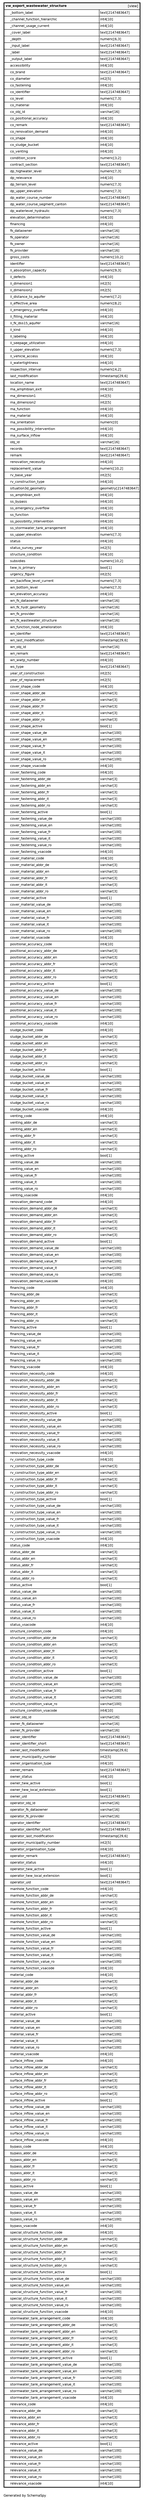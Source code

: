 digraph "oneDegreeRelationshipsDiagram" {
  graph [    rankdir="RL"    bgcolor="#ffffff"    label="\nGenerated by SchemaSpy"    labeljust="l"    nodesep="0.18"    ranksep="0.46"    fontname="Helvetica"    fontsize="11"    packmode="graph"  ];  node [    fontname="Helvetica"    fontsize="11"    shape="plaintext"  ];  edge [    arrowsize="0.8"  ];
  "vw_export_wastewater_structure" [
   label=<
    <TABLE BORDER="2" CELLBORDER="1" CELLSPACING="0" BGCOLOR="#ffffff">
      <TR><TD COLSPAN="4"  BGCOLOR="#f5f5f5"><TABLE BORDER="0" CELLSPACING="0"><TR><TD ALIGN="LEFT" FIXEDSIZE="TRUE" WIDTH="241" HEIGHT="16"><B>vw_export_wastewater_structure</B></TD><TD ALIGN="RIGHT">[view]</TD></TR></TABLE></TD></TR>
      <TR><TD PORT="_bottom_label" COLSPAN="2" ALIGN="LEFT"><TABLE BORDER="0" CELLSPACING="0" ALIGN="LEFT"><TR ALIGN="LEFT"><TD ALIGN="LEFT" FIXEDSIZE="TRUE" WIDTH="15" HEIGHT="16"></TD><TD ALIGN="LEFT" FIXEDSIZE="TRUE" WIDTH="297" HEIGHT="16">_bottom_label</TD></TR></TABLE></TD><TD PORT="_bottom_label.type" ALIGN="LEFT">text[2147483647]</TD></TR>
      <TR><TD PORT="_channel_function_hierarchic" COLSPAN="2" ALIGN="LEFT"><TABLE BORDER="0" CELLSPACING="0" ALIGN="LEFT"><TR ALIGN="LEFT"><TD ALIGN="LEFT" FIXEDSIZE="TRUE" WIDTH="15" HEIGHT="16"></TD><TD ALIGN="LEFT" FIXEDSIZE="TRUE" WIDTH="297" HEIGHT="16">_channel_function_hierarchic</TD></TR></TABLE></TD><TD PORT="_channel_function_hierarchic.type" ALIGN="LEFT">int4[10]</TD></TR>
      <TR><TD PORT="_channel_usage_current" COLSPAN="2" ALIGN="LEFT"><TABLE BORDER="0" CELLSPACING="0" ALIGN="LEFT"><TR ALIGN="LEFT"><TD ALIGN="LEFT" FIXEDSIZE="TRUE" WIDTH="15" HEIGHT="16"></TD><TD ALIGN="LEFT" FIXEDSIZE="TRUE" WIDTH="297" HEIGHT="16">_channel_usage_current</TD></TR></TABLE></TD><TD PORT="_channel_usage_current.type" ALIGN="LEFT">int4[10]</TD></TR>
      <TR><TD PORT="_cover_label" COLSPAN="2" ALIGN="LEFT"><TABLE BORDER="0" CELLSPACING="0" ALIGN="LEFT"><TR ALIGN="LEFT"><TD ALIGN="LEFT" FIXEDSIZE="TRUE" WIDTH="15" HEIGHT="16"></TD><TD ALIGN="LEFT" FIXEDSIZE="TRUE" WIDTH="297" HEIGHT="16">_cover_label</TD></TR></TABLE></TD><TD PORT="_cover_label.type" ALIGN="LEFT">text[2147483647]</TD></TR>
      <TR><TD PORT="_depth" COLSPAN="2" ALIGN="LEFT"><TABLE BORDER="0" CELLSPACING="0" ALIGN="LEFT"><TR ALIGN="LEFT"><TD ALIGN="LEFT" FIXEDSIZE="TRUE" WIDTH="15" HEIGHT="16"></TD><TD ALIGN="LEFT" FIXEDSIZE="TRUE" WIDTH="297" HEIGHT="16">_depth</TD></TR></TABLE></TD><TD PORT="_depth.type" ALIGN="LEFT">numeric[6,3]</TD></TR>
      <TR><TD PORT="_input_label" COLSPAN="2" ALIGN="LEFT"><TABLE BORDER="0" CELLSPACING="0" ALIGN="LEFT"><TR ALIGN="LEFT"><TD ALIGN="LEFT" FIXEDSIZE="TRUE" WIDTH="15" HEIGHT="16"></TD><TD ALIGN="LEFT" FIXEDSIZE="TRUE" WIDTH="297" HEIGHT="16">_input_label</TD></TR></TABLE></TD><TD PORT="_input_label.type" ALIGN="LEFT">text[2147483647]</TD></TR>
      <TR><TD PORT="_label" COLSPAN="2" ALIGN="LEFT"><TABLE BORDER="0" CELLSPACING="0" ALIGN="LEFT"><TR ALIGN="LEFT"><TD ALIGN="LEFT" FIXEDSIZE="TRUE" WIDTH="15" HEIGHT="16"></TD><TD ALIGN="LEFT" FIXEDSIZE="TRUE" WIDTH="297" HEIGHT="16">_label</TD></TR></TABLE></TD><TD PORT="_label.type" ALIGN="LEFT">text[2147483647]</TD></TR>
      <TR><TD PORT="_output_label" COLSPAN="2" ALIGN="LEFT"><TABLE BORDER="0" CELLSPACING="0" ALIGN="LEFT"><TR ALIGN="LEFT"><TD ALIGN="LEFT" FIXEDSIZE="TRUE" WIDTH="15" HEIGHT="16"></TD><TD ALIGN="LEFT" FIXEDSIZE="TRUE" WIDTH="297" HEIGHT="16">_output_label</TD></TR></TABLE></TD><TD PORT="_output_label.type" ALIGN="LEFT">text[2147483647]</TD></TR>
      <TR><TD PORT="accessibility" COLSPAN="2" ALIGN="LEFT"><TABLE BORDER="0" CELLSPACING="0" ALIGN="LEFT"><TR ALIGN="LEFT"><TD ALIGN="LEFT" FIXEDSIZE="TRUE" WIDTH="15" HEIGHT="16"></TD><TD ALIGN="LEFT" FIXEDSIZE="TRUE" WIDTH="297" HEIGHT="16">accessibility</TD></TR></TABLE></TD><TD PORT="accessibility.type" ALIGN="LEFT">int4[10]</TD></TR>
      <TR><TD PORT="co_brand" COLSPAN="2" ALIGN="LEFT"><TABLE BORDER="0" CELLSPACING="0" ALIGN="LEFT"><TR ALIGN="LEFT"><TD ALIGN="LEFT" FIXEDSIZE="TRUE" WIDTH="15" HEIGHT="16"></TD><TD ALIGN="LEFT" FIXEDSIZE="TRUE" WIDTH="297" HEIGHT="16">co_brand</TD></TR></TABLE></TD><TD PORT="co_brand.type" ALIGN="LEFT">text[2147483647]</TD></TR>
      <TR><TD PORT="co_diameter" COLSPAN="2" ALIGN="LEFT"><TABLE BORDER="0" CELLSPACING="0" ALIGN="LEFT"><TR ALIGN="LEFT"><TD ALIGN="LEFT" FIXEDSIZE="TRUE" WIDTH="15" HEIGHT="16"></TD><TD ALIGN="LEFT" FIXEDSIZE="TRUE" WIDTH="297" HEIGHT="16">co_diameter</TD></TR></TABLE></TD><TD PORT="co_diameter.type" ALIGN="LEFT">int2[5]</TD></TR>
      <TR><TD PORT="co_fastening" COLSPAN="2" ALIGN="LEFT"><TABLE BORDER="0" CELLSPACING="0" ALIGN="LEFT"><TR ALIGN="LEFT"><TD ALIGN="LEFT" FIXEDSIZE="TRUE" WIDTH="15" HEIGHT="16"></TD><TD ALIGN="LEFT" FIXEDSIZE="TRUE" WIDTH="297" HEIGHT="16">co_fastening</TD></TR></TABLE></TD><TD PORT="co_fastening.type" ALIGN="LEFT">int4[10]</TD></TR>
      <TR><TD PORT="co_identifier" COLSPAN="2" ALIGN="LEFT"><TABLE BORDER="0" CELLSPACING="0" ALIGN="LEFT"><TR ALIGN="LEFT"><TD ALIGN="LEFT" FIXEDSIZE="TRUE" WIDTH="15" HEIGHT="16"></TD><TD ALIGN="LEFT" FIXEDSIZE="TRUE" WIDTH="297" HEIGHT="16">co_identifier</TD></TR></TABLE></TD><TD PORT="co_identifier.type" ALIGN="LEFT">text[2147483647]</TD></TR>
      <TR><TD PORT="co_level" COLSPAN="2" ALIGN="LEFT"><TABLE BORDER="0" CELLSPACING="0" ALIGN="LEFT"><TR ALIGN="LEFT"><TD ALIGN="LEFT" FIXEDSIZE="TRUE" WIDTH="15" HEIGHT="16"></TD><TD ALIGN="LEFT" FIXEDSIZE="TRUE" WIDTH="297" HEIGHT="16">co_level</TD></TR></TABLE></TD><TD PORT="co_level.type" ALIGN="LEFT">numeric[7,3]</TD></TR>
      <TR><TD PORT="co_material" COLSPAN="2" ALIGN="LEFT"><TABLE BORDER="0" CELLSPACING="0" ALIGN="LEFT"><TR ALIGN="LEFT"><TD ALIGN="LEFT" FIXEDSIZE="TRUE" WIDTH="15" HEIGHT="16"></TD><TD ALIGN="LEFT" FIXEDSIZE="TRUE" WIDTH="297" HEIGHT="16">co_material</TD></TR></TABLE></TD><TD PORT="co_material.type" ALIGN="LEFT">int4[10]</TD></TR>
      <TR><TD PORT="co_obj_id" COLSPAN="2" ALIGN="LEFT"><TABLE BORDER="0" CELLSPACING="0" ALIGN="LEFT"><TR ALIGN="LEFT"><TD ALIGN="LEFT" FIXEDSIZE="TRUE" WIDTH="15" HEIGHT="16"></TD><TD ALIGN="LEFT" FIXEDSIZE="TRUE" WIDTH="297" HEIGHT="16">co_obj_id</TD></TR></TABLE></TD><TD PORT="co_obj_id.type" ALIGN="LEFT">varchar[16]</TD></TR>
      <TR><TD PORT="co_positional_accuracy" COLSPAN="2" ALIGN="LEFT"><TABLE BORDER="0" CELLSPACING="0" ALIGN="LEFT"><TR ALIGN="LEFT"><TD ALIGN="LEFT" FIXEDSIZE="TRUE" WIDTH="15" HEIGHT="16"></TD><TD ALIGN="LEFT" FIXEDSIZE="TRUE" WIDTH="297" HEIGHT="16">co_positional_accuracy</TD></TR></TABLE></TD><TD PORT="co_positional_accuracy.type" ALIGN="LEFT">int4[10]</TD></TR>
      <TR><TD PORT="co_remark" COLSPAN="2" ALIGN="LEFT"><TABLE BORDER="0" CELLSPACING="0" ALIGN="LEFT"><TR ALIGN="LEFT"><TD ALIGN="LEFT" FIXEDSIZE="TRUE" WIDTH="15" HEIGHT="16"></TD><TD ALIGN="LEFT" FIXEDSIZE="TRUE" WIDTH="297" HEIGHT="16">co_remark</TD></TR></TABLE></TD><TD PORT="co_remark.type" ALIGN="LEFT">text[2147483647]</TD></TR>
      <TR><TD PORT="co_renovation_demand" COLSPAN="2" ALIGN="LEFT"><TABLE BORDER="0" CELLSPACING="0" ALIGN="LEFT"><TR ALIGN="LEFT"><TD ALIGN="LEFT" FIXEDSIZE="TRUE" WIDTH="15" HEIGHT="16"></TD><TD ALIGN="LEFT" FIXEDSIZE="TRUE" WIDTH="297" HEIGHT="16">co_renovation_demand</TD></TR></TABLE></TD><TD PORT="co_renovation_demand.type" ALIGN="LEFT">int4[10]</TD></TR>
      <TR><TD PORT="co_shape" COLSPAN="2" ALIGN="LEFT"><TABLE BORDER="0" CELLSPACING="0" ALIGN="LEFT"><TR ALIGN="LEFT"><TD ALIGN="LEFT" FIXEDSIZE="TRUE" WIDTH="15" HEIGHT="16"></TD><TD ALIGN="LEFT" FIXEDSIZE="TRUE" WIDTH="297" HEIGHT="16">co_shape</TD></TR></TABLE></TD><TD PORT="co_shape.type" ALIGN="LEFT">int4[10]</TD></TR>
      <TR><TD PORT="co_sludge_bucket" COLSPAN="2" ALIGN="LEFT"><TABLE BORDER="0" CELLSPACING="0" ALIGN="LEFT"><TR ALIGN="LEFT"><TD ALIGN="LEFT" FIXEDSIZE="TRUE" WIDTH="15" HEIGHT="16"></TD><TD ALIGN="LEFT" FIXEDSIZE="TRUE" WIDTH="297" HEIGHT="16">co_sludge_bucket</TD></TR></TABLE></TD><TD PORT="co_sludge_bucket.type" ALIGN="LEFT">int4[10]</TD></TR>
      <TR><TD PORT="co_venting" COLSPAN="2" ALIGN="LEFT"><TABLE BORDER="0" CELLSPACING="0" ALIGN="LEFT"><TR ALIGN="LEFT"><TD ALIGN="LEFT" FIXEDSIZE="TRUE" WIDTH="15" HEIGHT="16"></TD><TD ALIGN="LEFT" FIXEDSIZE="TRUE" WIDTH="297" HEIGHT="16">co_venting</TD></TR></TABLE></TD><TD PORT="co_venting.type" ALIGN="LEFT">int4[10]</TD></TR>
      <TR><TD PORT="condition_score" COLSPAN="2" ALIGN="LEFT"><TABLE BORDER="0" CELLSPACING="0" ALIGN="LEFT"><TR ALIGN="LEFT"><TD ALIGN="LEFT" FIXEDSIZE="TRUE" WIDTH="15" HEIGHT="16"></TD><TD ALIGN="LEFT" FIXEDSIZE="TRUE" WIDTH="297" HEIGHT="16">condition_score</TD></TR></TABLE></TD><TD PORT="condition_score.type" ALIGN="LEFT">numeric[3,2]</TD></TR>
      <TR><TD PORT="contract_section" COLSPAN="2" ALIGN="LEFT"><TABLE BORDER="0" CELLSPACING="0" ALIGN="LEFT"><TR ALIGN="LEFT"><TD ALIGN="LEFT" FIXEDSIZE="TRUE" WIDTH="15" HEIGHT="16"></TD><TD ALIGN="LEFT" FIXEDSIZE="TRUE" WIDTH="297" HEIGHT="16">contract_section</TD></TR></TABLE></TD><TD PORT="contract_section.type" ALIGN="LEFT">text[2147483647]</TD></TR>
      <TR><TD PORT="dp_highwater_level" COLSPAN="2" ALIGN="LEFT"><TABLE BORDER="0" CELLSPACING="0" ALIGN="LEFT"><TR ALIGN="LEFT"><TD ALIGN="LEFT" FIXEDSIZE="TRUE" WIDTH="15" HEIGHT="16"></TD><TD ALIGN="LEFT" FIXEDSIZE="TRUE" WIDTH="297" HEIGHT="16">dp_highwater_level</TD></TR></TABLE></TD><TD PORT="dp_highwater_level.type" ALIGN="LEFT">numeric[7,3]</TD></TR>
      <TR><TD PORT="dp_relevance" COLSPAN="2" ALIGN="LEFT"><TABLE BORDER="0" CELLSPACING="0" ALIGN="LEFT"><TR ALIGN="LEFT"><TD ALIGN="LEFT" FIXEDSIZE="TRUE" WIDTH="15" HEIGHT="16"></TD><TD ALIGN="LEFT" FIXEDSIZE="TRUE" WIDTH="297" HEIGHT="16">dp_relevance</TD></TR></TABLE></TD><TD PORT="dp_relevance.type" ALIGN="LEFT">int4[10]</TD></TR>
      <TR><TD PORT="dp_terrain_level" COLSPAN="2" ALIGN="LEFT"><TABLE BORDER="0" CELLSPACING="0" ALIGN="LEFT"><TR ALIGN="LEFT"><TD ALIGN="LEFT" FIXEDSIZE="TRUE" WIDTH="15" HEIGHT="16"></TD><TD ALIGN="LEFT" FIXEDSIZE="TRUE" WIDTH="297" HEIGHT="16">dp_terrain_level</TD></TR></TABLE></TD><TD PORT="dp_terrain_level.type" ALIGN="LEFT">numeric[7,3]</TD></TR>
      <TR><TD PORT="dp_upper_elevation" COLSPAN="2" ALIGN="LEFT"><TABLE BORDER="0" CELLSPACING="0" ALIGN="LEFT"><TR ALIGN="LEFT"><TD ALIGN="LEFT" FIXEDSIZE="TRUE" WIDTH="15" HEIGHT="16"></TD><TD ALIGN="LEFT" FIXEDSIZE="TRUE" WIDTH="297" HEIGHT="16">dp_upper_elevation</TD></TR></TABLE></TD><TD PORT="dp_upper_elevation.type" ALIGN="LEFT">numeric[7,3]</TD></TR>
      <TR><TD PORT="dp_water_course_number" COLSPAN="2" ALIGN="LEFT"><TABLE BORDER="0" CELLSPACING="0" ALIGN="LEFT"><TR ALIGN="LEFT"><TD ALIGN="LEFT" FIXEDSIZE="TRUE" WIDTH="15" HEIGHT="16"></TD><TD ALIGN="LEFT" FIXEDSIZE="TRUE" WIDTH="297" HEIGHT="16">dp_water_course_number</TD></TR></TABLE></TD><TD PORT="dp_water_course_number.type" ALIGN="LEFT">text[2147483647]</TD></TR>
      <TR><TD PORT="dp_water_course_segment_canton" COLSPAN="2" ALIGN="LEFT"><TABLE BORDER="0" CELLSPACING="0" ALIGN="LEFT"><TR ALIGN="LEFT"><TD ALIGN="LEFT" FIXEDSIZE="TRUE" WIDTH="15" HEIGHT="16"></TD><TD ALIGN="LEFT" FIXEDSIZE="TRUE" WIDTH="297" HEIGHT="16">dp_water_course_segment_canton</TD></TR></TABLE></TD><TD PORT="dp_water_course_segment_canton.type" ALIGN="LEFT">text[2147483647]</TD></TR>
      <TR><TD PORT="dp_waterlevel_hydraulic" COLSPAN="2" ALIGN="LEFT"><TABLE BORDER="0" CELLSPACING="0" ALIGN="LEFT"><TR ALIGN="LEFT"><TD ALIGN="LEFT" FIXEDSIZE="TRUE" WIDTH="15" HEIGHT="16"></TD><TD ALIGN="LEFT" FIXEDSIZE="TRUE" WIDTH="297" HEIGHT="16">dp_waterlevel_hydraulic</TD></TR></TABLE></TD><TD PORT="dp_waterlevel_hydraulic.type" ALIGN="LEFT">numeric[7,3]</TD></TR>
      <TR><TD PORT="elevation_determination" COLSPAN="2" ALIGN="LEFT"><TABLE BORDER="0" CELLSPACING="0" ALIGN="LEFT"><TR ALIGN="LEFT"><TD ALIGN="LEFT" FIXEDSIZE="TRUE" WIDTH="15" HEIGHT="16"></TD><TD ALIGN="LEFT" FIXEDSIZE="TRUE" WIDTH="297" HEIGHT="16">elevation_determination</TD></TR></TABLE></TD><TD PORT="elevation_determination.type" ALIGN="LEFT">int4[10]</TD></TR>
      <TR><TD PORT="financing" COLSPAN="2" ALIGN="LEFT"><TABLE BORDER="0" CELLSPACING="0" ALIGN="LEFT"><TR ALIGN="LEFT"><TD ALIGN="LEFT" FIXEDSIZE="TRUE" WIDTH="15" HEIGHT="16"></TD><TD ALIGN="LEFT" FIXEDSIZE="TRUE" WIDTH="297" HEIGHT="16">financing</TD></TR></TABLE></TD><TD PORT="financing.type" ALIGN="LEFT">int4[10]</TD></TR>
      <TR><TD PORT="fk_dataowner" COLSPAN="2" ALIGN="LEFT"><TABLE BORDER="0" CELLSPACING="0" ALIGN="LEFT"><TR ALIGN="LEFT"><TD ALIGN="LEFT" FIXEDSIZE="TRUE" WIDTH="15" HEIGHT="16"></TD><TD ALIGN="LEFT" FIXEDSIZE="TRUE" WIDTH="297" HEIGHT="16">fk_dataowner</TD></TR></TABLE></TD><TD PORT="fk_dataowner.type" ALIGN="LEFT">varchar[16]</TD></TR>
      <TR><TD PORT="fk_operator" COLSPAN="2" ALIGN="LEFT"><TABLE BORDER="0" CELLSPACING="0" ALIGN="LEFT"><TR ALIGN="LEFT"><TD ALIGN="LEFT" FIXEDSIZE="TRUE" WIDTH="15" HEIGHT="16"></TD><TD ALIGN="LEFT" FIXEDSIZE="TRUE" WIDTH="297" HEIGHT="16">fk_operator</TD></TR></TABLE></TD><TD PORT="fk_operator.type" ALIGN="LEFT">varchar[16]</TD></TR>
      <TR><TD PORT="fk_owner" COLSPAN="2" ALIGN="LEFT"><TABLE BORDER="0" CELLSPACING="0" ALIGN="LEFT"><TR ALIGN="LEFT"><TD ALIGN="LEFT" FIXEDSIZE="TRUE" WIDTH="15" HEIGHT="16"></TD><TD ALIGN="LEFT" FIXEDSIZE="TRUE" WIDTH="297" HEIGHT="16">fk_owner</TD></TR></TABLE></TD><TD PORT="fk_owner.type" ALIGN="LEFT">varchar[16]</TD></TR>
      <TR><TD PORT="fk_provider" COLSPAN="2" ALIGN="LEFT"><TABLE BORDER="0" CELLSPACING="0" ALIGN="LEFT"><TR ALIGN="LEFT"><TD ALIGN="LEFT" FIXEDSIZE="TRUE" WIDTH="15" HEIGHT="16"></TD><TD ALIGN="LEFT" FIXEDSIZE="TRUE" WIDTH="297" HEIGHT="16">fk_provider</TD></TR></TABLE></TD><TD PORT="fk_provider.type" ALIGN="LEFT">varchar[16]</TD></TR>
      <TR><TD PORT="gross_costs" COLSPAN="2" ALIGN="LEFT"><TABLE BORDER="0" CELLSPACING="0" ALIGN="LEFT"><TR ALIGN="LEFT"><TD ALIGN="LEFT" FIXEDSIZE="TRUE" WIDTH="15" HEIGHT="16"></TD><TD ALIGN="LEFT" FIXEDSIZE="TRUE" WIDTH="297" HEIGHT="16">gross_costs</TD></TR></TABLE></TD><TD PORT="gross_costs.type" ALIGN="LEFT">numeric[10,2]</TD></TR>
      <TR><TD PORT="identifier" COLSPAN="2" ALIGN="LEFT"><TABLE BORDER="0" CELLSPACING="0" ALIGN="LEFT"><TR ALIGN="LEFT"><TD ALIGN="LEFT" FIXEDSIZE="TRUE" WIDTH="15" HEIGHT="16"></TD><TD ALIGN="LEFT" FIXEDSIZE="TRUE" WIDTH="297" HEIGHT="16">identifier</TD></TR></TABLE></TD><TD PORT="identifier.type" ALIGN="LEFT">text[2147483647]</TD></TR>
      <TR><TD PORT="ii_absorption_capacity" COLSPAN="2" ALIGN="LEFT"><TABLE BORDER="0" CELLSPACING="0" ALIGN="LEFT"><TR ALIGN="LEFT"><TD ALIGN="LEFT" FIXEDSIZE="TRUE" WIDTH="15" HEIGHT="16"></TD><TD ALIGN="LEFT" FIXEDSIZE="TRUE" WIDTH="297" HEIGHT="16">ii_absorption_capacity</TD></TR></TABLE></TD><TD PORT="ii_absorption_capacity.type" ALIGN="LEFT">numeric[9,3]</TD></TR>
      <TR><TD PORT="ii_defects" COLSPAN="2" ALIGN="LEFT"><TABLE BORDER="0" CELLSPACING="0" ALIGN="LEFT"><TR ALIGN="LEFT"><TD ALIGN="LEFT" FIXEDSIZE="TRUE" WIDTH="15" HEIGHT="16"></TD><TD ALIGN="LEFT" FIXEDSIZE="TRUE" WIDTH="297" HEIGHT="16">ii_defects</TD></TR></TABLE></TD><TD PORT="ii_defects.type" ALIGN="LEFT">int4[10]</TD></TR>
      <TR><TD PORT="ii_dimension1" COLSPAN="2" ALIGN="LEFT"><TABLE BORDER="0" CELLSPACING="0" ALIGN="LEFT"><TR ALIGN="LEFT"><TD ALIGN="LEFT" FIXEDSIZE="TRUE" WIDTH="15" HEIGHT="16"></TD><TD ALIGN="LEFT" FIXEDSIZE="TRUE" WIDTH="297" HEIGHT="16">ii_dimension1</TD></TR></TABLE></TD><TD PORT="ii_dimension1.type" ALIGN="LEFT">int2[5]</TD></TR>
      <TR><TD PORT="ii_dimension2" COLSPAN="2" ALIGN="LEFT"><TABLE BORDER="0" CELLSPACING="0" ALIGN="LEFT"><TR ALIGN="LEFT"><TD ALIGN="LEFT" FIXEDSIZE="TRUE" WIDTH="15" HEIGHT="16"></TD><TD ALIGN="LEFT" FIXEDSIZE="TRUE" WIDTH="297" HEIGHT="16">ii_dimension2</TD></TR></TABLE></TD><TD PORT="ii_dimension2.type" ALIGN="LEFT">int2[5]</TD></TR>
      <TR><TD PORT="ii_distance_to_aquifer" COLSPAN="2" ALIGN="LEFT"><TABLE BORDER="0" CELLSPACING="0" ALIGN="LEFT"><TR ALIGN="LEFT"><TD ALIGN="LEFT" FIXEDSIZE="TRUE" WIDTH="15" HEIGHT="16"></TD><TD ALIGN="LEFT" FIXEDSIZE="TRUE" WIDTH="297" HEIGHT="16">ii_distance_to_aquifer</TD></TR></TABLE></TD><TD PORT="ii_distance_to_aquifer.type" ALIGN="LEFT">numeric[7,2]</TD></TR>
      <TR><TD PORT="ii_effective_area" COLSPAN="2" ALIGN="LEFT"><TABLE BORDER="0" CELLSPACING="0" ALIGN="LEFT"><TR ALIGN="LEFT"><TD ALIGN="LEFT" FIXEDSIZE="TRUE" WIDTH="15" HEIGHT="16"></TD><TD ALIGN="LEFT" FIXEDSIZE="TRUE" WIDTH="297" HEIGHT="16">ii_effective_area</TD></TR></TABLE></TD><TD PORT="ii_effective_area.type" ALIGN="LEFT">numeric[8,2]</TD></TR>
      <TR><TD PORT="ii_emergency_overflow" COLSPAN="2" ALIGN="LEFT"><TABLE BORDER="0" CELLSPACING="0" ALIGN="LEFT"><TR ALIGN="LEFT"><TD ALIGN="LEFT" FIXEDSIZE="TRUE" WIDTH="15" HEIGHT="16"></TD><TD ALIGN="LEFT" FIXEDSIZE="TRUE" WIDTH="297" HEIGHT="16">ii_emergency_overflow</TD></TR></TABLE></TD><TD PORT="ii_emergency_overflow.type" ALIGN="LEFT">int4[10]</TD></TR>
      <TR><TD PORT="ii_filling_material" COLSPAN="2" ALIGN="LEFT"><TABLE BORDER="0" CELLSPACING="0" ALIGN="LEFT"><TR ALIGN="LEFT"><TD ALIGN="LEFT" FIXEDSIZE="TRUE" WIDTH="15" HEIGHT="16"></TD><TD ALIGN="LEFT" FIXEDSIZE="TRUE" WIDTH="297" HEIGHT="16">ii_filling_material</TD></TR></TABLE></TD><TD PORT="ii_filling_material.type" ALIGN="LEFT">int4[10]</TD></TR>
      <TR><TD PORT="ii_fk_dss15_aquifer" COLSPAN="2" ALIGN="LEFT"><TABLE BORDER="0" CELLSPACING="0" ALIGN="LEFT"><TR ALIGN="LEFT"><TD ALIGN="LEFT" FIXEDSIZE="TRUE" WIDTH="15" HEIGHT="16"></TD><TD ALIGN="LEFT" FIXEDSIZE="TRUE" WIDTH="297" HEIGHT="16">ii_fk_dss15_aquifer</TD></TR></TABLE></TD><TD PORT="ii_fk_dss15_aquifer.type" ALIGN="LEFT">varchar[16]</TD></TR>
      <TR><TD PORT="ii_kind" COLSPAN="2" ALIGN="LEFT"><TABLE BORDER="0" CELLSPACING="0" ALIGN="LEFT"><TR ALIGN="LEFT"><TD ALIGN="LEFT" FIXEDSIZE="TRUE" WIDTH="15" HEIGHT="16"></TD><TD ALIGN="LEFT" FIXEDSIZE="TRUE" WIDTH="297" HEIGHT="16">ii_kind</TD></TR></TABLE></TD><TD PORT="ii_kind.type" ALIGN="LEFT">int4[10]</TD></TR>
      <TR><TD PORT="ii_labeling" COLSPAN="2" ALIGN="LEFT"><TABLE BORDER="0" CELLSPACING="0" ALIGN="LEFT"><TR ALIGN="LEFT"><TD ALIGN="LEFT" FIXEDSIZE="TRUE" WIDTH="15" HEIGHT="16"></TD><TD ALIGN="LEFT" FIXEDSIZE="TRUE" WIDTH="297" HEIGHT="16">ii_labeling</TD></TR></TABLE></TD><TD PORT="ii_labeling.type" ALIGN="LEFT">int4[10]</TD></TR>
      <TR><TD PORT="ii_seepage_utilization" COLSPAN="2" ALIGN="LEFT"><TABLE BORDER="0" CELLSPACING="0" ALIGN="LEFT"><TR ALIGN="LEFT"><TD ALIGN="LEFT" FIXEDSIZE="TRUE" WIDTH="15" HEIGHT="16"></TD><TD ALIGN="LEFT" FIXEDSIZE="TRUE" WIDTH="297" HEIGHT="16">ii_seepage_utilization</TD></TR></TABLE></TD><TD PORT="ii_seepage_utilization.type" ALIGN="LEFT">int4[10]</TD></TR>
      <TR><TD PORT="ii_upper_elevation" COLSPAN="2" ALIGN="LEFT"><TABLE BORDER="0" CELLSPACING="0" ALIGN="LEFT"><TR ALIGN="LEFT"><TD ALIGN="LEFT" FIXEDSIZE="TRUE" WIDTH="15" HEIGHT="16"></TD><TD ALIGN="LEFT" FIXEDSIZE="TRUE" WIDTH="297" HEIGHT="16">ii_upper_elevation</TD></TR></TABLE></TD><TD PORT="ii_upper_elevation.type" ALIGN="LEFT">numeric[7,3]</TD></TR>
      <TR><TD PORT="ii_vehicle_access" COLSPAN="2" ALIGN="LEFT"><TABLE BORDER="0" CELLSPACING="0" ALIGN="LEFT"><TR ALIGN="LEFT"><TD ALIGN="LEFT" FIXEDSIZE="TRUE" WIDTH="15" HEIGHT="16"></TD><TD ALIGN="LEFT" FIXEDSIZE="TRUE" WIDTH="297" HEIGHT="16">ii_vehicle_access</TD></TR></TABLE></TD><TD PORT="ii_vehicle_access.type" ALIGN="LEFT">int4[10]</TD></TR>
      <TR><TD PORT="ii_watertightness" COLSPAN="2" ALIGN="LEFT"><TABLE BORDER="0" CELLSPACING="0" ALIGN="LEFT"><TR ALIGN="LEFT"><TD ALIGN="LEFT" FIXEDSIZE="TRUE" WIDTH="15" HEIGHT="16"></TD><TD ALIGN="LEFT" FIXEDSIZE="TRUE" WIDTH="297" HEIGHT="16">ii_watertightness</TD></TR></TABLE></TD><TD PORT="ii_watertightness.type" ALIGN="LEFT">int4[10]</TD></TR>
      <TR><TD PORT="inspection_interval" COLSPAN="2" ALIGN="LEFT"><TABLE BORDER="0" CELLSPACING="0" ALIGN="LEFT"><TR ALIGN="LEFT"><TD ALIGN="LEFT" FIXEDSIZE="TRUE" WIDTH="15" HEIGHT="16"></TD><TD ALIGN="LEFT" FIXEDSIZE="TRUE" WIDTH="297" HEIGHT="16">inspection_interval</TD></TR></TABLE></TD><TD PORT="inspection_interval.type" ALIGN="LEFT">numeric[4,2]</TD></TR>
      <TR><TD PORT="last_modification" COLSPAN="2" ALIGN="LEFT"><TABLE BORDER="0" CELLSPACING="0" ALIGN="LEFT"><TR ALIGN="LEFT"><TD ALIGN="LEFT" FIXEDSIZE="TRUE" WIDTH="15" HEIGHT="16"></TD><TD ALIGN="LEFT" FIXEDSIZE="TRUE" WIDTH="297" HEIGHT="16">last_modification</TD></TR></TABLE></TD><TD PORT="last_modification.type" ALIGN="LEFT">timestamp[29,6]</TD></TR>
      <TR><TD PORT="location_name" COLSPAN="2" ALIGN="LEFT"><TABLE BORDER="0" CELLSPACING="0" ALIGN="LEFT"><TR ALIGN="LEFT"><TD ALIGN="LEFT" FIXEDSIZE="TRUE" WIDTH="15" HEIGHT="16"></TD><TD ALIGN="LEFT" FIXEDSIZE="TRUE" WIDTH="297" HEIGHT="16">location_name</TD></TR></TABLE></TD><TD PORT="location_name.type" ALIGN="LEFT">text[2147483647]</TD></TR>
      <TR><TD PORT="ma_amphibian_exit" COLSPAN="2" ALIGN="LEFT"><TABLE BORDER="0" CELLSPACING="0" ALIGN="LEFT"><TR ALIGN="LEFT"><TD ALIGN="LEFT" FIXEDSIZE="TRUE" WIDTH="15" HEIGHT="16"></TD><TD ALIGN="LEFT" FIXEDSIZE="TRUE" WIDTH="297" HEIGHT="16">ma_amphibian_exit</TD></TR></TABLE></TD><TD PORT="ma_amphibian_exit.type" ALIGN="LEFT">int4[10]</TD></TR>
      <TR><TD PORT="ma_dimension1" COLSPAN="2" ALIGN="LEFT"><TABLE BORDER="0" CELLSPACING="0" ALIGN="LEFT"><TR ALIGN="LEFT"><TD ALIGN="LEFT" FIXEDSIZE="TRUE" WIDTH="15" HEIGHT="16"></TD><TD ALIGN="LEFT" FIXEDSIZE="TRUE" WIDTH="297" HEIGHT="16">ma_dimension1</TD></TR></TABLE></TD><TD PORT="ma_dimension1.type" ALIGN="LEFT">int2[5]</TD></TR>
      <TR><TD PORT="ma_dimension2" COLSPAN="2" ALIGN="LEFT"><TABLE BORDER="0" CELLSPACING="0" ALIGN="LEFT"><TR ALIGN="LEFT"><TD ALIGN="LEFT" FIXEDSIZE="TRUE" WIDTH="15" HEIGHT="16"></TD><TD ALIGN="LEFT" FIXEDSIZE="TRUE" WIDTH="297" HEIGHT="16">ma_dimension2</TD></TR></TABLE></TD><TD PORT="ma_dimension2.type" ALIGN="LEFT">int2[5]</TD></TR>
      <TR><TD PORT="ma_function" COLSPAN="2" ALIGN="LEFT"><TABLE BORDER="0" CELLSPACING="0" ALIGN="LEFT"><TR ALIGN="LEFT"><TD ALIGN="LEFT" FIXEDSIZE="TRUE" WIDTH="15" HEIGHT="16"></TD><TD ALIGN="LEFT" FIXEDSIZE="TRUE" WIDTH="297" HEIGHT="16">ma_function</TD></TR></TABLE></TD><TD PORT="ma_function.type" ALIGN="LEFT">int4[10]</TD></TR>
      <TR><TD PORT="ma_material" COLSPAN="2" ALIGN="LEFT"><TABLE BORDER="0" CELLSPACING="0" ALIGN="LEFT"><TR ALIGN="LEFT"><TD ALIGN="LEFT" FIXEDSIZE="TRUE" WIDTH="15" HEIGHT="16"></TD><TD ALIGN="LEFT" FIXEDSIZE="TRUE" WIDTH="297" HEIGHT="16">ma_material</TD></TR></TABLE></TD><TD PORT="ma_material.type" ALIGN="LEFT">int4[10]</TD></TR>
      <TR><TD PORT="ma_orientation" COLSPAN="2" ALIGN="LEFT"><TABLE BORDER="0" CELLSPACING="0" ALIGN="LEFT"><TR ALIGN="LEFT"><TD ALIGN="LEFT" FIXEDSIZE="TRUE" WIDTH="15" HEIGHT="16"></TD><TD ALIGN="LEFT" FIXEDSIZE="TRUE" WIDTH="297" HEIGHT="16">ma_orientation</TD></TR></TABLE></TD><TD PORT="ma_orientation.type" ALIGN="LEFT">numeric[0]</TD></TR>
      <TR><TD PORT="ma_possibility_intervention" COLSPAN="2" ALIGN="LEFT"><TABLE BORDER="0" CELLSPACING="0" ALIGN="LEFT"><TR ALIGN="LEFT"><TD ALIGN="LEFT" FIXEDSIZE="TRUE" WIDTH="15" HEIGHT="16"></TD><TD ALIGN="LEFT" FIXEDSIZE="TRUE" WIDTH="297" HEIGHT="16">ma_possibility_intervention</TD></TR></TABLE></TD><TD PORT="ma_possibility_intervention.type" ALIGN="LEFT">int4[10]</TD></TR>
      <TR><TD PORT="ma_surface_inflow" COLSPAN="2" ALIGN="LEFT"><TABLE BORDER="0" CELLSPACING="0" ALIGN="LEFT"><TR ALIGN="LEFT"><TD ALIGN="LEFT" FIXEDSIZE="TRUE" WIDTH="15" HEIGHT="16"></TD><TD ALIGN="LEFT" FIXEDSIZE="TRUE" WIDTH="297" HEIGHT="16">ma_surface_inflow</TD></TR></TABLE></TD><TD PORT="ma_surface_inflow.type" ALIGN="LEFT">int4[10]</TD></TR>
      <TR><TD PORT="obj_id" COLSPAN="2" ALIGN="LEFT"><TABLE BORDER="0" CELLSPACING="0" ALIGN="LEFT"><TR ALIGN="LEFT"><TD ALIGN="LEFT" FIXEDSIZE="TRUE" WIDTH="15" HEIGHT="16"></TD><TD ALIGN="LEFT" FIXEDSIZE="TRUE" WIDTH="297" HEIGHT="16">obj_id</TD></TR></TABLE></TD><TD PORT="obj_id.type" ALIGN="LEFT">varchar[16]</TD></TR>
      <TR><TD PORT="records" COLSPAN="2" ALIGN="LEFT"><TABLE BORDER="0" CELLSPACING="0" ALIGN="LEFT"><TR ALIGN="LEFT"><TD ALIGN="LEFT" FIXEDSIZE="TRUE" WIDTH="15" HEIGHT="16"></TD><TD ALIGN="LEFT" FIXEDSIZE="TRUE" WIDTH="297" HEIGHT="16">records</TD></TR></TABLE></TD><TD PORT="records.type" ALIGN="LEFT">text[2147483647]</TD></TR>
      <TR><TD PORT="remark" COLSPAN="2" ALIGN="LEFT"><TABLE BORDER="0" CELLSPACING="0" ALIGN="LEFT"><TR ALIGN="LEFT"><TD ALIGN="LEFT" FIXEDSIZE="TRUE" WIDTH="15" HEIGHT="16"></TD><TD ALIGN="LEFT" FIXEDSIZE="TRUE" WIDTH="297" HEIGHT="16">remark</TD></TR></TABLE></TD><TD PORT="remark.type" ALIGN="LEFT">text[2147483647]</TD></TR>
      <TR><TD PORT="renovation_necessity" COLSPAN="2" ALIGN="LEFT"><TABLE BORDER="0" CELLSPACING="0" ALIGN="LEFT"><TR ALIGN="LEFT"><TD ALIGN="LEFT" FIXEDSIZE="TRUE" WIDTH="15" HEIGHT="16"></TD><TD ALIGN="LEFT" FIXEDSIZE="TRUE" WIDTH="297" HEIGHT="16">renovation_necessity</TD></TR></TABLE></TD><TD PORT="renovation_necessity.type" ALIGN="LEFT">int4[10]</TD></TR>
      <TR><TD PORT="replacement_value" COLSPAN="2" ALIGN="LEFT"><TABLE BORDER="0" CELLSPACING="0" ALIGN="LEFT"><TR ALIGN="LEFT"><TD ALIGN="LEFT" FIXEDSIZE="TRUE" WIDTH="15" HEIGHT="16"></TD><TD ALIGN="LEFT" FIXEDSIZE="TRUE" WIDTH="297" HEIGHT="16">replacement_value</TD></TR></TABLE></TD><TD PORT="replacement_value.type" ALIGN="LEFT">numeric[10,2]</TD></TR>
      <TR><TD PORT="rv_base_year" COLSPAN="2" ALIGN="LEFT"><TABLE BORDER="0" CELLSPACING="0" ALIGN="LEFT"><TR ALIGN="LEFT"><TD ALIGN="LEFT" FIXEDSIZE="TRUE" WIDTH="15" HEIGHT="16"></TD><TD ALIGN="LEFT" FIXEDSIZE="TRUE" WIDTH="297" HEIGHT="16">rv_base_year</TD></TR></TABLE></TD><TD PORT="rv_base_year.type" ALIGN="LEFT">int2[5]</TD></TR>
      <TR><TD PORT="rv_construction_type" COLSPAN="2" ALIGN="LEFT"><TABLE BORDER="0" CELLSPACING="0" ALIGN="LEFT"><TR ALIGN="LEFT"><TD ALIGN="LEFT" FIXEDSIZE="TRUE" WIDTH="15" HEIGHT="16"></TD><TD ALIGN="LEFT" FIXEDSIZE="TRUE" WIDTH="297" HEIGHT="16">rv_construction_type</TD></TR></TABLE></TD><TD PORT="rv_construction_type.type" ALIGN="LEFT">int4[10]</TD></TR>
      <TR><TD PORT="situation3d_geometry" COLSPAN="2" ALIGN="LEFT"><TABLE BORDER="0" CELLSPACING="0" ALIGN="LEFT"><TR ALIGN="LEFT"><TD ALIGN="LEFT" FIXEDSIZE="TRUE" WIDTH="15" HEIGHT="16"></TD><TD ALIGN="LEFT" FIXEDSIZE="TRUE" WIDTH="297" HEIGHT="16">situation3d_geometry</TD></TR></TABLE></TD><TD PORT="situation3d_geometry.type" ALIGN="LEFT">geometry[2147483647]</TD></TR>
      <TR><TD PORT="ss_amphibian_exit" COLSPAN="2" ALIGN="LEFT"><TABLE BORDER="0" CELLSPACING="0" ALIGN="LEFT"><TR ALIGN="LEFT"><TD ALIGN="LEFT" FIXEDSIZE="TRUE" WIDTH="15" HEIGHT="16"></TD><TD ALIGN="LEFT" FIXEDSIZE="TRUE" WIDTH="297" HEIGHT="16">ss_amphibian_exit</TD></TR></TABLE></TD><TD PORT="ss_amphibian_exit.type" ALIGN="LEFT">int4[10]</TD></TR>
      <TR><TD PORT="ss_bypass" COLSPAN="2" ALIGN="LEFT"><TABLE BORDER="0" CELLSPACING="0" ALIGN="LEFT"><TR ALIGN="LEFT"><TD ALIGN="LEFT" FIXEDSIZE="TRUE" WIDTH="15" HEIGHT="16"></TD><TD ALIGN="LEFT" FIXEDSIZE="TRUE" WIDTH="297" HEIGHT="16">ss_bypass</TD></TR></TABLE></TD><TD PORT="ss_bypass.type" ALIGN="LEFT">int4[10]</TD></TR>
      <TR><TD PORT="ss_emergency_overflow" COLSPAN="2" ALIGN="LEFT"><TABLE BORDER="0" CELLSPACING="0" ALIGN="LEFT"><TR ALIGN="LEFT"><TD ALIGN="LEFT" FIXEDSIZE="TRUE" WIDTH="15" HEIGHT="16"></TD><TD ALIGN="LEFT" FIXEDSIZE="TRUE" WIDTH="297" HEIGHT="16">ss_emergency_overflow</TD></TR></TABLE></TD><TD PORT="ss_emergency_overflow.type" ALIGN="LEFT">int4[10]</TD></TR>
      <TR><TD PORT="ss_function" COLSPAN="2" ALIGN="LEFT"><TABLE BORDER="0" CELLSPACING="0" ALIGN="LEFT"><TR ALIGN="LEFT"><TD ALIGN="LEFT" FIXEDSIZE="TRUE" WIDTH="15" HEIGHT="16"></TD><TD ALIGN="LEFT" FIXEDSIZE="TRUE" WIDTH="297" HEIGHT="16">ss_function</TD></TR></TABLE></TD><TD PORT="ss_function.type" ALIGN="LEFT">int4[10]</TD></TR>
      <TR><TD PORT="ss_possibility_intervention" COLSPAN="2" ALIGN="LEFT"><TABLE BORDER="0" CELLSPACING="0" ALIGN="LEFT"><TR ALIGN="LEFT"><TD ALIGN="LEFT" FIXEDSIZE="TRUE" WIDTH="15" HEIGHT="16"></TD><TD ALIGN="LEFT" FIXEDSIZE="TRUE" WIDTH="297" HEIGHT="16">ss_possibility_intervention</TD></TR></TABLE></TD><TD PORT="ss_possibility_intervention.type" ALIGN="LEFT">int4[10]</TD></TR>
      <TR><TD PORT="ss_stormwater_tank_arrangement" COLSPAN="2" ALIGN="LEFT"><TABLE BORDER="0" CELLSPACING="0" ALIGN="LEFT"><TR ALIGN="LEFT"><TD ALIGN="LEFT" FIXEDSIZE="TRUE" WIDTH="15" HEIGHT="16"></TD><TD ALIGN="LEFT" FIXEDSIZE="TRUE" WIDTH="297" HEIGHT="16">ss_stormwater_tank_arrangement</TD></TR></TABLE></TD><TD PORT="ss_stormwater_tank_arrangement.type" ALIGN="LEFT">int4[10]</TD></TR>
      <TR><TD PORT="ss_upper_elevation" COLSPAN="2" ALIGN="LEFT"><TABLE BORDER="0" CELLSPACING="0" ALIGN="LEFT"><TR ALIGN="LEFT"><TD ALIGN="LEFT" FIXEDSIZE="TRUE" WIDTH="15" HEIGHT="16"></TD><TD ALIGN="LEFT" FIXEDSIZE="TRUE" WIDTH="297" HEIGHT="16">ss_upper_elevation</TD></TR></TABLE></TD><TD PORT="ss_upper_elevation.type" ALIGN="LEFT">numeric[7,3]</TD></TR>
      <TR><TD PORT="status" COLSPAN="2" ALIGN="LEFT"><TABLE BORDER="0" CELLSPACING="0" ALIGN="LEFT"><TR ALIGN="LEFT"><TD ALIGN="LEFT" FIXEDSIZE="TRUE" WIDTH="15" HEIGHT="16"></TD><TD ALIGN="LEFT" FIXEDSIZE="TRUE" WIDTH="297" HEIGHT="16">status</TD></TR></TABLE></TD><TD PORT="status.type" ALIGN="LEFT">int4[10]</TD></TR>
      <TR><TD PORT="status_survey_year" COLSPAN="2" ALIGN="LEFT"><TABLE BORDER="0" CELLSPACING="0" ALIGN="LEFT"><TR ALIGN="LEFT"><TD ALIGN="LEFT" FIXEDSIZE="TRUE" WIDTH="15" HEIGHT="16"></TD><TD ALIGN="LEFT" FIXEDSIZE="TRUE" WIDTH="297" HEIGHT="16">status_survey_year</TD></TR></TABLE></TD><TD PORT="status_survey_year.type" ALIGN="LEFT">int2[5]</TD></TR>
      <TR><TD PORT="structure_condition" COLSPAN="2" ALIGN="LEFT"><TABLE BORDER="0" CELLSPACING="0" ALIGN="LEFT"><TR ALIGN="LEFT"><TD ALIGN="LEFT" FIXEDSIZE="TRUE" WIDTH="15" HEIGHT="16"></TD><TD ALIGN="LEFT" FIXEDSIZE="TRUE" WIDTH="297" HEIGHT="16">structure_condition</TD></TR></TABLE></TD><TD PORT="structure_condition.type" ALIGN="LEFT">int4[10]</TD></TR>
      <TR><TD PORT="subsidies" COLSPAN="2" ALIGN="LEFT"><TABLE BORDER="0" CELLSPACING="0" ALIGN="LEFT"><TR ALIGN="LEFT"><TD ALIGN="LEFT" FIXEDSIZE="TRUE" WIDTH="15" HEIGHT="16"></TD><TD ALIGN="LEFT" FIXEDSIZE="TRUE" WIDTH="297" HEIGHT="16">subsidies</TD></TR></TABLE></TD><TD PORT="subsidies.type" ALIGN="LEFT">numeric[10,2]</TD></TR>
      <TR><TD PORT="tww_is_primary" COLSPAN="2" ALIGN="LEFT"><TABLE BORDER="0" CELLSPACING="0" ALIGN="LEFT"><TR ALIGN="LEFT"><TD ALIGN="LEFT" FIXEDSIZE="TRUE" WIDTH="15" HEIGHT="16"></TD><TD ALIGN="LEFT" FIXEDSIZE="TRUE" WIDTH="297" HEIGHT="16">tww_is_primary</TD></TR></TABLE></TD><TD PORT="tww_is_primary.type" ALIGN="LEFT">bool[1]</TD></TR>
      <TR><TD PORT="urgency_figure" COLSPAN="2" ALIGN="LEFT"><TABLE BORDER="0" CELLSPACING="0" ALIGN="LEFT"><TR ALIGN="LEFT"><TD ALIGN="LEFT" FIXEDSIZE="TRUE" WIDTH="15" HEIGHT="16"></TD><TD ALIGN="LEFT" FIXEDSIZE="TRUE" WIDTH="297" HEIGHT="16">urgency_figure</TD></TR></TABLE></TD><TD PORT="urgency_figure.type" ALIGN="LEFT">int2[5]</TD></TR>
      <TR><TD PORT="wn_backflow_level_current" COLSPAN="2" ALIGN="LEFT"><TABLE BORDER="0" CELLSPACING="0" ALIGN="LEFT"><TR ALIGN="LEFT"><TD ALIGN="LEFT" FIXEDSIZE="TRUE" WIDTH="15" HEIGHT="16"></TD><TD ALIGN="LEFT" FIXEDSIZE="TRUE" WIDTH="297" HEIGHT="16">wn_backflow_level_current</TD></TR></TABLE></TD><TD PORT="wn_backflow_level_current.type" ALIGN="LEFT">numeric[7,3]</TD></TR>
      <TR><TD PORT="wn_bottom_level" COLSPAN="2" ALIGN="LEFT"><TABLE BORDER="0" CELLSPACING="0" ALIGN="LEFT"><TR ALIGN="LEFT"><TD ALIGN="LEFT" FIXEDSIZE="TRUE" WIDTH="15" HEIGHT="16"></TD><TD ALIGN="LEFT" FIXEDSIZE="TRUE" WIDTH="297" HEIGHT="16">wn_bottom_level</TD></TR></TABLE></TD><TD PORT="wn_bottom_level.type" ALIGN="LEFT">numeric[7,3]</TD></TR>
      <TR><TD PORT="wn_elevation_accuracy" COLSPAN="2" ALIGN="LEFT"><TABLE BORDER="0" CELLSPACING="0" ALIGN="LEFT"><TR ALIGN="LEFT"><TD ALIGN="LEFT" FIXEDSIZE="TRUE" WIDTH="15" HEIGHT="16"></TD><TD ALIGN="LEFT" FIXEDSIZE="TRUE" WIDTH="297" HEIGHT="16">wn_elevation_accuracy</TD></TR></TABLE></TD><TD PORT="wn_elevation_accuracy.type" ALIGN="LEFT">int4[10]</TD></TR>
      <TR><TD PORT="wn_fk_dataowner" COLSPAN="2" ALIGN="LEFT"><TABLE BORDER="0" CELLSPACING="0" ALIGN="LEFT"><TR ALIGN="LEFT"><TD ALIGN="LEFT" FIXEDSIZE="TRUE" WIDTH="15" HEIGHT="16"></TD><TD ALIGN="LEFT" FIXEDSIZE="TRUE" WIDTH="297" HEIGHT="16">wn_fk_dataowner</TD></TR></TABLE></TD><TD PORT="wn_fk_dataowner.type" ALIGN="LEFT">varchar[16]</TD></TR>
      <TR><TD PORT="wn_fk_hydr_geometry" COLSPAN="2" ALIGN="LEFT"><TABLE BORDER="0" CELLSPACING="0" ALIGN="LEFT"><TR ALIGN="LEFT"><TD ALIGN="LEFT" FIXEDSIZE="TRUE" WIDTH="15" HEIGHT="16"></TD><TD ALIGN="LEFT" FIXEDSIZE="TRUE" WIDTH="297" HEIGHT="16">wn_fk_hydr_geometry</TD></TR></TABLE></TD><TD PORT="wn_fk_hydr_geometry.type" ALIGN="LEFT">varchar[16]</TD></TR>
      <TR><TD PORT="wn_fk_provider" COLSPAN="2" ALIGN="LEFT"><TABLE BORDER="0" CELLSPACING="0" ALIGN="LEFT"><TR ALIGN="LEFT"><TD ALIGN="LEFT" FIXEDSIZE="TRUE" WIDTH="15" HEIGHT="16"></TD><TD ALIGN="LEFT" FIXEDSIZE="TRUE" WIDTH="297" HEIGHT="16">wn_fk_provider</TD></TR></TABLE></TD><TD PORT="wn_fk_provider.type" ALIGN="LEFT">varchar[16]</TD></TR>
      <TR><TD PORT="wn_fk_wastewater_structure" COLSPAN="2" ALIGN="LEFT"><TABLE BORDER="0" CELLSPACING="0" ALIGN="LEFT"><TR ALIGN="LEFT"><TD ALIGN="LEFT" FIXEDSIZE="TRUE" WIDTH="15" HEIGHT="16"></TD><TD ALIGN="LEFT" FIXEDSIZE="TRUE" WIDTH="297" HEIGHT="16">wn_fk_wastewater_structure</TD></TR></TABLE></TD><TD PORT="wn_fk_wastewater_structure.type" ALIGN="LEFT">varchar[16]</TD></TR>
      <TR><TD PORT="wn_function_node_amelioration" COLSPAN="2" ALIGN="LEFT"><TABLE BORDER="0" CELLSPACING="0" ALIGN="LEFT"><TR ALIGN="LEFT"><TD ALIGN="LEFT" FIXEDSIZE="TRUE" WIDTH="15" HEIGHT="16"></TD><TD ALIGN="LEFT" FIXEDSIZE="TRUE" WIDTH="297" HEIGHT="16">wn_function_node_amelioration</TD></TR></TABLE></TD><TD PORT="wn_function_node_amelioration.type" ALIGN="LEFT">int4[10]</TD></TR>
      <TR><TD PORT="wn_identifier" COLSPAN="2" ALIGN="LEFT"><TABLE BORDER="0" CELLSPACING="0" ALIGN="LEFT"><TR ALIGN="LEFT"><TD ALIGN="LEFT" FIXEDSIZE="TRUE" WIDTH="15" HEIGHT="16"></TD><TD ALIGN="LEFT" FIXEDSIZE="TRUE" WIDTH="297" HEIGHT="16">wn_identifier</TD></TR></TABLE></TD><TD PORT="wn_identifier.type" ALIGN="LEFT">text[2147483647]</TD></TR>
      <TR><TD PORT="wn_last_modification" COLSPAN="2" ALIGN="LEFT"><TABLE BORDER="0" CELLSPACING="0" ALIGN="LEFT"><TR ALIGN="LEFT"><TD ALIGN="LEFT" FIXEDSIZE="TRUE" WIDTH="15" HEIGHT="16"></TD><TD ALIGN="LEFT" FIXEDSIZE="TRUE" WIDTH="297" HEIGHT="16">wn_last_modification</TD></TR></TABLE></TD><TD PORT="wn_last_modification.type" ALIGN="LEFT">timestamp[29,6]</TD></TR>
      <TR><TD PORT="wn_obj_id" COLSPAN="2" ALIGN="LEFT"><TABLE BORDER="0" CELLSPACING="0" ALIGN="LEFT"><TR ALIGN="LEFT"><TD ALIGN="LEFT" FIXEDSIZE="TRUE" WIDTH="15" HEIGHT="16"></TD><TD ALIGN="LEFT" FIXEDSIZE="TRUE" WIDTH="297" HEIGHT="16">wn_obj_id</TD></TR></TABLE></TD><TD PORT="wn_obj_id.type" ALIGN="LEFT">varchar[16]</TD></TR>
      <TR><TD PORT="wn_remark" COLSPAN="2" ALIGN="LEFT"><TABLE BORDER="0" CELLSPACING="0" ALIGN="LEFT"><TR ALIGN="LEFT"><TD ALIGN="LEFT" FIXEDSIZE="TRUE" WIDTH="15" HEIGHT="16"></TD><TD ALIGN="LEFT" FIXEDSIZE="TRUE" WIDTH="297" HEIGHT="16">wn_remark</TD></TR></TABLE></TD><TD PORT="wn_remark.type" ALIGN="LEFT">text[2147483647]</TD></TR>
      <TR><TD PORT="wn_wwtp_number" COLSPAN="2" ALIGN="LEFT"><TABLE BORDER="0" CELLSPACING="0" ALIGN="LEFT"><TR ALIGN="LEFT"><TD ALIGN="LEFT" FIXEDSIZE="TRUE" WIDTH="15" HEIGHT="16"></TD><TD ALIGN="LEFT" FIXEDSIZE="TRUE" WIDTH="297" HEIGHT="16">wn_wwtp_number</TD></TR></TABLE></TD><TD PORT="wn_wwtp_number.type" ALIGN="LEFT">int4[10]</TD></TR>
      <TR><TD PORT="ws_type" COLSPAN="2" ALIGN="LEFT"><TABLE BORDER="0" CELLSPACING="0" ALIGN="LEFT"><TR ALIGN="LEFT"><TD ALIGN="LEFT" FIXEDSIZE="TRUE" WIDTH="15" HEIGHT="16"></TD><TD ALIGN="LEFT" FIXEDSIZE="TRUE" WIDTH="297" HEIGHT="16">ws_type</TD></TR></TABLE></TD><TD PORT="ws_type.type" ALIGN="LEFT">text[2147483647]</TD></TR>
      <TR><TD PORT="year_of_construction" COLSPAN="2" ALIGN="LEFT"><TABLE BORDER="0" CELLSPACING="0" ALIGN="LEFT"><TR ALIGN="LEFT"><TD ALIGN="LEFT" FIXEDSIZE="TRUE" WIDTH="15" HEIGHT="16"></TD><TD ALIGN="LEFT" FIXEDSIZE="TRUE" WIDTH="297" HEIGHT="16">year_of_construction</TD></TR></TABLE></TD><TD PORT="year_of_construction.type" ALIGN="LEFT">int2[5]</TD></TR>
      <TR><TD PORT="year_of_replacement" COLSPAN="2" ALIGN="LEFT"><TABLE BORDER="0" CELLSPACING="0" ALIGN="LEFT"><TR ALIGN="LEFT"><TD ALIGN="LEFT" FIXEDSIZE="TRUE" WIDTH="15" HEIGHT="16"></TD><TD ALIGN="LEFT" FIXEDSIZE="TRUE" WIDTH="297" HEIGHT="16">year_of_replacement</TD></TR></TABLE></TD><TD PORT="year_of_replacement.type" ALIGN="LEFT">int2[5]</TD></TR>
      <TR><TD PORT="cover_shape_code" COLSPAN="2" ALIGN="LEFT"><TABLE BORDER="0" CELLSPACING="0" ALIGN="LEFT"><TR ALIGN="LEFT"><TD ALIGN="LEFT" FIXEDSIZE="TRUE" WIDTH="15" HEIGHT="16"></TD><TD ALIGN="LEFT" FIXEDSIZE="TRUE" WIDTH="297" HEIGHT="16">cover_shape_code</TD></TR></TABLE></TD><TD PORT="cover_shape_code.type" ALIGN="LEFT">int4[10]</TD></TR>
      <TR><TD PORT="cover_shape_abbr_de" COLSPAN="2" ALIGN="LEFT"><TABLE BORDER="0" CELLSPACING="0" ALIGN="LEFT"><TR ALIGN="LEFT"><TD ALIGN="LEFT" FIXEDSIZE="TRUE" WIDTH="15" HEIGHT="16"></TD><TD ALIGN="LEFT" FIXEDSIZE="TRUE" WIDTH="297" HEIGHT="16">cover_shape_abbr_de</TD></TR></TABLE></TD><TD PORT="cover_shape_abbr_de.type" ALIGN="LEFT">varchar[3]</TD></TR>
      <TR><TD PORT="cover_shape_abbr_en" COLSPAN="2" ALIGN="LEFT"><TABLE BORDER="0" CELLSPACING="0" ALIGN="LEFT"><TR ALIGN="LEFT"><TD ALIGN="LEFT" FIXEDSIZE="TRUE" WIDTH="15" HEIGHT="16"></TD><TD ALIGN="LEFT" FIXEDSIZE="TRUE" WIDTH="297" HEIGHT="16">cover_shape_abbr_en</TD></TR></TABLE></TD><TD PORT="cover_shape_abbr_en.type" ALIGN="LEFT">varchar[3]</TD></TR>
      <TR><TD PORT="cover_shape_abbr_fr" COLSPAN="2" ALIGN="LEFT"><TABLE BORDER="0" CELLSPACING="0" ALIGN="LEFT"><TR ALIGN="LEFT"><TD ALIGN="LEFT" FIXEDSIZE="TRUE" WIDTH="15" HEIGHT="16"></TD><TD ALIGN="LEFT" FIXEDSIZE="TRUE" WIDTH="297" HEIGHT="16">cover_shape_abbr_fr</TD></TR></TABLE></TD><TD PORT="cover_shape_abbr_fr.type" ALIGN="LEFT">varchar[3]</TD></TR>
      <TR><TD PORT="cover_shape_abbr_it" COLSPAN="2" ALIGN="LEFT"><TABLE BORDER="0" CELLSPACING="0" ALIGN="LEFT"><TR ALIGN="LEFT"><TD ALIGN="LEFT" FIXEDSIZE="TRUE" WIDTH="15" HEIGHT="16"></TD><TD ALIGN="LEFT" FIXEDSIZE="TRUE" WIDTH="297" HEIGHT="16">cover_shape_abbr_it</TD></TR></TABLE></TD><TD PORT="cover_shape_abbr_it.type" ALIGN="LEFT">varchar[3]</TD></TR>
      <TR><TD PORT="cover_shape_abbr_ro" COLSPAN="2" ALIGN="LEFT"><TABLE BORDER="0" CELLSPACING="0" ALIGN="LEFT"><TR ALIGN="LEFT"><TD ALIGN="LEFT" FIXEDSIZE="TRUE" WIDTH="15" HEIGHT="16"></TD><TD ALIGN="LEFT" FIXEDSIZE="TRUE" WIDTH="297" HEIGHT="16">cover_shape_abbr_ro</TD></TR></TABLE></TD><TD PORT="cover_shape_abbr_ro.type" ALIGN="LEFT">varchar[3]</TD></TR>
      <TR><TD PORT="cover_shape_active" COLSPAN="2" ALIGN="LEFT"><TABLE BORDER="0" CELLSPACING="0" ALIGN="LEFT"><TR ALIGN="LEFT"><TD ALIGN="LEFT" FIXEDSIZE="TRUE" WIDTH="15" HEIGHT="16"></TD><TD ALIGN="LEFT" FIXEDSIZE="TRUE" WIDTH="297" HEIGHT="16">cover_shape_active</TD></TR></TABLE></TD><TD PORT="cover_shape_active.type" ALIGN="LEFT">bool[1]</TD></TR>
      <TR><TD PORT="cover_shape_value_de" COLSPAN="2" ALIGN="LEFT"><TABLE BORDER="0" CELLSPACING="0" ALIGN="LEFT"><TR ALIGN="LEFT"><TD ALIGN="LEFT" FIXEDSIZE="TRUE" WIDTH="15" HEIGHT="16"></TD><TD ALIGN="LEFT" FIXEDSIZE="TRUE" WIDTH="297" HEIGHT="16">cover_shape_value_de</TD></TR></TABLE></TD><TD PORT="cover_shape_value_de.type" ALIGN="LEFT">varchar[100]</TD></TR>
      <TR><TD PORT="cover_shape_value_en" COLSPAN="2" ALIGN="LEFT"><TABLE BORDER="0" CELLSPACING="0" ALIGN="LEFT"><TR ALIGN="LEFT"><TD ALIGN="LEFT" FIXEDSIZE="TRUE" WIDTH="15" HEIGHT="16"></TD><TD ALIGN="LEFT" FIXEDSIZE="TRUE" WIDTH="297" HEIGHT="16">cover_shape_value_en</TD></TR></TABLE></TD><TD PORT="cover_shape_value_en.type" ALIGN="LEFT">varchar[100]</TD></TR>
      <TR><TD PORT="cover_shape_value_fr" COLSPAN="2" ALIGN="LEFT"><TABLE BORDER="0" CELLSPACING="0" ALIGN="LEFT"><TR ALIGN="LEFT"><TD ALIGN="LEFT" FIXEDSIZE="TRUE" WIDTH="15" HEIGHT="16"></TD><TD ALIGN="LEFT" FIXEDSIZE="TRUE" WIDTH="297" HEIGHT="16">cover_shape_value_fr</TD></TR></TABLE></TD><TD PORT="cover_shape_value_fr.type" ALIGN="LEFT">varchar[100]</TD></TR>
      <TR><TD PORT="cover_shape_value_it" COLSPAN="2" ALIGN="LEFT"><TABLE BORDER="0" CELLSPACING="0" ALIGN="LEFT"><TR ALIGN="LEFT"><TD ALIGN="LEFT" FIXEDSIZE="TRUE" WIDTH="15" HEIGHT="16"></TD><TD ALIGN="LEFT" FIXEDSIZE="TRUE" WIDTH="297" HEIGHT="16">cover_shape_value_it</TD></TR></TABLE></TD><TD PORT="cover_shape_value_it.type" ALIGN="LEFT">varchar[100]</TD></TR>
      <TR><TD PORT="cover_shape_value_ro" COLSPAN="2" ALIGN="LEFT"><TABLE BORDER="0" CELLSPACING="0" ALIGN="LEFT"><TR ALIGN="LEFT"><TD ALIGN="LEFT" FIXEDSIZE="TRUE" WIDTH="15" HEIGHT="16"></TD><TD ALIGN="LEFT" FIXEDSIZE="TRUE" WIDTH="297" HEIGHT="16">cover_shape_value_ro</TD></TR></TABLE></TD><TD PORT="cover_shape_value_ro.type" ALIGN="LEFT">varchar[100]</TD></TR>
      <TR><TD PORT="cover_shape_vsacode" COLSPAN="2" ALIGN="LEFT"><TABLE BORDER="0" CELLSPACING="0" ALIGN="LEFT"><TR ALIGN="LEFT"><TD ALIGN="LEFT" FIXEDSIZE="TRUE" WIDTH="15" HEIGHT="16"></TD><TD ALIGN="LEFT" FIXEDSIZE="TRUE" WIDTH="297" HEIGHT="16">cover_shape_vsacode</TD></TR></TABLE></TD><TD PORT="cover_shape_vsacode.type" ALIGN="LEFT">int4[10]</TD></TR>
      <TR><TD PORT="cover_fastening_code" COLSPAN="2" ALIGN="LEFT"><TABLE BORDER="0" CELLSPACING="0" ALIGN="LEFT"><TR ALIGN="LEFT"><TD ALIGN="LEFT" FIXEDSIZE="TRUE" WIDTH="15" HEIGHT="16"></TD><TD ALIGN="LEFT" FIXEDSIZE="TRUE" WIDTH="297" HEIGHT="16">cover_fastening_code</TD></TR></TABLE></TD><TD PORT="cover_fastening_code.type" ALIGN="LEFT">int4[10]</TD></TR>
      <TR><TD PORT="cover_fastening_abbr_de" COLSPAN="2" ALIGN="LEFT"><TABLE BORDER="0" CELLSPACING="0" ALIGN="LEFT"><TR ALIGN="LEFT"><TD ALIGN="LEFT" FIXEDSIZE="TRUE" WIDTH="15" HEIGHT="16"></TD><TD ALIGN="LEFT" FIXEDSIZE="TRUE" WIDTH="297" HEIGHT="16">cover_fastening_abbr_de</TD></TR></TABLE></TD><TD PORT="cover_fastening_abbr_de.type" ALIGN="LEFT">varchar[3]</TD></TR>
      <TR><TD PORT="cover_fastening_abbr_en" COLSPAN="2" ALIGN="LEFT"><TABLE BORDER="0" CELLSPACING="0" ALIGN="LEFT"><TR ALIGN="LEFT"><TD ALIGN="LEFT" FIXEDSIZE="TRUE" WIDTH="15" HEIGHT="16"></TD><TD ALIGN="LEFT" FIXEDSIZE="TRUE" WIDTH="297" HEIGHT="16">cover_fastening_abbr_en</TD></TR></TABLE></TD><TD PORT="cover_fastening_abbr_en.type" ALIGN="LEFT">varchar[3]</TD></TR>
      <TR><TD PORT="cover_fastening_abbr_fr" COLSPAN="2" ALIGN="LEFT"><TABLE BORDER="0" CELLSPACING="0" ALIGN="LEFT"><TR ALIGN="LEFT"><TD ALIGN="LEFT" FIXEDSIZE="TRUE" WIDTH="15" HEIGHT="16"></TD><TD ALIGN="LEFT" FIXEDSIZE="TRUE" WIDTH="297" HEIGHT="16">cover_fastening_abbr_fr</TD></TR></TABLE></TD><TD PORT="cover_fastening_abbr_fr.type" ALIGN="LEFT">varchar[3]</TD></TR>
      <TR><TD PORT="cover_fastening_abbr_it" COLSPAN="2" ALIGN="LEFT"><TABLE BORDER="0" CELLSPACING="0" ALIGN="LEFT"><TR ALIGN="LEFT"><TD ALIGN="LEFT" FIXEDSIZE="TRUE" WIDTH="15" HEIGHT="16"></TD><TD ALIGN="LEFT" FIXEDSIZE="TRUE" WIDTH="297" HEIGHT="16">cover_fastening_abbr_it</TD></TR></TABLE></TD><TD PORT="cover_fastening_abbr_it.type" ALIGN="LEFT">varchar[3]</TD></TR>
      <TR><TD PORT="cover_fastening_abbr_ro" COLSPAN="2" ALIGN="LEFT"><TABLE BORDER="0" CELLSPACING="0" ALIGN="LEFT"><TR ALIGN="LEFT"><TD ALIGN="LEFT" FIXEDSIZE="TRUE" WIDTH="15" HEIGHT="16"></TD><TD ALIGN="LEFT" FIXEDSIZE="TRUE" WIDTH="297" HEIGHT="16">cover_fastening_abbr_ro</TD></TR></TABLE></TD><TD PORT="cover_fastening_abbr_ro.type" ALIGN="LEFT">varchar[3]</TD></TR>
      <TR><TD PORT="cover_fastening_active" COLSPAN="2" ALIGN="LEFT"><TABLE BORDER="0" CELLSPACING="0" ALIGN="LEFT"><TR ALIGN="LEFT"><TD ALIGN="LEFT" FIXEDSIZE="TRUE" WIDTH="15" HEIGHT="16"></TD><TD ALIGN="LEFT" FIXEDSIZE="TRUE" WIDTH="297" HEIGHT="16">cover_fastening_active</TD></TR></TABLE></TD><TD PORT="cover_fastening_active.type" ALIGN="LEFT">bool[1]</TD></TR>
      <TR><TD PORT="cover_fastening_value_de" COLSPAN="2" ALIGN="LEFT"><TABLE BORDER="0" CELLSPACING="0" ALIGN="LEFT"><TR ALIGN="LEFT"><TD ALIGN="LEFT" FIXEDSIZE="TRUE" WIDTH="15" HEIGHT="16"></TD><TD ALIGN="LEFT" FIXEDSIZE="TRUE" WIDTH="297" HEIGHT="16">cover_fastening_value_de</TD></TR></TABLE></TD><TD PORT="cover_fastening_value_de.type" ALIGN="LEFT">varchar[100]</TD></TR>
      <TR><TD PORT="cover_fastening_value_en" COLSPAN="2" ALIGN="LEFT"><TABLE BORDER="0" CELLSPACING="0" ALIGN="LEFT"><TR ALIGN="LEFT"><TD ALIGN="LEFT" FIXEDSIZE="TRUE" WIDTH="15" HEIGHT="16"></TD><TD ALIGN="LEFT" FIXEDSIZE="TRUE" WIDTH="297" HEIGHT="16">cover_fastening_value_en</TD></TR></TABLE></TD><TD PORT="cover_fastening_value_en.type" ALIGN="LEFT">varchar[100]</TD></TR>
      <TR><TD PORT="cover_fastening_value_fr" COLSPAN="2" ALIGN="LEFT"><TABLE BORDER="0" CELLSPACING="0" ALIGN="LEFT"><TR ALIGN="LEFT"><TD ALIGN="LEFT" FIXEDSIZE="TRUE" WIDTH="15" HEIGHT="16"></TD><TD ALIGN="LEFT" FIXEDSIZE="TRUE" WIDTH="297" HEIGHT="16">cover_fastening_value_fr</TD></TR></TABLE></TD><TD PORT="cover_fastening_value_fr.type" ALIGN="LEFT">varchar[100]</TD></TR>
      <TR><TD PORT="cover_fastening_value_it" COLSPAN="2" ALIGN="LEFT"><TABLE BORDER="0" CELLSPACING="0" ALIGN="LEFT"><TR ALIGN="LEFT"><TD ALIGN="LEFT" FIXEDSIZE="TRUE" WIDTH="15" HEIGHT="16"></TD><TD ALIGN="LEFT" FIXEDSIZE="TRUE" WIDTH="297" HEIGHT="16">cover_fastening_value_it</TD></TR></TABLE></TD><TD PORT="cover_fastening_value_it.type" ALIGN="LEFT">varchar[100]</TD></TR>
      <TR><TD PORT="cover_fastening_value_ro" COLSPAN="2" ALIGN="LEFT"><TABLE BORDER="0" CELLSPACING="0" ALIGN="LEFT"><TR ALIGN="LEFT"><TD ALIGN="LEFT" FIXEDSIZE="TRUE" WIDTH="15" HEIGHT="16"></TD><TD ALIGN="LEFT" FIXEDSIZE="TRUE" WIDTH="297" HEIGHT="16">cover_fastening_value_ro</TD></TR></TABLE></TD><TD PORT="cover_fastening_value_ro.type" ALIGN="LEFT">varchar[100]</TD></TR>
      <TR><TD PORT="cover_fastening_vsacode" COLSPAN="2" ALIGN="LEFT"><TABLE BORDER="0" CELLSPACING="0" ALIGN="LEFT"><TR ALIGN="LEFT"><TD ALIGN="LEFT" FIXEDSIZE="TRUE" WIDTH="15" HEIGHT="16"></TD><TD ALIGN="LEFT" FIXEDSIZE="TRUE" WIDTH="297" HEIGHT="16">cover_fastening_vsacode</TD></TR></TABLE></TD><TD PORT="cover_fastening_vsacode.type" ALIGN="LEFT">int4[10]</TD></TR>
      <TR><TD PORT="cover_material_code" COLSPAN="2" ALIGN="LEFT"><TABLE BORDER="0" CELLSPACING="0" ALIGN="LEFT"><TR ALIGN="LEFT"><TD ALIGN="LEFT" FIXEDSIZE="TRUE" WIDTH="15" HEIGHT="16"></TD><TD ALIGN="LEFT" FIXEDSIZE="TRUE" WIDTH="297" HEIGHT="16">cover_material_code</TD></TR></TABLE></TD><TD PORT="cover_material_code.type" ALIGN="LEFT">int4[10]</TD></TR>
      <TR><TD PORT="cover_material_abbr_de" COLSPAN="2" ALIGN="LEFT"><TABLE BORDER="0" CELLSPACING="0" ALIGN="LEFT"><TR ALIGN="LEFT"><TD ALIGN="LEFT" FIXEDSIZE="TRUE" WIDTH="15" HEIGHT="16"></TD><TD ALIGN="LEFT" FIXEDSIZE="TRUE" WIDTH="297" HEIGHT="16">cover_material_abbr_de</TD></TR></TABLE></TD><TD PORT="cover_material_abbr_de.type" ALIGN="LEFT">varchar[3]</TD></TR>
      <TR><TD PORT="cover_material_abbr_en" COLSPAN="2" ALIGN="LEFT"><TABLE BORDER="0" CELLSPACING="0" ALIGN="LEFT"><TR ALIGN="LEFT"><TD ALIGN="LEFT" FIXEDSIZE="TRUE" WIDTH="15" HEIGHT="16"></TD><TD ALIGN="LEFT" FIXEDSIZE="TRUE" WIDTH="297" HEIGHT="16">cover_material_abbr_en</TD></TR></TABLE></TD><TD PORT="cover_material_abbr_en.type" ALIGN="LEFT">varchar[3]</TD></TR>
      <TR><TD PORT="cover_material_abbr_fr" COLSPAN="2" ALIGN="LEFT"><TABLE BORDER="0" CELLSPACING="0" ALIGN="LEFT"><TR ALIGN="LEFT"><TD ALIGN="LEFT" FIXEDSIZE="TRUE" WIDTH="15" HEIGHT="16"></TD><TD ALIGN="LEFT" FIXEDSIZE="TRUE" WIDTH="297" HEIGHT="16">cover_material_abbr_fr</TD></TR></TABLE></TD><TD PORT="cover_material_abbr_fr.type" ALIGN="LEFT">varchar[3]</TD></TR>
      <TR><TD PORT="cover_material_abbr_it" COLSPAN="2" ALIGN="LEFT"><TABLE BORDER="0" CELLSPACING="0" ALIGN="LEFT"><TR ALIGN="LEFT"><TD ALIGN="LEFT" FIXEDSIZE="TRUE" WIDTH="15" HEIGHT="16"></TD><TD ALIGN="LEFT" FIXEDSIZE="TRUE" WIDTH="297" HEIGHT="16">cover_material_abbr_it</TD></TR></TABLE></TD><TD PORT="cover_material_abbr_it.type" ALIGN="LEFT">varchar[3]</TD></TR>
      <TR><TD PORT="cover_material_abbr_ro" COLSPAN="2" ALIGN="LEFT"><TABLE BORDER="0" CELLSPACING="0" ALIGN="LEFT"><TR ALIGN="LEFT"><TD ALIGN="LEFT" FIXEDSIZE="TRUE" WIDTH="15" HEIGHT="16"></TD><TD ALIGN="LEFT" FIXEDSIZE="TRUE" WIDTH="297" HEIGHT="16">cover_material_abbr_ro</TD></TR></TABLE></TD><TD PORT="cover_material_abbr_ro.type" ALIGN="LEFT">varchar[3]</TD></TR>
      <TR><TD PORT="cover_material_active" COLSPAN="2" ALIGN="LEFT"><TABLE BORDER="0" CELLSPACING="0" ALIGN="LEFT"><TR ALIGN="LEFT"><TD ALIGN="LEFT" FIXEDSIZE="TRUE" WIDTH="15" HEIGHT="16"></TD><TD ALIGN="LEFT" FIXEDSIZE="TRUE" WIDTH="297" HEIGHT="16">cover_material_active</TD></TR></TABLE></TD><TD PORT="cover_material_active.type" ALIGN="LEFT">bool[1]</TD></TR>
      <TR><TD PORT="cover_material_value_de" COLSPAN="2" ALIGN="LEFT"><TABLE BORDER="0" CELLSPACING="0" ALIGN="LEFT"><TR ALIGN="LEFT"><TD ALIGN="LEFT" FIXEDSIZE="TRUE" WIDTH="15" HEIGHT="16"></TD><TD ALIGN="LEFT" FIXEDSIZE="TRUE" WIDTH="297" HEIGHT="16">cover_material_value_de</TD></TR></TABLE></TD><TD PORT="cover_material_value_de.type" ALIGN="LEFT">varchar[100]</TD></TR>
      <TR><TD PORT="cover_material_value_en" COLSPAN="2" ALIGN="LEFT"><TABLE BORDER="0" CELLSPACING="0" ALIGN="LEFT"><TR ALIGN="LEFT"><TD ALIGN="LEFT" FIXEDSIZE="TRUE" WIDTH="15" HEIGHT="16"></TD><TD ALIGN="LEFT" FIXEDSIZE="TRUE" WIDTH="297" HEIGHT="16">cover_material_value_en</TD></TR></TABLE></TD><TD PORT="cover_material_value_en.type" ALIGN="LEFT">varchar[100]</TD></TR>
      <TR><TD PORT="cover_material_value_fr" COLSPAN="2" ALIGN="LEFT"><TABLE BORDER="0" CELLSPACING="0" ALIGN="LEFT"><TR ALIGN="LEFT"><TD ALIGN="LEFT" FIXEDSIZE="TRUE" WIDTH="15" HEIGHT="16"></TD><TD ALIGN="LEFT" FIXEDSIZE="TRUE" WIDTH="297" HEIGHT="16">cover_material_value_fr</TD></TR></TABLE></TD><TD PORT="cover_material_value_fr.type" ALIGN="LEFT">varchar[100]</TD></TR>
      <TR><TD PORT="cover_material_value_it" COLSPAN="2" ALIGN="LEFT"><TABLE BORDER="0" CELLSPACING="0" ALIGN="LEFT"><TR ALIGN="LEFT"><TD ALIGN="LEFT" FIXEDSIZE="TRUE" WIDTH="15" HEIGHT="16"></TD><TD ALIGN="LEFT" FIXEDSIZE="TRUE" WIDTH="297" HEIGHT="16">cover_material_value_it</TD></TR></TABLE></TD><TD PORT="cover_material_value_it.type" ALIGN="LEFT">varchar[100]</TD></TR>
      <TR><TD PORT="cover_material_value_ro" COLSPAN="2" ALIGN="LEFT"><TABLE BORDER="0" CELLSPACING="0" ALIGN="LEFT"><TR ALIGN="LEFT"><TD ALIGN="LEFT" FIXEDSIZE="TRUE" WIDTH="15" HEIGHT="16"></TD><TD ALIGN="LEFT" FIXEDSIZE="TRUE" WIDTH="297" HEIGHT="16">cover_material_value_ro</TD></TR></TABLE></TD><TD PORT="cover_material_value_ro.type" ALIGN="LEFT">varchar[100]</TD></TR>
      <TR><TD PORT="cover_material_vsacode" COLSPAN="2" ALIGN="LEFT"><TABLE BORDER="0" CELLSPACING="0" ALIGN="LEFT"><TR ALIGN="LEFT"><TD ALIGN="LEFT" FIXEDSIZE="TRUE" WIDTH="15" HEIGHT="16"></TD><TD ALIGN="LEFT" FIXEDSIZE="TRUE" WIDTH="297" HEIGHT="16">cover_material_vsacode</TD></TR></TABLE></TD><TD PORT="cover_material_vsacode.type" ALIGN="LEFT">int4[10]</TD></TR>
      <TR><TD PORT="positional_accuracy_code" COLSPAN="2" ALIGN="LEFT"><TABLE BORDER="0" CELLSPACING="0" ALIGN="LEFT"><TR ALIGN="LEFT"><TD ALIGN="LEFT" FIXEDSIZE="TRUE" WIDTH="15" HEIGHT="16"></TD><TD ALIGN="LEFT" FIXEDSIZE="TRUE" WIDTH="297" HEIGHT="16">positional_accuracy_code</TD></TR></TABLE></TD><TD PORT="positional_accuracy_code.type" ALIGN="LEFT">int4[10]</TD></TR>
      <TR><TD PORT="positional_accuracy_abbr_de" COLSPAN="2" ALIGN="LEFT"><TABLE BORDER="0" CELLSPACING="0" ALIGN="LEFT"><TR ALIGN="LEFT"><TD ALIGN="LEFT" FIXEDSIZE="TRUE" WIDTH="15" HEIGHT="16"></TD><TD ALIGN="LEFT" FIXEDSIZE="TRUE" WIDTH="297" HEIGHT="16">positional_accuracy_abbr_de</TD></TR></TABLE></TD><TD PORT="positional_accuracy_abbr_de.type" ALIGN="LEFT">varchar[3]</TD></TR>
      <TR><TD PORT="positional_accuracy_abbr_en" COLSPAN="2" ALIGN="LEFT"><TABLE BORDER="0" CELLSPACING="0" ALIGN="LEFT"><TR ALIGN="LEFT"><TD ALIGN="LEFT" FIXEDSIZE="TRUE" WIDTH="15" HEIGHT="16"></TD><TD ALIGN="LEFT" FIXEDSIZE="TRUE" WIDTH="297" HEIGHT="16">positional_accuracy_abbr_en</TD></TR></TABLE></TD><TD PORT="positional_accuracy_abbr_en.type" ALIGN="LEFT">varchar[3]</TD></TR>
      <TR><TD PORT="positional_accuracy_abbr_fr" COLSPAN="2" ALIGN="LEFT"><TABLE BORDER="0" CELLSPACING="0" ALIGN="LEFT"><TR ALIGN="LEFT"><TD ALIGN="LEFT" FIXEDSIZE="TRUE" WIDTH="15" HEIGHT="16"></TD><TD ALIGN="LEFT" FIXEDSIZE="TRUE" WIDTH="297" HEIGHT="16">positional_accuracy_abbr_fr</TD></TR></TABLE></TD><TD PORT="positional_accuracy_abbr_fr.type" ALIGN="LEFT">varchar[3]</TD></TR>
      <TR><TD PORT="positional_accuracy_abbr_it" COLSPAN="2" ALIGN="LEFT"><TABLE BORDER="0" CELLSPACING="0" ALIGN="LEFT"><TR ALIGN="LEFT"><TD ALIGN="LEFT" FIXEDSIZE="TRUE" WIDTH="15" HEIGHT="16"></TD><TD ALIGN="LEFT" FIXEDSIZE="TRUE" WIDTH="297" HEIGHT="16">positional_accuracy_abbr_it</TD></TR></TABLE></TD><TD PORT="positional_accuracy_abbr_it.type" ALIGN="LEFT">varchar[3]</TD></TR>
      <TR><TD PORT="positional_accuracy_abbr_ro" COLSPAN="2" ALIGN="LEFT"><TABLE BORDER="0" CELLSPACING="0" ALIGN="LEFT"><TR ALIGN="LEFT"><TD ALIGN="LEFT" FIXEDSIZE="TRUE" WIDTH="15" HEIGHT="16"></TD><TD ALIGN="LEFT" FIXEDSIZE="TRUE" WIDTH="297" HEIGHT="16">positional_accuracy_abbr_ro</TD></TR></TABLE></TD><TD PORT="positional_accuracy_abbr_ro.type" ALIGN="LEFT">varchar[3]</TD></TR>
      <TR><TD PORT="positional_accuracy_active" COLSPAN="2" ALIGN="LEFT"><TABLE BORDER="0" CELLSPACING="0" ALIGN="LEFT"><TR ALIGN="LEFT"><TD ALIGN="LEFT" FIXEDSIZE="TRUE" WIDTH="15" HEIGHT="16"></TD><TD ALIGN="LEFT" FIXEDSIZE="TRUE" WIDTH="297" HEIGHT="16">positional_accuracy_active</TD></TR></TABLE></TD><TD PORT="positional_accuracy_active.type" ALIGN="LEFT">bool[1]</TD></TR>
      <TR><TD PORT="positional_accuracy_value_de" COLSPAN="2" ALIGN="LEFT"><TABLE BORDER="0" CELLSPACING="0" ALIGN="LEFT"><TR ALIGN="LEFT"><TD ALIGN="LEFT" FIXEDSIZE="TRUE" WIDTH="15" HEIGHT="16"></TD><TD ALIGN="LEFT" FIXEDSIZE="TRUE" WIDTH="297" HEIGHT="16">positional_accuracy_value_de</TD></TR></TABLE></TD><TD PORT="positional_accuracy_value_de.type" ALIGN="LEFT">varchar[100]</TD></TR>
      <TR><TD PORT="positional_accuracy_value_en" COLSPAN="2" ALIGN="LEFT"><TABLE BORDER="0" CELLSPACING="0" ALIGN="LEFT"><TR ALIGN="LEFT"><TD ALIGN="LEFT" FIXEDSIZE="TRUE" WIDTH="15" HEIGHT="16"></TD><TD ALIGN="LEFT" FIXEDSIZE="TRUE" WIDTH="297" HEIGHT="16">positional_accuracy_value_en</TD></TR></TABLE></TD><TD PORT="positional_accuracy_value_en.type" ALIGN="LEFT">varchar[100]</TD></TR>
      <TR><TD PORT="positional_accuracy_value_fr" COLSPAN="2" ALIGN="LEFT"><TABLE BORDER="0" CELLSPACING="0" ALIGN="LEFT"><TR ALIGN="LEFT"><TD ALIGN="LEFT" FIXEDSIZE="TRUE" WIDTH="15" HEIGHT="16"></TD><TD ALIGN="LEFT" FIXEDSIZE="TRUE" WIDTH="297" HEIGHT="16">positional_accuracy_value_fr</TD></TR></TABLE></TD><TD PORT="positional_accuracy_value_fr.type" ALIGN="LEFT">varchar[100]</TD></TR>
      <TR><TD PORT="positional_accuracy_value_it" COLSPAN="2" ALIGN="LEFT"><TABLE BORDER="0" CELLSPACING="0" ALIGN="LEFT"><TR ALIGN="LEFT"><TD ALIGN="LEFT" FIXEDSIZE="TRUE" WIDTH="15" HEIGHT="16"></TD><TD ALIGN="LEFT" FIXEDSIZE="TRUE" WIDTH="297" HEIGHT="16">positional_accuracy_value_it</TD></TR></TABLE></TD><TD PORT="positional_accuracy_value_it.type" ALIGN="LEFT">varchar[100]</TD></TR>
      <TR><TD PORT="positional_accuracy_value_ro" COLSPAN="2" ALIGN="LEFT"><TABLE BORDER="0" CELLSPACING="0" ALIGN="LEFT"><TR ALIGN="LEFT"><TD ALIGN="LEFT" FIXEDSIZE="TRUE" WIDTH="15" HEIGHT="16"></TD><TD ALIGN="LEFT" FIXEDSIZE="TRUE" WIDTH="297" HEIGHT="16">positional_accuracy_value_ro</TD></TR></TABLE></TD><TD PORT="positional_accuracy_value_ro.type" ALIGN="LEFT">varchar[100]</TD></TR>
      <TR><TD PORT="positional_accuracy_vsacode" COLSPAN="2" ALIGN="LEFT"><TABLE BORDER="0" CELLSPACING="0" ALIGN="LEFT"><TR ALIGN="LEFT"><TD ALIGN="LEFT" FIXEDSIZE="TRUE" WIDTH="15" HEIGHT="16"></TD><TD ALIGN="LEFT" FIXEDSIZE="TRUE" WIDTH="297" HEIGHT="16">positional_accuracy_vsacode</TD></TR></TABLE></TD><TD PORT="positional_accuracy_vsacode.type" ALIGN="LEFT">int4[10]</TD></TR>
      <TR><TD PORT="sludge_bucket_code" COLSPAN="2" ALIGN="LEFT"><TABLE BORDER="0" CELLSPACING="0" ALIGN="LEFT"><TR ALIGN="LEFT"><TD ALIGN="LEFT" FIXEDSIZE="TRUE" WIDTH="15" HEIGHT="16"></TD><TD ALIGN="LEFT" FIXEDSIZE="TRUE" WIDTH="297" HEIGHT="16">sludge_bucket_code</TD></TR></TABLE></TD><TD PORT="sludge_bucket_code.type" ALIGN="LEFT">int4[10]</TD></TR>
      <TR><TD PORT="sludge_bucket_abbr_de" COLSPAN="2" ALIGN="LEFT"><TABLE BORDER="0" CELLSPACING="0" ALIGN="LEFT"><TR ALIGN="LEFT"><TD ALIGN="LEFT" FIXEDSIZE="TRUE" WIDTH="15" HEIGHT="16"></TD><TD ALIGN="LEFT" FIXEDSIZE="TRUE" WIDTH="297" HEIGHT="16">sludge_bucket_abbr_de</TD></TR></TABLE></TD><TD PORT="sludge_bucket_abbr_de.type" ALIGN="LEFT">varchar[3]</TD></TR>
      <TR><TD PORT="sludge_bucket_abbr_en" COLSPAN="2" ALIGN="LEFT"><TABLE BORDER="0" CELLSPACING="0" ALIGN="LEFT"><TR ALIGN="LEFT"><TD ALIGN="LEFT" FIXEDSIZE="TRUE" WIDTH="15" HEIGHT="16"></TD><TD ALIGN="LEFT" FIXEDSIZE="TRUE" WIDTH="297" HEIGHT="16">sludge_bucket_abbr_en</TD></TR></TABLE></TD><TD PORT="sludge_bucket_abbr_en.type" ALIGN="LEFT">varchar[3]</TD></TR>
      <TR><TD PORT="sludge_bucket_abbr_fr" COLSPAN="2" ALIGN="LEFT"><TABLE BORDER="0" CELLSPACING="0" ALIGN="LEFT"><TR ALIGN="LEFT"><TD ALIGN="LEFT" FIXEDSIZE="TRUE" WIDTH="15" HEIGHT="16"></TD><TD ALIGN="LEFT" FIXEDSIZE="TRUE" WIDTH="297" HEIGHT="16">sludge_bucket_abbr_fr</TD></TR></TABLE></TD><TD PORT="sludge_bucket_abbr_fr.type" ALIGN="LEFT">varchar[3]</TD></TR>
      <TR><TD PORT="sludge_bucket_abbr_it" COLSPAN="2" ALIGN="LEFT"><TABLE BORDER="0" CELLSPACING="0" ALIGN="LEFT"><TR ALIGN="LEFT"><TD ALIGN="LEFT" FIXEDSIZE="TRUE" WIDTH="15" HEIGHT="16"></TD><TD ALIGN="LEFT" FIXEDSIZE="TRUE" WIDTH="297" HEIGHT="16">sludge_bucket_abbr_it</TD></TR></TABLE></TD><TD PORT="sludge_bucket_abbr_it.type" ALIGN="LEFT">varchar[3]</TD></TR>
      <TR><TD PORT="sludge_bucket_abbr_ro" COLSPAN="2" ALIGN="LEFT"><TABLE BORDER="0" CELLSPACING="0" ALIGN="LEFT"><TR ALIGN="LEFT"><TD ALIGN="LEFT" FIXEDSIZE="TRUE" WIDTH="15" HEIGHT="16"></TD><TD ALIGN="LEFT" FIXEDSIZE="TRUE" WIDTH="297" HEIGHT="16">sludge_bucket_abbr_ro</TD></TR></TABLE></TD><TD PORT="sludge_bucket_abbr_ro.type" ALIGN="LEFT">varchar[3]</TD></TR>
      <TR><TD PORT="sludge_bucket_active" COLSPAN="2" ALIGN="LEFT"><TABLE BORDER="0" CELLSPACING="0" ALIGN="LEFT"><TR ALIGN="LEFT"><TD ALIGN="LEFT" FIXEDSIZE="TRUE" WIDTH="15" HEIGHT="16"></TD><TD ALIGN="LEFT" FIXEDSIZE="TRUE" WIDTH="297" HEIGHT="16">sludge_bucket_active</TD></TR></TABLE></TD><TD PORT="sludge_bucket_active.type" ALIGN="LEFT">bool[1]</TD></TR>
      <TR><TD PORT="sludge_bucket_value_de" COLSPAN="2" ALIGN="LEFT"><TABLE BORDER="0" CELLSPACING="0" ALIGN="LEFT"><TR ALIGN="LEFT"><TD ALIGN="LEFT" FIXEDSIZE="TRUE" WIDTH="15" HEIGHT="16"></TD><TD ALIGN="LEFT" FIXEDSIZE="TRUE" WIDTH="297" HEIGHT="16">sludge_bucket_value_de</TD></TR></TABLE></TD><TD PORT="sludge_bucket_value_de.type" ALIGN="LEFT">varchar[100]</TD></TR>
      <TR><TD PORT="sludge_bucket_value_en" COLSPAN="2" ALIGN="LEFT"><TABLE BORDER="0" CELLSPACING="0" ALIGN="LEFT"><TR ALIGN="LEFT"><TD ALIGN="LEFT" FIXEDSIZE="TRUE" WIDTH="15" HEIGHT="16"></TD><TD ALIGN="LEFT" FIXEDSIZE="TRUE" WIDTH="297" HEIGHT="16">sludge_bucket_value_en</TD></TR></TABLE></TD><TD PORT="sludge_bucket_value_en.type" ALIGN="LEFT">varchar[100]</TD></TR>
      <TR><TD PORT="sludge_bucket_value_fr" COLSPAN="2" ALIGN="LEFT"><TABLE BORDER="0" CELLSPACING="0" ALIGN="LEFT"><TR ALIGN="LEFT"><TD ALIGN="LEFT" FIXEDSIZE="TRUE" WIDTH="15" HEIGHT="16"></TD><TD ALIGN="LEFT" FIXEDSIZE="TRUE" WIDTH="297" HEIGHT="16">sludge_bucket_value_fr</TD></TR></TABLE></TD><TD PORT="sludge_bucket_value_fr.type" ALIGN="LEFT">varchar[100]</TD></TR>
      <TR><TD PORT="sludge_bucket_value_it" COLSPAN="2" ALIGN="LEFT"><TABLE BORDER="0" CELLSPACING="0" ALIGN="LEFT"><TR ALIGN="LEFT"><TD ALIGN="LEFT" FIXEDSIZE="TRUE" WIDTH="15" HEIGHT="16"></TD><TD ALIGN="LEFT" FIXEDSIZE="TRUE" WIDTH="297" HEIGHT="16">sludge_bucket_value_it</TD></TR></TABLE></TD><TD PORT="sludge_bucket_value_it.type" ALIGN="LEFT">varchar[100]</TD></TR>
      <TR><TD PORT="sludge_bucket_value_ro" COLSPAN="2" ALIGN="LEFT"><TABLE BORDER="0" CELLSPACING="0" ALIGN="LEFT"><TR ALIGN="LEFT"><TD ALIGN="LEFT" FIXEDSIZE="TRUE" WIDTH="15" HEIGHT="16"></TD><TD ALIGN="LEFT" FIXEDSIZE="TRUE" WIDTH="297" HEIGHT="16">sludge_bucket_value_ro</TD></TR></TABLE></TD><TD PORT="sludge_bucket_value_ro.type" ALIGN="LEFT">varchar[100]</TD></TR>
      <TR><TD PORT="sludge_bucket_vsacode" COLSPAN="2" ALIGN="LEFT"><TABLE BORDER="0" CELLSPACING="0" ALIGN="LEFT"><TR ALIGN="LEFT"><TD ALIGN="LEFT" FIXEDSIZE="TRUE" WIDTH="15" HEIGHT="16"></TD><TD ALIGN="LEFT" FIXEDSIZE="TRUE" WIDTH="297" HEIGHT="16">sludge_bucket_vsacode</TD></TR></TABLE></TD><TD PORT="sludge_bucket_vsacode.type" ALIGN="LEFT">int4[10]</TD></TR>
      <TR><TD PORT="venting_code" COLSPAN="2" ALIGN="LEFT"><TABLE BORDER="0" CELLSPACING="0" ALIGN="LEFT"><TR ALIGN="LEFT"><TD ALIGN="LEFT" FIXEDSIZE="TRUE" WIDTH="15" HEIGHT="16"></TD><TD ALIGN="LEFT" FIXEDSIZE="TRUE" WIDTH="297" HEIGHT="16">venting_code</TD></TR></TABLE></TD><TD PORT="venting_code.type" ALIGN="LEFT">int4[10]</TD></TR>
      <TR><TD PORT="venting_abbr_de" COLSPAN="2" ALIGN="LEFT"><TABLE BORDER="0" CELLSPACING="0" ALIGN="LEFT"><TR ALIGN="LEFT"><TD ALIGN="LEFT" FIXEDSIZE="TRUE" WIDTH="15" HEIGHT="16"></TD><TD ALIGN="LEFT" FIXEDSIZE="TRUE" WIDTH="297" HEIGHT="16">venting_abbr_de</TD></TR></TABLE></TD><TD PORT="venting_abbr_de.type" ALIGN="LEFT">varchar[3]</TD></TR>
      <TR><TD PORT="venting_abbr_en" COLSPAN="2" ALIGN="LEFT"><TABLE BORDER="0" CELLSPACING="0" ALIGN="LEFT"><TR ALIGN="LEFT"><TD ALIGN="LEFT" FIXEDSIZE="TRUE" WIDTH="15" HEIGHT="16"></TD><TD ALIGN="LEFT" FIXEDSIZE="TRUE" WIDTH="297" HEIGHT="16">venting_abbr_en</TD></TR></TABLE></TD><TD PORT="venting_abbr_en.type" ALIGN="LEFT">varchar[3]</TD></TR>
      <TR><TD PORT="venting_abbr_fr" COLSPAN="2" ALIGN="LEFT"><TABLE BORDER="0" CELLSPACING="0" ALIGN="LEFT"><TR ALIGN="LEFT"><TD ALIGN="LEFT" FIXEDSIZE="TRUE" WIDTH="15" HEIGHT="16"></TD><TD ALIGN="LEFT" FIXEDSIZE="TRUE" WIDTH="297" HEIGHT="16">venting_abbr_fr</TD></TR></TABLE></TD><TD PORT="venting_abbr_fr.type" ALIGN="LEFT">varchar[3]</TD></TR>
      <TR><TD PORT="venting_abbr_it" COLSPAN="2" ALIGN="LEFT"><TABLE BORDER="0" CELLSPACING="0" ALIGN="LEFT"><TR ALIGN="LEFT"><TD ALIGN="LEFT" FIXEDSIZE="TRUE" WIDTH="15" HEIGHT="16"></TD><TD ALIGN="LEFT" FIXEDSIZE="TRUE" WIDTH="297" HEIGHT="16">venting_abbr_it</TD></TR></TABLE></TD><TD PORT="venting_abbr_it.type" ALIGN="LEFT">varchar[3]</TD></TR>
      <TR><TD PORT="venting_abbr_ro" COLSPAN="2" ALIGN="LEFT"><TABLE BORDER="0" CELLSPACING="0" ALIGN="LEFT"><TR ALIGN="LEFT"><TD ALIGN="LEFT" FIXEDSIZE="TRUE" WIDTH="15" HEIGHT="16"></TD><TD ALIGN="LEFT" FIXEDSIZE="TRUE" WIDTH="297" HEIGHT="16">venting_abbr_ro</TD></TR></TABLE></TD><TD PORT="venting_abbr_ro.type" ALIGN="LEFT">varchar[3]</TD></TR>
      <TR><TD PORT="venting_active" COLSPAN="2" ALIGN="LEFT"><TABLE BORDER="0" CELLSPACING="0" ALIGN="LEFT"><TR ALIGN="LEFT"><TD ALIGN="LEFT" FIXEDSIZE="TRUE" WIDTH="15" HEIGHT="16"></TD><TD ALIGN="LEFT" FIXEDSIZE="TRUE" WIDTH="297" HEIGHT="16">venting_active</TD></TR></TABLE></TD><TD PORT="venting_active.type" ALIGN="LEFT">bool[1]</TD></TR>
      <TR><TD PORT="venting_value_de" COLSPAN="2" ALIGN="LEFT"><TABLE BORDER="0" CELLSPACING="0" ALIGN="LEFT"><TR ALIGN="LEFT"><TD ALIGN="LEFT" FIXEDSIZE="TRUE" WIDTH="15" HEIGHT="16"></TD><TD ALIGN="LEFT" FIXEDSIZE="TRUE" WIDTH="297" HEIGHT="16">venting_value_de</TD></TR></TABLE></TD><TD PORT="venting_value_de.type" ALIGN="LEFT">varchar[100]</TD></TR>
      <TR><TD PORT="venting_value_en" COLSPAN="2" ALIGN="LEFT"><TABLE BORDER="0" CELLSPACING="0" ALIGN="LEFT"><TR ALIGN="LEFT"><TD ALIGN="LEFT" FIXEDSIZE="TRUE" WIDTH="15" HEIGHT="16"></TD><TD ALIGN="LEFT" FIXEDSIZE="TRUE" WIDTH="297" HEIGHT="16">venting_value_en</TD></TR></TABLE></TD><TD PORT="venting_value_en.type" ALIGN="LEFT">varchar[100]</TD></TR>
      <TR><TD PORT="venting_value_fr" COLSPAN="2" ALIGN="LEFT"><TABLE BORDER="0" CELLSPACING="0" ALIGN="LEFT"><TR ALIGN="LEFT"><TD ALIGN="LEFT" FIXEDSIZE="TRUE" WIDTH="15" HEIGHT="16"></TD><TD ALIGN="LEFT" FIXEDSIZE="TRUE" WIDTH="297" HEIGHT="16">venting_value_fr</TD></TR></TABLE></TD><TD PORT="venting_value_fr.type" ALIGN="LEFT">varchar[100]</TD></TR>
      <TR><TD PORT="venting_value_it" COLSPAN="2" ALIGN="LEFT"><TABLE BORDER="0" CELLSPACING="0" ALIGN="LEFT"><TR ALIGN="LEFT"><TD ALIGN="LEFT" FIXEDSIZE="TRUE" WIDTH="15" HEIGHT="16"></TD><TD ALIGN="LEFT" FIXEDSIZE="TRUE" WIDTH="297" HEIGHT="16">venting_value_it</TD></TR></TABLE></TD><TD PORT="venting_value_it.type" ALIGN="LEFT">varchar[100]</TD></TR>
      <TR><TD PORT="venting_value_ro" COLSPAN="2" ALIGN="LEFT"><TABLE BORDER="0" CELLSPACING="0" ALIGN="LEFT"><TR ALIGN="LEFT"><TD ALIGN="LEFT" FIXEDSIZE="TRUE" WIDTH="15" HEIGHT="16"></TD><TD ALIGN="LEFT" FIXEDSIZE="TRUE" WIDTH="297" HEIGHT="16">venting_value_ro</TD></TR></TABLE></TD><TD PORT="venting_value_ro.type" ALIGN="LEFT">varchar[100]</TD></TR>
      <TR><TD PORT="venting_vsacode" COLSPAN="2" ALIGN="LEFT"><TABLE BORDER="0" CELLSPACING="0" ALIGN="LEFT"><TR ALIGN="LEFT"><TD ALIGN="LEFT" FIXEDSIZE="TRUE" WIDTH="15" HEIGHT="16"></TD><TD ALIGN="LEFT" FIXEDSIZE="TRUE" WIDTH="297" HEIGHT="16">venting_vsacode</TD></TR></TABLE></TD><TD PORT="venting_vsacode.type" ALIGN="LEFT">int4[10]</TD></TR>
      <TR><TD PORT="renovation_demand_code" COLSPAN="2" ALIGN="LEFT"><TABLE BORDER="0" CELLSPACING="0" ALIGN="LEFT"><TR ALIGN="LEFT"><TD ALIGN="LEFT" FIXEDSIZE="TRUE" WIDTH="15" HEIGHT="16"></TD><TD ALIGN="LEFT" FIXEDSIZE="TRUE" WIDTH="297" HEIGHT="16">renovation_demand_code</TD></TR></TABLE></TD><TD PORT="renovation_demand_code.type" ALIGN="LEFT">int4[10]</TD></TR>
      <TR><TD PORT="renovation_demand_abbr_de" COLSPAN="2" ALIGN="LEFT"><TABLE BORDER="0" CELLSPACING="0" ALIGN="LEFT"><TR ALIGN="LEFT"><TD ALIGN="LEFT" FIXEDSIZE="TRUE" WIDTH="15" HEIGHT="16"></TD><TD ALIGN="LEFT" FIXEDSIZE="TRUE" WIDTH="297" HEIGHT="16">renovation_demand_abbr_de</TD></TR></TABLE></TD><TD PORT="renovation_demand_abbr_de.type" ALIGN="LEFT">varchar[3]</TD></TR>
      <TR><TD PORT="renovation_demand_abbr_en" COLSPAN="2" ALIGN="LEFT"><TABLE BORDER="0" CELLSPACING="0" ALIGN="LEFT"><TR ALIGN="LEFT"><TD ALIGN="LEFT" FIXEDSIZE="TRUE" WIDTH="15" HEIGHT="16"></TD><TD ALIGN="LEFT" FIXEDSIZE="TRUE" WIDTH="297" HEIGHT="16">renovation_demand_abbr_en</TD></TR></TABLE></TD><TD PORT="renovation_demand_abbr_en.type" ALIGN="LEFT">varchar[3]</TD></TR>
      <TR><TD PORT="renovation_demand_abbr_fr" COLSPAN="2" ALIGN="LEFT"><TABLE BORDER="0" CELLSPACING="0" ALIGN="LEFT"><TR ALIGN="LEFT"><TD ALIGN="LEFT" FIXEDSIZE="TRUE" WIDTH="15" HEIGHT="16"></TD><TD ALIGN="LEFT" FIXEDSIZE="TRUE" WIDTH="297" HEIGHT="16">renovation_demand_abbr_fr</TD></TR></TABLE></TD><TD PORT="renovation_demand_abbr_fr.type" ALIGN="LEFT">varchar[3]</TD></TR>
      <TR><TD PORT="renovation_demand_abbr_it" COLSPAN="2" ALIGN="LEFT"><TABLE BORDER="0" CELLSPACING="0" ALIGN="LEFT"><TR ALIGN="LEFT"><TD ALIGN="LEFT" FIXEDSIZE="TRUE" WIDTH="15" HEIGHT="16"></TD><TD ALIGN="LEFT" FIXEDSIZE="TRUE" WIDTH="297" HEIGHT="16">renovation_demand_abbr_it</TD></TR></TABLE></TD><TD PORT="renovation_demand_abbr_it.type" ALIGN="LEFT">varchar[3]</TD></TR>
      <TR><TD PORT="renovation_demand_abbr_ro" COLSPAN="2" ALIGN="LEFT"><TABLE BORDER="0" CELLSPACING="0" ALIGN="LEFT"><TR ALIGN="LEFT"><TD ALIGN="LEFT" FIXEDSIZE="TRUE" WIDTH="15" HEIGHT="16"></TD><TD ALIGN="LEFT" FIXEDSIZE="TRUE" WIDTH="297" HEIGHT="16">renovation_demand_abbr_ro</TD></TR></TABLE></TD><TD PORT="renovation_demand_abbr_ro.type" ALIGN="LEFT">varchar[3]</TD></TR>
      <TR><TD PORT="renovation_demand_active" COLSPAN="2" ALIGN="LEFT"><TABLE BORDER="0" CELLSPACING="0" ALIGN="LEFT"><TR ALIGN="LEFT"><TD ALIGN="LEFT" FIXEDSIZE="TRUE" WIDTH="15" HEIGHT="16"></TD><TD ALIGN="LEFT" FIXEDSIZE="TRUE" WIDTH="297" HEIGHT="16">renovation_demand_active</TD></TR></TABLE></TD><TD PORT="renovation_demand_active.type" ALIGN="LEFT">bool[1]</TD></TR>
      <TR><TD PORT="renovation_demand_value_de" COLSPAN="2" ALIGN="LEFT"><TABLE BORDER="0" CELLSPACING="0" ALIGN="LEFT"><TR ALIGN="LEFT"><TD ALIGN="LEFT" FIXEDSIZE="TRUE" WIDTH="15" HEIGHT="16"></TD><TD ALIGN="LEFT" FIXEDSIZE="TRUE" WIDTH="297" HEIGHT="16">renovation_demand_value_de</TD></TR></TABLE></TD><TD PORT="renovation_demand_value_de.type" ALIGN="LEFT">varchar[100]</TD></TR>
      <TR><TD PORT="renovation_demand_value_en" COLSPAN="2" ALIGN="LEFT"><TABLE BORDER="0" CELLSPACING="0" ALIGN="LEFT"><TR ALIGN="LEFT"><TD ALIGN="LEFT" FIXEDSIZE="TRUE" WIDTH="15" HEIGHT="16"></TD><TD ALIGN="LEFT" FIXEDSIZE="TRUE" WIDTH="297" HEIGHT="16">renovation_demand_value_en</TD></TR></TABLE></TD><TD PORT="renovation_demand_value_en.type" ALIGN="LEFT">varchar[100]</TD></TR>
      <TR><TD PORT="renovation_demand_value_fr" COLSPAN="2" ALIGN="LEFT"><TABLE BORDER="0" CELLSPACING="0" ALIGN="LEFT"><TR ALIGN="LEFT"><TD ALIGN="LEFT" FIXEDSIZE="TRUE" WIDTH="15" HEIGHT="16"></TD><TD ALIGN="LEFT" FIXEDSIZE="TRUE" WIDTH="297" HEIGHT="16">renovation_demand_value_fr</TD></TR></TABLE></TD><TD PORT="renovation_demand_value_fr.type" ALIGN="LEFT">varchar[100]</TD></TR>
      <TR><TD PORT="renovation_demand_value_it" COLSPAN="2" ALIGN="LEFT"><TABLE BORDER="0" CELLSPACING="0" ALIGN="LEFT"><TR ALIGN="LEFT"><TD ALIGN="LEFT" FIXEDSIZE="TRUE" WIDTH="15" HEIGHT="16"></TD><TD ALIGN="LEFT" FIXEDSIZE="TRUE" WIDTH="297" HEIGHT="16">renovation_demand_value_it</TD></TR></TABLE></TD><TD PORT="renovation_demand_value_it.type" ALIGN="LEFT">varchar[100]</TD></TR>
      <TR><TD PORT="renovation_demand_value_ro" COLSPAN="2" ALIGN="LEFT"><TABLE BORDER="0" CELLSPACING="0" ALIGN="LEFT"><TR ALIGN="LEFT"><TD ALIGN="LEFT" FIXEDSIZE="TRUE" WIDTH="15" HEIGHT="16"></TD><TD ALIGN="LEFT" FIXEDSIZE="TRUE" WIDTH="297" HEIGHT="16">renovation_demand_value_ro</TD></TR></TABLE></TD><TD PORT="renovation_demand_value_ro.type" ALIGN="LEFT">varchar[100]</TD></TR>
      <TR><TD PORT="renovation_demand_vsacode" COLSPAN="2" ALIGN="LEFT"><TABLE BORDER="0" CELLSPACING="0" ALIGN="LEFT"><TR ALIGN="LEFT"><TD ALIGN="LEFT" FIXEDSIZE="TRUE" WIDTH="15" HEIGHT="16"></TD><TD ALIGN="LEFT" FIXEDSIZE="TRUE" WIDTH="297" HEIGHT="16">renovation_demand_vsacode</TD></TR></TABLE></TD><TD PORT="renovation_demand_vsacode.type" ALIGN="LEFT">int4[10]</TD></TR>
      <TR><TD PORT="financing_code" COLSPAN="2" ALIGN="LEFT"><TABLE BORDER="0" CELLSPACING="0" ALIGN="LEFT"><TR ALIGN="LEFT"><TD ALIGN="LEFT" FIXEDSIZE="TRUE" WIDTH="15" HEIGHT="16"></TD><TD ALIGN="LEFT" FIXEDSIZE="TRUE" WIDTH="297" HEIGHT="16">financing_code</TD></TR></TABLE></TD><TD PORT="financing_code.type" ALIGN="LEFT">int4[10]</TD></TR>
      <TR><TD PORT="financing_abbr_de" COLSPAN="2" ALIGN="LEFT"><TABLE BORDER="0" CELLSPACING="0" ALIGN="LEFT"><TR ALIGN="LEFT"><TD ALIGN="LEFT" FIXEDSIZE="TRUE" WIDTH="15" HEIGHT="16"></TD><TD ALIGN="LEFT" FIXEDSIZE="TRUE" WIDTH="297" HEIGHT="16">financing_abbr_de</TD></TR></TABLE></TD><TD PORT="financing_abbr_de.type" ALIGN="LEFT">varchar[3]</TD></TR>
      <TR><TD PORT="financing_abbr_en" COLSPAN="2" ALIGN="LEFT"><TABLE BORDER="0" CELLSPACING="0" ALIGN="LEFT"><TR ALIGN="LEFT"><TD ALIGN="LEFT" FIXEDSIZE="TRUE" WIDTH="15" HEIGHT="16"></TD><TD ALIGN="LEFT" FIXEDSIZE="TRUE" WIDTH="297" HEIGHT="16">financing_abbr_en</TD></TR></TABLE></TD><TD PORT="financing_abbr_en.type" ALIGN="LEFT">varchar[3]</TD></TR>
      <TR><TD PORT="financing_abbr_fr" COLSPAN="2" ALIGN="LEFT"><TABLE BORDER="0" CELLSPACING="0" ALIGN="LEFT"><TR ALIGN="LEFT"><TD ALIGN="LEFT" FIXEDSIZE="TRUE" WIDTH="15" HEIGHT="16"></TD><TD ALIGN="LEFT" FIXEDSIZE="TRUE" WIDTH="297" HEIGHT="16">financing_abbr_fr</TD></TR></TABLE></TD><TD PORT="financing_abbr_fr.type" ALIGN="LEFT">varchar[3]</TD></TR>
      <TR><TD PORT="financing_abbr_it" COLSPAN="2" ALIGN="LEFT"><TABLE BORDER="0" CELLSPACING="0" ALIGN="LEFT"><TR ALIGN="LEFT"><TD ALIGN="LEFT" FIXEDSIZE="TRUE" WIDTH="15" HEIGHT="16"></TD><TD ALIGN="LEFT" FIXEDSIZE="TRUE" WIDTH="297" HEIGHT="16">financing_abbr_it</TD></TR></TABLE></TD><TD PORT="financing_abbr_it.type" ALIGN="LEFT">varchar[3]</TD></TR>
      <TR><TD PORT="financing_abbr_ro" COLSPAN="2" ALIGN="LEFT"><TABLE BORDER="0" CELLSPACING="0" ALIGN="LEFT"><TR ALIGN="LEFT"><TD ALIGN="LEFT" FIXEDSIZE="TRUE" WIDTH="15" HEIGHT="16"></TD><TD ALIGN="LEFT" FIXEDSIZE="TRUE" WIDTH="297" HEIGHT="16">financing_abbr_ro</TD></TR></TABLE></TD><TD PORT="financing_abbr_ro.type" ALIGN="LEFT">varchar[3]</TD></TR>
      <TR><TD PORT="financing_active" COLSPAN="2" ALIGN="LEFT"><TABLE BORDER="0" CELLSPACING="0" ALIGN="LEFT"><TR ALIGN="LEFT"><TD ALIGN="LEFT" FIXEDSIZE="TRUE" WIDTH="15" HEIGHT="16"></TD><TD ALIGN="LEFT" FIXEDSIZE="TRUE" WIDTH="297" HEIGHT="16">financing_active</TD></TR></TABLE></TD><TD PORT="financing_active.type" ALIGN="LEFT">bool[1]</TD></TR>
      <TR><TD PORT="financing_value_de" COLSPAN="2" ALIGN="LEFT"><TABLE BORDER="0" CELLSPACING="0" ALIGN="LEFT"><TR ALIGN="LEFT"><TD ALIGN="LEFT" FIXEDSIZE="TRUE" WIDTH="15" HEIGHT="16"></TD><TD ALIGN="LEFT" FIXEDSIZE="TRUE" WIDTH="297" HEIGHT="16">financing_value_de</TD></TR></TABLE></TD><TD PORT="financing_value_de.type" ALIGN="LEFT">varchar[100]</TD></TR>
      <TR><TD PORT="financing_value_en" COLSPAN="2" ALIGN="LEFT"><TABLE BORDER="0" CELLSPACING="0" ALIGN="LEFT"><TR ALIGN="LEFT"><TD ALIGN="LEFT" FIXEDSIZE="TRUE" WIDTH="15" HEIGHT="16"></TD><TD ALIGN="LEFT" FIXEDSIZE="TRUE" WIDTH="297" HEIGHT="16">financing_value_en</TD></TR></TABLE></TD><TD PORT="financing_value_en.type" ALIGN="LEFT">varchar[100]</TD></TR>
      <TR><TD PORT="financing_value_fr" COLSPAN="2" ALIGN="LEFT"><TABLE BORDER="0" CELLSPACING="0" ALIGN="LEFT"><TR ALIGN="LEFT"><TD ALIGN="LEFT" FIXEDSIZE="TRUE" WIDTH="15" HEIGHT="16"></TD><TD ALIGN="LEFT" FIXEDSIZE="TRUE" WIDTH="297" HEIGHT="16">financing_value_fr</TD></TR></TABLE></TD><TD PORT="financing_value_fr.type" ALIGN="LEFT">varchar[100]</TD></TR>
      <TR><TD PORT="financing_value_it" COLSPAN="2" ALIGN="LEFT"><TABLE BORDER="0" CELLSPACING="0" ALIGN="LEFT"><TR ALIGN="LEFT"><TD ALIGN="LEFT" FIXEDSIZE="TRUE" WIDTH="15" HEIGHT="16"></TD><TD ALIGN="LEFT" FIXEDSIZE="TRUE" WIDTH="297" HEIGHT="16">financing_value_it</TD></TR></TABLE></TD><TD PORT="financing_value_it.type" ALIGN="LEFT">varchar[100]</TD></TR>
      <TR><TD PORT="financing_value_ro" COLSPAN="2" ALIGN="LEFT"><TABLE BORDER="0" CELLSPACING="0" ALIGN="LEFT"><TR ALIGN="LEFT"><TD ALIGN="LEFT" FIXEDSIZE="TRUE" WIDTH="15" HEIGHT="16"></TD><TD ALIGN="LEFT" FIXEDSIZE="TRUE" WIDTH="297" HEIGHT="16">financing_value_ro</TD></TR></TABLE></TD><TD PORT="financing_value_ro.type" ALIGN="LEFT">varchar[100]</TD></TR>
      <TR><TD PORT="financing_vsacode" COLSPAN="2" ALIGN="LEFT"><TABLE BORDER="0" CELLSPACING="0" ALIGN="LEFT"><TR ALIGN="LEFT"><TD ALIGN="LEFT" FIXEDSIZE="TRUE" WIDTH="15" HEIGHT="16"></TD><TD ALIGN="LEFT" FIXEDSIZE="TRUE" WIDTH="297" HEIGHT="16">financing_vsacode</TD></TR></TABLE></TD><TD PORT="financing_vsacode.type" ALIGN="LEFT">int4[10]</TD></TR>
      <TR><TD PORT="renovation_necessity_code" COLSPAN="2" ALIGN="LEFT"><TABLE BORDER="0" CELLSPACING="0" ALIGN="LEFT"><TR ALIGN="LEFT"><TD ALIGN="LEFT" FIXEDSIZE="TRUE" WIDTH="15" HEIGHT="16"></TD><TD ALIGN="LEFT" FIXEDSIZE="TRUE" WIDTH="297" HEIGHT="16">renovation_necessity_code</TD></TR></TABLE></TD><TD PORT="renovation_necessity_code.type" ALIGN="LEFT">int4[10]</TD></TR>
      <TR><TD PORT="renovation_necessity_abbr_de" COLSPAN="2" ALIGN="LEFT"><TABLE BORDER="0" CELLSPACING="0" ALIGN="LEFT"><TR ALIGN="LEFT"><TD ALIGN="LEFT" FIXEDSIZE="TRUE" WIDTH="15" HEIGHT="16"></TD><TD ALIGN="LEFT" FIXEDSIZE="TRUE" WIDTH="297" HEIGHT="16">renovation_necessity_abbr_de</TD></TR></TABLE></TD><TD PORT="renovation_necessity_abbr_de.type" ALIGN="LEFT">varchar[3]</TD></TR>
      <TR><TD PORT="renovation_necessity_abbr_en" COLSPAN="2" ALIGN="LEFT"><TABLE BORDER="0" CELLSPACING="0" ALIGN="LEFT"><TR ALIGN="LEFT"><TD ALIGN="LEFT" FIXEDSIZE="TRUE" WIDTH="15" HEIGHT="16"></TD><TD ALIGN="LEFT" FIXEDSIZE="TRUE" WIDTH="297" HEIGHT="16">renovation_necessity_abbr_en</TD></TR></TABLE></TD><TD PORT="renovation_necessity_abbr_en.type" ALIGN="LEFT">varchar[3]</TD></TR>
      <TR><TD PORT="renovation_necessity_abbr_fr" COLSPAN="2" ALIGN="LEFT"><TABLE BORDER="0" CELLSPACING="0" ALIGN="LEFT"><TR ALIGN="LEFT"><TD ALIGN="LEFT" FIXEDSIZE="TRUE" WIDTH="15" HEIGHT="16"></TD><TD ALIGN="LEFT" FIXEDSIZE="TRUE" WIDTH="297" HEIGHT="16">renovation_necessity_abbr_fr</TD></TR></TABLE></TD><TD PORT="renovation_necessity_abbr_fr.type" ALIGN="LEFT">varchar[3]</TD></TR>
      <TR><TD PORT="renovation_necessity_abbr_it" COLSPAN="2" ALIGN="LEFT"><TABLE BORDER="0" CELLSPACING="0" ALIGN="LEFT"><TR ALIGN="LEFT"><TD ALIGN="LEFT" FIXEDSIZE="TRUE" WIDTH="15" HEIGHT="16"></TD><TD ALIGN="LEFT" FIXEDSIZE="TRUE" WIDTH="297" HEIGHT="16">renovation_necessity_abbr_it</TD></TR></TABLE></TD><TD PORT="renovation_necessity_abbr_it.type" ALIGN="LEFT">varchar[3]</TD></TR>
      <TR><TD PORT="renovation_necessity_abbr_ro" COLSPAN="2" ALIGN="LEFT"><TABLE BORDER="0" CELLSPACING="0" ALIGN="LEFT"><TR ALIGN="LEFT"><TD ALIGN="LEFT" FIXEDSIZE="TRUE" WIDTH="15" HEIGHT="16"></TD><TD ALIGN="LEFT" FIXEDSIZE="TRUE" WIDTH="297" HEIGHT="16">renovation_necessity_abbr_ro</TD></TR></TABLE></TD><TD PORT="renovation_necessity_abbr_ro.type" ALIGN="LEFT">varchar[3]</TD></TR>
      <TR><TD PORT="renovation_necessity_active" COLSPAN="2" ALIGN="LEFT"><TABLE BORDER="0" CELLSPACING="0" ALIGN="LEFT"><TR ALIGN="LEFT"><TD ALIGN="LEFT" FIXEDSIZE="TRUE" WIDTH="15" HEIGHT="16"></TD><TD ALIGN="LEFT" FIXEDSIZE="TRUE" WIDTH="297" HEIGHT="16">renovation_necessity_active</TD></TR></TABLE></TD><TD PORT="renovation_necessity_active.type" ALIGN="LEFT">bool[1]</TD></TR>
      <TR><TD PORT="renovation_necessity_value_de" COLSPAN="2" ALIGN="LEFT"><TABLE BORDER="0" CELLSPACING="0" ALIGN="LEFT"><TR ALIGN="LEFT"><TD ALIGN="LEFT" FIXEDSIZE="TRUE" WIDTH="15" HEIGHT="16"></TD><TD ALIGN="LEFT" FIXEDSIZE="TRUE" WIDTH="297" HEIGHT="16">renovation_necessity_value_de</TD></TR></TABLE></TD><TD PORT="renovation_necessity_value_de.type" ALIGN="LEFT">varchar[100]</TD></TR>
      <TR><TD PORT="renovation_necessity_value_en" COLSPAN="2" ALIGN="LEFT"><TABLE BORDER="0" CELLSPACING="0" ALIGN="LEFT"><TR ALIGN="LEFT"><TD ALIGN="LEFT" FIXEDSIZE="TRUE" WIDTH="15" HEIGHT="16"></TD><TD ALIGN="LEFT" FIXEDSIZE="TRUE" WIDTH="297" HEIGHT="16">renovation_necessity_value_en</TD></TR></TABLE></TD><TD PORT="renovation_necessity_value_en.type" ALIGN="LEFT">varchar[100]</TD></TR>
      <TR><TD PORT="renovation_necessity_value_fr" COLSPAN="2" ALIGN="LEFT"><TABLE BORDER="0" CELLSPACING="0" ALIGN="LEFT"><TR ALIGN="LEFT"><TD ALIGN="LEFT" FIXEDSIZE="TRUE" WIDTH="15" HEIGHT="16"></TD><TD ALIGN="LEFT" FIXEDSIZE="TRUE" WIDTH="297" HEIGHT="16">renovation_necessity_value_fr</TD></TR></TABLE></TD><TD PORT="renovation_necessity_value_fr.type" ALIGN="LEFT">varchar[100]</TD></TR>
      <TR><TD PORT="renovation_necessity_value_it" COLSPAN="2" ALIGN="LEFT"><TABLE BORDER="0" CELLSPACING="0" ALIGN="LEFT"><TR ALIGN="LEFT"><TD ALIGN="LEFT" FIXEDSIZE="TRUE" WIDTH="15" HEIGHT="16"></TD><TD ALIGN="LEFT" FIXEDSIZE="TRUE" WIDTH="297" HEIGHT="16">renovation_necessity_value_it</TD></TR></TABLE></TD><TD PORT="renovation_necessity_value_it.type" ALIGN="LEFT">varchar[100]</TD></TR>
      <TR><TD PORT="renovation_necessity_value_ro" COLSPAN="2" ALIGN="LEFT"><TABLE BORDER="0" CELLSPACING="0" ALIGN="LEFT"><TR ALIGN="LEFT"><TD ALIGN="LEFT" FIXEDSIZE="TRUE" WIDTH="15" HEIGHT="16"></TD><TD ALIGN="LEFT" FIXEDSIZE="TRUE" WIDTH="297" HEIGHT="16">renovation_necessity_value_ro</TD></TR></TABLE></TD><TD PORT="renovation_necessity_value_ro.type" ALIGN="LEFT">varchar[100]</TD></TR>
      <TR><TD PORT="renovation_necessity_vsacode" COLSPAN="2" ALIGN="LEFT"><TABLE BORDER="0" CELLSPACING="0" ALIGN="LEFT"><TR ALIGN="LEFT"><TD ALIGN="LEFT" FIXEDSIZE="TRUE" WIDTH="15" HEIGHT="16"></TD><TD ALIGN="LEFT" FIXEDSIZE="TRUE" WIDTH="297" HEIGHT="16">renovation_necessity_vsacode</TD></TR></TABLE></TD><TD PORT="renovation_necessity_vsacode.type" ALIGN="LEFT">int4[10]</TD></TR>
      <TR><TD PORT="rv_construction_type_code" COLSPAN="2" ALIGN="LEFT"><TABLE BORDER="0" CELLSPACING="0" ALIGN="LEFT"><TR ALIGN="LEFT"><TD ALIGN="LEFT" FIXEDSIZE="TRUE" WIDTH="15" HEIGHT="16"></TD><TD ALIGN="LEFT" FIXEDSIZE="TRUE" WIDTH="297" HEIGHT="16">rv_construction_type_code</TD></TR></TABLE></TD><TD PORT="rv_construction_type_code.type" ALIGN="LEFT">int4[10]</TD></TR>
      <TR><TD PORT="rv_construction_type_abbr_de" COLSPAN="2" ALIGN="LEFT"><TABLE BORDER="0" CELLSPACING="0" ALIGN="LEFT"><TR ALIGN="LEFT"><TD ALIGN="LEFT" FIXEDSIZE="TRUE" WIDTH="15" HEIGHT="16"></TD><TD ALIGN="LEFT" FIXEDSIZE="TRUE" WIDTH="297" HEIGHT="16">rv_construction_type_abbr_de</TD></TR></TABLE></TD><TD PORT="rv_construction_type_abbr_de.type" ALIGN="LEFT">varchar[3]</TD></TR>
      <TR><TD PORT="rv_construction_type_abbr_en" COLSPAN="2" ALIGN="LEFT"><TABLE BORDER="0" CELLSPACING="0" ALIGN="LEFT"><TR ALIGN="LEFT"><TD ALIGN="LEFT" FIXEDSIZE="TRUE" WIDTH="15" HEIGHT="16"></TD><TD ALIGN="LEFT" FIXEDSIZE="TRUE" WIDTH="297" HEIGHT="16">rv_construction_type_abbr_en</TD></TR></TABLE></TD><TD PORT="rv_construction_type_abbr_en.type" ALIGN="LEFT">varchar[3]</TD></TR>
      <TR><TD PORT="rv_construction_type_abbr_fr" COLSPAN="2" ALIGN="LEFT"><TABLE BORDER="0" CELLSPACING="0" ALIGN="LEFT"><TR ALIGN="LEFT"><TD ALIGN="LEFT" FIXEDSIZE="TRUE" WIDTH="15" HEIGHT="16"></TD><TD ALIGN="LEFT" FIXEDSIZE="TRUE" WIDTH="297" HEIGHT="16">rv_construction_type_abbr_fr</TD></TR></TABLE></TD><TD PORT="rv_construction_type_abbr_fr.type" ALIGN="LEFT">varchar[3]</TD></TR>
      <TR><TD PORT="rv_construction_type_abbr_it" COLSPAN="2" ALIGN="LEFT"><TABLE BORDER="0" CELLSPACING="0" ALIGN="LEFT"><TR ALIGN="LEFT"><TD ALIGN="LEFT" FIXEDSIZE="TRUE" WIDTH="15" HEIGHT="16"></TD><TD ALIGN="LEFT" FIXEDSIZE="TRUE" WIDTH="297" HEIGHT="16">rv_construction_type_abbr_it</TD></TR></TABLE></TD><TD PORT="rv_construction_type_abbr_it.type" ALIGN="LEFT">varchar[3]</TD></TR>
      <TR><TD PORT="rv_construction_type_abbr_ro" COLSPAN="2" ALIGN="LEFT"><TABLE BORDER="0" CELLSPACING="0" ALIGN="LEFT"><TR ALIGN="LEFT"><TD ALIGN="LEFT" FIXEDSIZE="TRUE" WIDTH="15" HEIGHT="16"></TD><TD ALIGN="LEFT" FIXEDSIZE="TRUE" WIDTH="297" HEIGHT="16">rv_construction_type_abbr_ro</TD></TR></TABLE></TD><TD PORT="rv_construction_type_abbr_ro.type" ALIGN="LEFT">varchar[3]</TD></TR>
      <TR><TD PORT="rv_construction_type_active" COLSPAN="2" ALIGN="LEFT"><TABLE BORDER="0" CELLSPACING="0" ALIGN="LEFT"><TR ALIGN="LEFT"><TD ALIGN="LEFT" FIXEDSIZE="TRUE" WIDTH="15" HEIGHT="16"></TD><TD ALIGN="LEFT" FIXEDSIZE="TRUE" WIDTH="297" HEIGHT="16">rv_construction_type_active</TD></TR></TABLE></TD><TD PORT="rv_construction_type_active.type" ALIGN="LEFT">bool[1]</TD></TR>
      <TR><TD PORT="rv_construction_type_value_de" COLSPAN="2" ALIGN="LEFT"><TABLE BORDER="0" CELLSPACING="0" ALIGN="LEFT"><TR ALIGN="LEFT"><TD ALIGN="LEFT" FIXEDSIZE="TRUE" WIDTH="15" HEIGHT="16"></TD><TD ALIGN="LEFT" FIXEDSIZE="TRUE" WIDTH="297" HEIGHT="16">rv_construction_type_value_de</TD></TR></TABLE></TD><TD PORT="rv_construction_type_value_de.type" ALIGN="LEFT">varchar[100]</TD></TR>
      <TR><TD PORT="rv_construction_type_value_en" COLSPAN="2" ALIGN="LEFT"><TABLE BORDER="0" CELLSPACING="0" ALIGN="LEFT"><TR ALIGN="LEFT"><TD ALIGN="LEFT" FIXEDSIZE="TRUE" WIDTH="15" HEIGHT="16"></TD><TD ALIGN="LEFT" FIXEDSIZE="TRUE" WIDTH="297" HEIGHT="16">rv_construction_type_value_en</TD></TR></TABLE></TD><TD PORT="rv_construction_type_value_en.type" ALIGN="LEFT">varchar[100]</TD></TR>
      <TR><TD PORT="rv_construction_type_value_fr" COLSPAN="2" ALIGN="LEFT"><TABLE BORDER="0" CELLSPACING="0" ALIGN="LEFT"><TR ALIGN="LEFT"><TD ALIGN="LEFT" FIXEDSIZE="TRUE" WIDTH="15" HEIGHT="16"></TD><TD ALIGN="LEFT" FIXEDSIZE="TRUE" WIDTH="297" HEIGHT="16">rv_construction_type_value_fr</TD></TR></TABLE></TD><TD PORT="rv_construction_type_value_fr.type" ALIGN="LEFT">varchar[100]</TD></TR>
      <TR><TD PORT="rv_construction_type_value_it" COLSPAN="2" ALIGN="LEFT"><TABLE BORDER="0" CELLSPACING="0" ALIGN="LEFT"><TR ALIGN="LEFT"><TD ALIGN="LEFT" FIXEDSIZE="TRUE" WIDTH="15" HEIGHT="16"></TD><TD ALIGN="LEFT" FIXEDSIZE="TRUE" WIDTH="297" HEIGHT="16">rv_construction_type_value_it</TD></TR></TABLE></TD><TD PORT="rv_construction_type_value_it.type" ALIGN="LEFT">varchar[100]</TD></TR>
      <TR><TD PORT="rv_construction_type_value_ro" COLSPAN="2" ALIGN="LEFT"><TABLE BORDER="0" CELLSPACING="0" ALIGN="LEFT"><TR ALIGN="LEFT"><TD ALIGN="LEFT" FIXEDSIZE="TRUE" WIDTH="15" HEIGHT="16"></TD><TD ALIGN="LEFT" FIXEDSIZE="TRUE" WIDTH="297" HEIGHT="16">rv_construction_type_value_ro</TD></TR></TABLE></TD><TD PORT="rv_construction_type_value_ro.type" ALIGN="LEFT">varchar[100]</TD></TR>
      <TR><TD PORT="rv_construction_type_vsacode" COLSPAN="2" ALIGN="LEFT"><TABLE BORDER="0" CELLSPACING="0" ALIGN="LEFT"><TR ALIGN="LEFT"><TD ALIGN="LEFT" FIXEDSIZE="TRUE" WIDTH="15" HEIGHT="16"></TD><TD ALIGN="LEFT" FIXEDSIZE="TRUE" WIDTH="297" HEIGHT="16">rv_construction_type_vsacode</TD></TR></TABLE></TD><TD PORT="rv_construction_type_vsacode.type" ALIGN="LEFT">int4[10]</TD></TR>
      <TR><TD PORT="status_code" COLSPAN="2" ALIGN="LEFT"><TABLE BORDER="0" CELLSPACING="0" ALIGN="LEFT"><TR ALIGN="LEFT"><TD ALIGN="LEFT" FIXEDSIZE="TRUE" WIDTH="15" HEIGHT="16"></TD><TD ALIGN="LEFT" FIXEDSIZE="TRUE" WIDTH="297" HEIGHT="16">status_code</TD></TR></TABLE></TD><TD PORT="status_code.type" ALIGN="LEFT">int4[10]</TD></TR>
      <TR><TD PORT="status_abbr_de" COLSPAN="2" ALIGN="LEFT"><TABLE BORDER="0" CELLSPACING="0" ALIGN="LEFT"><TR ALIGN="LEFT"><TD ALIGN="LEFT" FIXEDSIZE="TRUE" WIDTH="15" HEIGHT="16"></TD><TD ALIGN="LEFT" FIXEDSIZE="TRUE" WIDTH="297" HEIGHT="16">status_abbr_de</TD></TR></TABLE></TD><TD PORT="status_abbr_de.type" ALIGN="LEFT">varchar[3]</TD></TR>
      <TR><TD PORT="status_abbr_en" COLSPAN="2" ALIGN="LEFT"><TABLE BORDER="0" CELLSPACING="0" ALIGN="LEFT"><TR ALIGN="LEFT"><TD ALIGN="LEFT" FIXEDSIZE="TRUE" WIDTH="15" HEIGHT="16"></TD><TD ALIGN="LEFT" FIXEDSIZE="TRUE" WIDTH="297" HEIGHT="16">status_abbr_en</TD></TR></TABLE></TD><TD PORT="status_abbr_en.type" ALIGN="LEFT">varchar[3]</TD></TR>
      <TR><TD PORT="status_abbr_fr" COLSPAN="2" ALIGN="LEFT"><TABLE BORDER="0" CELLSPACING="0" ALIGN="LEFT"><TR ALIGN="LEFT"><TD ALIGN="LEFT" FIXEDSIZE="TRUE" WIDTH="15" HEIGHT="16"></TD><TD ALIGN="LEFT" FIXEDSIZE="TRUE" WIDTH="297" HEIGHT="16">status_abbr_fr</TD></TR></TABLE></TD><TD PORT="status_abbr_fr.type" ALIGN="LEFT">varchar[3]</TD></TR>
      <TR><TD PORT="status_abbr_it" COLSPAN="2" ALIGN="LEFT"><TABLE BORDER="0" CELLSPACING="0" ALIGN="LEFT"><TR ALIGN="LEFT"><TD ALIGN="LEFT" FIXEDSIZE="TRUE" WIDTH="15" HEIGHT="16"></TD><TD ALIGN="LEFT" FIXEDSIZE="TRUE" WIDTH="297" HEIGHT="16">status_abbr_it</TD></TR></TABLE></TD><TD PORT="status_abbr_it.type" ALIGN="LEFT">varchar[3]</TD></TR>
      <TR><TD PORT="status_abbr_ro" COLSPAN="2" ALIGN="LEFT"><TABLE BORDER="0" CELLSPACING="0" ALIGN="LEFT"><TR ALIGN="LEFT"><TD ALIGN="LEFT" FIXEDSIZE="TRUE" WIDTH="15" HEIGHT="16"></TD><TD ALIGN="LEFT" FIXEDSIZE="TRUE" WIDTH="297" HEIGHT="16">status_abbr_ro</TD></TR></TABLE></TD><TD PORT="status_abbr_ro.type" ALIGN="LEFT">varchar[3]</TD></TR>
      <TR><TD PORT="status_active" COLSPAN="2" ALIGN="LEFT"><TABLE BORDER="0" CELLSPACING="0" ALIGN="LEFT"><TR ALIGN="LEFT"><TD ALIGN="LEFT" FIXEDSIZE="TRUE" WIDTH="15" HEIGHT="16"></TD><TD ALIGN="LEFT" FIXEDSIZE="TRUE" WIDTH="297" HEIGHT="16">status_active</TD></TR></TABLE></TD><TD PORT="status_active.type" ALIGN="LEFT">bool[1]</TD></TR>
      <TR><TD PORT="status_value_de" COLSPAN="2" ALIGN="LEFT"><TABLE BORDER="0" CELLSPACING="0" ALIGN="LEFT"><TR ALIGN="LEFT"><TD ALIGN="LEFT" FIXEDSIZE="TRUE" WIDTH="15" HEIGHT="16"></TD><TD ALIGN="LEFT" FIXEDSIZE="TRUE" WIDTH="297" HEIGHT="16">status_value_de</TD></TR></TABLE></TD><TD PORT="status_value_de.type" ALIGN="LEFT">varchar[100]</TD></TR>
      <TR><TD PORT="status_value_en" COLSPAN="2" ALIGN="LEFT"><TABLE BORDER="0" CELLSPACING="0" ALIGN="LEFT"><TR ALIGN="LEFT"><TD ALIGN="LEFT" FIXEDSIZE="TRUE" WIDTH="15" HEIGHT="16"></TD><TD ALIGN="LEFT" FIXEDSIZE="TRUE" WIDTH="297" HEIGHT="16">status_value_en</TD></TR></TABLE></TD><TD PORT="status_value_en.type" ALIGN="LEFT">varchar[100]</TD></TR>
      <TR><TD PORT="status_value_fr" COLSPAN="2" ALIGN="LEFT"><TABLE BORDER="0" CELLSPACING="0" ALIGN="LEFT"><TR ALIGN="LEFT"><TD ALIGN="LEFT" FIXEDSIZE="TRUE" WIDTH="15" HEIGHT="16"></TD><TD ALIGN="LEFT" FIXEDSIZE="TRUE" WIDTH="297" HEIGHT="16">status_value_fr</TD></TR></TABLE></TD><TD PORT="status_value_fr.type" ALIGN="LEFT">varchar[100]</TD></TR>
      <TR><TD PORT="status_value_it" COLSPAN="2" ALIGN="LEFT"><TABLE BORDER="0" CELLSPACING="0" ALIGN="LEFT"><TR ALIGN="LEFT"><TD ALIGN="LEFT" FIXEDSIZE="TRUE" WIDTH="15" HEIGHT="16"></TD><TD ALIGN="LEFT" FIXEDSIZE="TRUE" WIDTH="297" HEIGHT="16">status_value_it</TD></TR></TABLE></TD><TD PORT="status_value_it.type" ALIGN="LEFT">varchar[100]</TD></TR>
      <TR><TD PORT="status_value_ro" COLSPAN="2" ALIGN="LEFT"><TABLE BORDER="0" CELLSPACING="0" ALIGN="LEFT"><TR ALIGN="LEFT"><TD ALIGN="LEFT" FIXEDSIZE="TRUE" WIDTH="15" HEIGHT="16"></TD><TD ALIGN="LEFT" FIXEDSIZE="TRUE" WIDTH="297" HEIGHT="16">status_value_ro</TD></TR></TABLE></TD><TD PORT="status_value_ro.type" ALIGN="LEFT">varchar[100]</TD></TR>
      <TR><TD PORT="status_vsacode" COLSPAN="2" ALIGN="LEFT"><TABLE BORDER="0" CELLSPACING="0" ALIGN="LEFT"><TR ALIGN="LEFT"><TD ALIGN="LEFT" FIXEDSIZE="TRUE" WIDTH="15" HEIGHT="16"></TD><TD ALIGN="LEFT" FIXEDSIZE="TRUE" WIDTH="297" HEIGHT="16">status_vsacode</TD></TR></TABLE></TD><TD PORT="status_vsacode.type" ALIGN="LEFT">int4[10]</TD></TR>
      <TR><TD PORT="structure_condition_code" COLSPAN="2" ALIGN="LEFT"><TABLE BORDER="0" CELLSPACING="0" ALIGN="LEFT"><TR ALIGN="LEFT"><TD ALIGN="LEFT" FIXEDSIZE="TRUE" WIDTH="15" HEIGHT="16"></TD><TD ALIGN="LEFT" FIXEDSIZE="TRUE" WIDTH="297" HEIGHT="16">structure_condition_code</TD></TR></TABLE></TD><TD PORT="structure_condition_code.type" ALIGN="LEFT">int4[10]</TD></TR>
      <TR><TD PORT="structure_condition_abbr_de" COLSPAN="2" ALIGN="LEFT"><TABLE BORDER="0" CELLSPACING="0" ALIGN="LEFT"><TR ALIGN="LEFT"><TD ALIGN="LEFT" FIXEDSIZE="TRUE" WIDTH="15" HEIGHT="16"></TD><TD ALIGN="LEFT" FIXEDSIZE="TRUE" WIDTH="297" HEIGHT="16">structure_condition_abbr_de</TD></TR></TABLE></TD><TD PORT="structure_condition_abbr_de.type" ALIGN="LEFT">varchar[3]</TD></TR>
      <TR><TD PORT="structure_condition_abbr_en" COLSPAN="2" ALIGN="LEFT"><TABLE BORDER="0" CELLSPACING="0" ALIGN="LEFT"><TR ALIGN="LEFT"><TD ALIGN="LEFT" FIXEDSIZE="TRUE" WIDTH="15" HEIGHT="16"></TD><TD ALIGN="LEFT" FIXEDSIZE="TRUE" WIDTH="297" HEIGHT="16">structure_condition_abbr_en</TD></TR></TABLE></TD><TD PORT="structure_condition_abbr_en.type" ALIGN="LEFT">varchar[3]</TD></TR>
      <TR><TD PORT="structure_condition_abbr_fr" COLSPAN="2" ALIGN="LEFT"><TABLE BORDER="0" CELLSPACING="0" ALIGN="LEFT"><TR ALIGN="LEFT"><TD ALIGN="LEFT" FIXEDSIZE="TRUE" WIDTH="15" HEIGHT="16"></TD><TD ALIGN="LEFT" FIXEDSIZE="TRUE" WIDTH="297" HEIGHT="16">structure_condition_abbr_fr</TD></TR></TABLE></TD><TD PORT="structure_condition_abbr_fr.type" ALIGN="LEFT">varchar[3]</TD></TR>
      <TR><TD PORT="structure_condition_abbr_it" COLSPAN="2" ALIGN="LEFT"><TABLE BORDER="0" CELLSPACING="0" ALIGN="LEFT"><TR ALIGN="LEFT"><TD ALIGN="LEFT" FIXEDSIZE="TRUE" WIDTH="15" HEIGHT="16"></TD><TD ALIGN="LEFT" FIXEDSIZE="TRUE" WIDTH="297" HEIGHT="16">structure_condition_abbr_it</TD></TR></TABLE></TD><TD PORT="structure_condition_abbr_it.type" ALIGN="LEFT">varchar[3]</TD></TR>
      <TR><TD PORT="structure_condition_abbr_ro" COLSPAN="2" ALIGN="LEFT"><TABLE BORDER="0" CELLSPACING="0" ALIGN="LEFT"><TR ALIGN="LEFT"><TD ALIGN="LEFT" FIXEDSIZE="TRUE" WIDTH="15" HEIGHT="16"></TD><TD ALIGN="LEFT" FIXEDSIZE="TRUE" WIDTH="297" HEIGHT="16">structure_condition_abbr_ro</TD></TR></TABLE></TD><TD PORT="structure_condition_abbr_ro.type" ALIGN="LEFT">varchar[3]</TD></TR>
      <TR><TD PORT="structure_condition_active" COLSPAN="2" ALIGN="LEFT"><TABLE BORDER="0" CELLSPACING="0" ALIGN="LEFT"><TR ALIGN="LEFT"><TD ALIGN="LEFT" FIXEDSIZE="TRUE" WIDTH="15" HEIGHT="16"></TD><TD ALIGN="LEFT" FIXEDSIZE="TRUE" WIDTH="297" HEIGHT="16">structure_condition_active</TD></TR></TABLE></TD><TD PORT="structure_condition_active.type" ALIGN="LEFT">bool[1]</TD></TR>
      <TR><TD PORT="structure_condition_value_de" COLSPAN="2" ALIGN="LEFT"><TABLE BORDER="0" CELLSPACING="0" ALIGN="LEFT"><TR ALIGN="LEFT"><TD ALIGN="LEFT" FIXEDSIZE="TRUE" WIDTH="15" HEIGHT="16"></TD><TD ALIGN="LEFT" FIXEDSIZE="TRUE" WIDTH="297" HEIGHT="16">structure_condition_value_de</TD></TR></TABLE></TD><TD PORT="structure_condition_value_de.type" ALIGN="LEFT">varchar[100]</TD></TR>
      <TR><TD PORT="structure_condition_value_en" COLSPAN="2" ALIGN="LEFT"><TABLE BORDER="0" CELLSPACING="0" ALIGN="LEFT"><TR ALIGN="LEFT"><TD ALIGN="LEFT" FIXEDSIZE="TRUE" WIDTH="15" HEIGHT="16"></TD><TD ALIGN="LEFT" FIXEDSIZE="TRUE" WIDTH="297" HEIGHT="16">structure_condition_value_en</TD></TR></TABLE></TD><TD PORT="structure_condition_value_en.type" ALIGN="LEFT">varchar[100]</TD></TR>
      <TR><TD PORT="structure_condition_value_fr" COLSPAN="2" ALIGN="LEFT"><TABLE BORDER="0" CELLSPACING="0" ALIGN="LEFT"><TR ALIGN="LEFT"><TD ALIGN="LEFT" FIXEDSIZE="TRUE" WIDTH="15" HEIGHT="16"></TD><TD ALIGN="LEFT" FIXEDSIZE="TRUE" WIDTH="297" HEIGHT="16">structure_condition_value_fr</TD></TR></TABLE></TD><TD PORT="structure_condition_value_fr.type" ALIGN="LEFT">varchar[100]</TD></TR>
      <TR><TD PORT="structure_condition_value_it" COLSPAN="2" ALIGN="LEFT"><TABLE BORDER="0" CELLSPACING="0" ALIGN="LEFT"><TR ALIGN="LEFT"><TD ALIGN="LEFT" FIXEDSIZE="TRUE" WIDTH="15" HEIGHT="16"></TD><TD ALIGN="LEFT" FIXEDSIZE="TRUE" WIDTH="297" HEIGHT="16">structure_condition_value_it</TD></TR></TABLE></TD><TD PORT="structure_condition_value_it.type" ALIGN="LEFT">varchar[100]</TD></TR>
      <TR><TD PORT="structure_condition_value_ro" COLSPAN="2" ALIGN="LEFT"><TABLE BORDER="0" CELLSPACING="0" ALIGN="LEFT"><TR ALIGN="LEFT"><TD ALIGN="LEFT" FIXEDSIZE="TRUE" WIDTH="15" HEIGHT="16"></TD><TD ALIGN="LEFT" FIXEDSIZE="TRUE" WIDTH="297" HEIGHT="16">structure_condition_value_ro</TD></TR></TABLE></TD><TD PORT="structure_condition_value_ro.type" ALIGN="LEFT">varchar[100]</TD></TR>
      <TR><TD PORT="structure_condition_vsacode" COLSPAN="2" ALIGN="LEFT"><TABLE BORDER="0" CELLSPACING="0" ALIGN="LEFT"><TR ALIGN="LEFT"><TD ALIGN="LEFT" FIXEDSIZE="TRUE" WIDTH="15" HEIGHT="16"></TD><TD ALIGN="LEFT" FIXEDSIZE="TRUE" WIDTH="297" HEIGHT="16">structure_condition_vsacode</TD></TR></TABLE></TD><TD PORT="structure_condition_vsacode.type" ALIGN="LEFT">int4[10]</TD></TR>
      <TR><TD PORT="owner_obj_id" COLSPAN="2" ALIGN="LEFT"><TABLE BORDER="0" CELLSPACING="0" ALIGN="LEFT"><TR ALIGN="LEFT"><TD ALIGN="LEFT" FIXEDSIZE="TRUE" WIDTH="15" HEIGHT="16"></TD><TD ALIGN="LEFT" FIXEDSIZE="TRUE" WIDTH="297" HEIGHT="16">owner_obj_id</TD></TR></TABLE></TD><TD PORT="owner_obj_id.type" ALIGN="LEFT">varchar[16]</TD></TR>
      <TR><TD PORT="owner_fk_dataowner" COLSPAN="2" ALIGN="LEFT"><TABLE BORDER="0" CELLSPACING="0" ALIGN="LEFT"><TR ALIGN="LEFT"><TD ALIGN="LEFT" FIXEDSIZE="TRUE" WIDTH="15" HEIGHT="16"></TD><TD ALIGN="LEFT" FIXEDSIZE="TRUE" WIDTH="297" HEIGHT="16">owner_fk_dataowner</TD></TR></TABLE></TD><TD PORT="owner_fk_dataowner.type" ALIGN="LEFT">varchar[16]</TD></TR>
      <TR><TD PORT="owner_fk_provider" COLSPAN="2" ALIGN="LEFT"><TABLE BORDER="0" CELLSPACING="0" ALIGN="LEFT"><TR ALIGN="LEFT"><TD ALIGN="LEFT" FIXEDSIZE="TRUE" WIDTH="15" HEIGHT="16"></TD><TD ALIGN="LEFT" FIXEDSIZE="TRUE" WIDTH="297" HEIGHT="16">owner_fk_provider</TD></TR></TABLE></TD><TD PORT="owner_fk_provider.type" ALIGN="LEFT">varchar[16]</TD></TR>
      <TR><TD PORT="owner_identifier" COLSPAN="2" ALIGN="LEFT"><TABLE BORDER="0" CELLSPACING="0" ALIGN="LEFT"><TR ALIGN="LEFT"><TD ALIGN="LEFT" FIXEDSIZE="TRUE" WIDTH="15" HEIGHT="16"></TD><TD ALIGN="LEFT" FIXEDSIZE="TRUE" WIDTH="297" HEIGHT="16">owner_identifier</TD></TR></TABLE></TD><TD PORT="owner_identifier.type" ALIGN="LEFT">text[2147483647]</TD></TR>
      <TR><TD PORT="owner_identifier_short" COLSPAN="2" ALIGN="LEFT"><TABLE BORDER="0" CELLSPACING="0" ALIGN="LEFT"><TR ALIGN="LEFT"><TD ALIGN="LEFT" FIXEDSIZE="TRUE" WIDTH="15" HEIGHT="16"></TD><TD ALIGN="LEFT" FIXEDSIZE="TRUE" WIDTH="297" HEIGHT="16">owner_identifier_short</TD></TR></TABLE></TD><TD PORT="owner_identifier_short.type" ALIGN="LEFT">text[2147483647]</TD></TR>
      <TR><TD PORT="owner_last_modification" COLSPAN="2" ALIGN="LEFT"><TABLE BORDER="0" CELLSPACING="0" ALIGN="LEFT"><TR ALIGN="LEFT"><TD ALIGN="LEFT" FIXEDSIZE="TRUE" WIDTH="15" HEIGHT="16"></TD><TD ALIGN="LEFT" FIXEDSIZE="TRUE" WIDTH="297" HEIGHT="16">owner_last_modification</TD></TR></TABLE></TD><TD PORT="owner_last_modification.type" ALIGN="LEFT">timestamp[29,6]</TD></TR>
      <TR><TD PORT="owner_municipality_number" COLSPAN="2" ALIGN="LEFT"><TABLE BORDER="0" CELLSPACING="0" ALIGN="LEFT"><TR ALIGN="LEFT"><TD ALIGN="LEFT" FIXEDSIZE="TRUE" WIDTH="15" HEIGHT="16"></TD><TD ALIGN="LEFT" FIXEDSIZE="TRUE" WIDTH="297" HEIGHT="16">owner_municipality_number</TD></TR></TABLE></TD><TD PORT="owner_municipality_number.type" ALIGN="LEFT">int2[5]</TD></TR>
      <TR><TD PORT="owner_organisation_type" COLSPAN="2" ALIGN="LEFT"><TABLE BORDER="0" CELLSPACING="0" ALIGN="LEFT"><TR ALIGN="LEFT"><TD ALIGN="LEFT" FIXEDSIZE="TRUE" WIDTH="15" HEIGHT="16"></TD><TD ALIGN="LEFT" FIXEDSIZE="TRUE" WIDTH="297" HEIGHT="16">owner_organisation_type</TD></TR></TABLE></TD><TD PORT="owner_organisation_type.type" ALIGN="LEFT">int4[10]</TD></TR>
      <TR><TD PORT="owner_remark" COLSPAN="2" ALIGN="LEFT"><TABLE BORDER="0" CELLSPACING="0" ALIGN="LEFT"><TR ALIGN="LEFT"><TD ALIGN="LEFT" FIXEDSIZE="TRUE" WIDTH="15" HEIGHT="16"></TD><TD ALIGN="LEFT" FIXEDSIZE="TRUE" WIDTH="297" HEIGHT="16">owner_remark</TD></TR></TABLE></TD><TD PORT="owner_remark.type" ALIGN="LEFT">text[2147483647]</TD></TR>
      <TR><TD PORT="owner_status" COLSPAN="2" ALIGN="LEFT"><TABLE BORDER="0" CELLSPACING="0" ALIGN="LEFT"><TR ALIGN="LEFT"><TD ALIGN="LEFT" FIXEDSIZE="TRUE" WIDTH="15" HEIGHT="16"></TD><TD ALIGN="LEFT" FIXEDSIZE="TRUE" WIDTH="297" HEIGHT="16">owner_status</TD></TR></TABLE></TD><TD PORT="owner_status.type" ALIGN="LEFT">int4[10]</TD></TR>
      <TR><TD PORT="owner_tww_active" COLSPAN="2" ALIGN="LEFT"><TABLE BORDER="0" CELLSPACING="0" ALIGN="LEFT"><TR ALIGN="LEFT"><TD ALIGN="LEFT" FIXEDSIZE="TRUE" WIDTH="15" HEIGHT="16"></TD><TD ALIGN="LEFT" FIXEDSIZE="TRUE" WIDTH="297" HEIGHT="16">owner_tww_active</TD></TR></TABLE></TD><TD PORT="owner_tww_active.type" ALIGN="LEFT">bool[1]</TD></TR>
      <TR><TD PORT="owner_tww_local_extension" COLSPAN="2" ALIGN="LEFT"><TABLE BORDER="0" CELLSPACING="0" ALIGN="LEFT"><TR ALIGN="LEFT"><TD ALIGN="LEFT" FIXEDSIZE="TRUE" WIDTH="15" HEIGHT="16"></TD><TD ALIGN="LEFT" FIXEDSIZE="TRUE" WIDTH="297" HEIGHT="16">owner_tww_local_extension</TD></TR></TABLE></TD><TD PORT="owner_tww_local_extension.type" ALIGN="LEFT">bool[1]</TD></TR>
      <TR><TD PORT="owner_uid" COLSPAN="2" ALIGN="LEFT"><TABLE BORDER="0" CELLSPACING="0" ALIGN="LEFT"><TR ALIGN="LEFT"><TD ALIGN="LEFT" FIXEDSIZE="TRUE" WIDTH="15" HEIGHT="16"></TD><TD ALIGN="LEFT" FIXEDSIZE="TRUE" WIDTH="297" HEIGHT="16">owner_uid</TD></TR></TABLE></TD><TD PORT="owner_uid.type" ALIGN="LEFT">text[2147483647]</TD></TR>
      <TR><TD PORT="operator_obj_id" COLSPAN="2" ALIGN="LEFT"><TABLE BORDER="0" CELLSPACING="0" ALIGN="LEFT"><TR ALIGN="LEFT"><TD ALIGN="LEFT" FIXEDSIZE="TRUE" WIDTH="15" HEIGHT="16"></TD><TD ALIGN="LEFT" FIXEDSIZE="TRUE" WIDTH="297" HEIGHT="16">operator_obj_id</TD></TR></TABLE></TD><TD PORT="operator_obj_id.type" ALIGN="LEFT">varchar[16]</TD></TR>
      <TR><TD PORT="operator_fk_dataowner" COLSPAN="2" ALIGN="LEFT"><TABLE BORDER="0" CELLSPACING="0" ALIGN="LEFT"><TR ALIGN="LEFT"><TD ALIGN="LEFT" FIXEDSIZE="TRUE" WIDTH="15" HEIGHT="16"></TD><TD ALIGN="LEFT" FIXEDSIZE="TRUE" WIDTH="297" HEIGHT="16">operator_fk_dataowner</TD></TR></TABLE></TD><TD PORT="operator_fk_dataowner.type" ALIGN="LEFT">varchar[16]</TD></TR>
      <TR><TD PORT="operator_fk_provider" COLSPAN="2" ALIGN="LEFT"><TABLE BORDER="0" CELLSPACING="0" ALIGN="LEFT"><TR ALIGN="LEFT"><TD ALIGN="LEFT" FIXEDSIZE="TRUE" WIDTH="15" HEIGHT="16"></TD><TD ALIGN="LEFT" FIXEDSIZE="TRUE" WIDTH="297" HEIGHT="16">operator_fk_provider</TD></TR></TABLE></TD><TD PORT="operator_fk_provider.type" ALIGN="LEFT">varchar[16]</TD></TR>
      <TR><TD PORT="operator_identifier" COLSPAN="2" ALIGN="LEFT"><TABLE BORDER="0" CELLSPACING="0" ALIGN="LEFT"><TR ALIGN="LEFT"><TD ALIGN="LEFT" FIXEDSIZE="TRUE" WIDTH="15" HEIGHT="16"></TD><TD ALIGN="LEFT" FIXEDSIZE="TRUE" WIDTH="297" HEIGHT="16">operator_identifier</TD></TR></TABLE></TD><TD PORT="operator_identifier.type" ALIGN="LEFT">text[2147483647]</TD></TR>
      <TR><TD PORT="operator_identifier_short" COLSPAN="2" ALIGN="LEFT"><TABLE BORDER="0" CELLSPACING="0" ALIGN="LEFT"><TR ALIGN="LEFT"><TD ALIGN="LEFT" FIXEDSIZE="TRUE" WIDTH="15" HEIGHT="16"></TD><TD ALIGN="LEFT" FIXEDSIZE="TRUE" WIDTH="297" HEIGHT="16">operator_identifier_short</TD></TR></TABLE></TD><TD PORT="operator_identifier_short.type" ALIGN="LEFT">text[2147483647]</TD></TR>
      <TR><TD PORT="operator_last_modification" COLSPAN="2" ALIGN="LEFT"><TABLE BORDER="0" CELLSPACING="0" ALIGN="LEFT"><TR ALIGN="LEFT"><TD ALIGN="LEFT" FIXEDSIZE="TRUE" WIDTH="15" HEIGHT="16"></TD><TD ALIGN="LEFT" FIXEDSIZE="TRUE" WIDTH="297" HEIGHT="16">operator_last_modification</TD></TR></TABLE></TD><TD PORT="operator_last_modification.type" ALIGN="LEFT">timestamp[29,6]</TD></TR>
      <TR><TD PORT="operator_municipality_number" COLSPAN="2" ALIGN="LEFT"><TABLE BORDER="0" CELLSPACING="0" ALIGN="LEFT"><TR ALIGN="LEFT"><TD ALIGN="LEFT" FIXEDSIZE="TRUE" WIDTH="15" HEIGHT="16"></TD><TD ALIGN="LEFT" FIXEDSIZE="TRUE" WIDTH="297" HEIGHT="16">operator_municipality_number</TD></TR></TABLE></TD><TD PORT="operator_municipality_number.type" ALIGN="LEFT">int2[5]</TD></TR>
      <TR><TD PORT="operator_organisation_type" COLSPAN="2" ALIGN="LEFT"><TABLE BORDER="0" CELLSPACING="0" ALIGN="LEFT"><TR ALIGN="LEFT"><TD ALIGN="LEFT" FIXEDSIZE="TRUE" WIDTH="15" HEIGHT="16"></TD><TD ALIGN="LEFT" FIXEDSIZE="TRUE" WIDTH="297" HEIGHT="16">operator_organisation_type</TD></TR></TABLE></TD><TD PORT="operator_organisation_type.type" ALIGN="LEFT">int4[10]</TD></TR>
      <TR><TD PORT="operator_remark" COLSPAN="2" ALIGN="LEFT"><TABLE BORDER="0" CELLSPACING="0" ALIGN="LEFT"><TR ALIGN="LEFT"><TD ALIGN="LEFT" FIXEDSIZE="TRUE" WIDTH="15" HEIGHT="16"></TD><TD ALIGN="LEFT" FIXEDSIZE="TRUE" WIDTH="297" HEIGHT="16">operator_remark</TD></TR></TABLE></TD><TD PORT="operator_remark.type" ALIGN="LEFT">text[2147483647]</TD></TR>
      <TR><TD PORT="operator_status" COLSPAN="2" ALIGN="LEFT"><TABLE BORDER="0" CELLSPACING="0" ALIGN="LEFT"><TR ALIGN="LEFT"><TD ALIGN="LEFT" FIXEDSIZE="TRUE" WIDTH="15" HEIGHT="16"></TD><TD ALIGN="LEFT" FIXEDSIZE="TRUE" WIDTH="297" HEIGHT="16">operator_status</TD></TR></TABLE></TD><TD PORT="operator_status.type" ALIGN="LEFT">int4[10]</TD></TR>
      <TR><TD PORT="operator_tww_active" COLSPAN="2" ALIGN="LEFT"><TABLE BORDER="0" CELLSPACING="0" ALIGN="LEFT"><TR ALIGN="LEFT"><TD ALIGN="LEFT" FIXEDSIZE="TRUE" WIDTH="15" HEIGHT="16"></TD><TD ALIGN="LEFT" FIXEDSIZE="TRUE" WIDTH="297" HEIGHT="16">operator_tww_active</TD></TR></TABLE></TD><TD PORT="operator_tww_active.type" ALIGN="LEFT">bool[1]</TD></TR>
      <TR><TD PORT="operator_tww_local_extension" COLSPAN="2" ALIGN="LEFT"><TABLE BORDER="0" CELLSPACING="0" ALIGN="LEFT"><TR ALIGN="LEFT"><TD ALIGN="LEFT" FIXEDSIZE="TRUE" WIDTH="15" HEIGHT="16"></TD><TD ALIGN="LEFT" FIXEDSIZE="TRUE" WIDTH="297" HEIGHT="16">operator_tww_local_extension</TD></TR></TABLE></TD><TD PORT="operator_tww_local_extension.type" ALIGN="LEFT">bool[1]</TD></TR>
      <TR><TD PORT="operator_uid" COLSPAN="2" ALIGN="LEFT"><TABLE BORDER="0" CELLSPACING="0" ALIGN="LEFT"><TR ALIGN="LEFT"><TD ALIGN="LEFT" FIXEDSIZE="TRUE" WIDTH="15" HEIGHT="16"></TD><TD ALIGN="LEFT" FIXEDSIZE="TRUE" WIDTH="297" HEIGHT="16">operator_uid</TD></TR></TABLE></TD><TD PORT="operator_uid.type" ALIGN="LEFT">text[2147483647]</TD></TR>
      <TR><TD PORT="manhole_function_code" COLSPAN="2" ALIGN="LEFT"><TABLE BORDER="0" CELLSPACING="0" ALIGN="LEFT"><TR ALIGN="LEFT"><TD ALIGN="LEFT" FIXEDSIZE="TRUE" WIDTH="15" HEIGHT="16"></TD><TD ALIGN="LEFT" FIXEDSIZE="TRUE" WIDTH="297" HEIGHT="16">manhole_function_code</TD></TR></TABLE></TD><TD PORT="manhole_function_code.type" ALIGN="LEFT">int4[10]</TD></TR>
      <TR><TD PORT="manhole_function_abbr_de" COLSPAN="2" ALIGN="LEFT"><TABLE BORDER="0" CELLSPACING="0" ALIGN="LEFT"><TR ALIGN="LEFT"><TD ALIGN="LEFT" FIXEDSIZE="TRUE" WIDTH="15" HEIGHT="16"></TD><TD ALIGN="LEFT" FIXEDSIZE="TRUE" WIDTH="297" HEIGHT="16">manhole_function_abbr_de</TD></TR></TABLE></TD><TD PORT="manhole_function_abbr_de.type" ALIGN="LEFT">varchar[3]</TD></TR>
      <TR><TD PORT="manhole_function_abbr_en" COLSPAN="2" ALIGN="LEFT"><TABLE BORDER="0" CELLSPACING="0" ALIGN="LEFT"><TR ALIGN="LEFT"><TD ALIGN="LEFT" FIXEDSIZE="TRUE" WIDTH="15" HEIGHT="16"></TD><TD ALIGN="LEFT" FIXEDSIZE="TRUE" WIDTH="297" HEIGHT="16">manhole_function_abbr_en</TD></TR></TABLE></TD><TD PORT="manhole_function_abbr_en.type" ALIGN="LEFT">varchar[3]</TD></TR>
      <TR><TD PORT="manhole_function_abbr_fr" COLSPAN="2" ALIGN="LEFT"><TABLE BORDER="0" CELLSPACING="0" ALIGN="LEFT"><TR ALIGN="LEFT"><TD ALIGN="LEFT" FIXEDSIZE="TRUE" WIDTH="15" HEIGHT="16"></TD><TD ALIGN="LEFT" FIXEDSIZE="TRUE" WIDTH="297" HEIGHT="16">manhole_function_abbr_fr</TD></TR></TABLE></TD><TD PORT="manhole_function_abbr_fr.type" ALIGN="LEFT">varchar[3]</TD></TR>
      <TR><TD PORT="manhole_function_abbr_it" COLSPAN="2" ALIGN="LEFT"><TABLE BORDER="0" CELLSPACING="0" ALIGN="LEFT"><TR ALIGN="LEFT"><TD ALIGN="LEFT" FIXEDSIZE="TRUE" WIDTH="15" HEIGHT="16"></TD><TD ALIGN="LEFT" FIXEDSIZE="TRUE" WIDTH="297" HEIGHT="16">manhole_function_abbr_it</TD></TR></TABLE></TD><TD PORT="manhole_function_abbr_it.type" ALIGN="LEFT">varchar[3]</TD></TR>
      <TR><TD PORT="manhole_function_abbr_ro" COLSPAN="2" ALIGN="LEFT"><TABLE BORDER="0" CELLSPACING="0" ALIGN="LEFT"><TR ALIGN="LEFT"><TD ALIGN="LEFT" FIXEDSIZE="TRUE" WIDTH="15" HEIGHT="16"></TD><TD ALIGN="LEFT" FIXEDSIZE="TRUE" WIDTH="297" HEIGHT="16">manhole_function_abbr_ro</TD></TR></TABLE></TD><TD PORT="manhole_function_abbr_ro.type" ALIGN="LEFT">varchar[3]</TD></TR>
      <TR><TD PORT="manhole_function_active" COLSPAN="2" ALIGN="LEFT"><TABLE BORDER="0" CELLSPACING="0" ALIGN="LEFT"><TR ALIGN="LEFT"><TD ALIGN="LEFT" FIXEDSIZE="TRUE" WIDTH="15" HEIGHT="16"></TD><TD ALIGN="LEFT" FIXEDSIZE="TRUE" WIDTH="297" HEIGHT="16">manhole_function_active</TD></TR></TABLE></TD><TD PORT="manhole_function_active.type" ALIGN="LEFT">bool[1]</TD></TR>
      <TR><TD PORT="manhole_function_value_de" COLSPAN="2" ALIGN="LEFT"><TABLE BORDER="0" CELLSPACING="0" ALIGN="LEFT"><TR ALIGN="LEFT"><TD ALIGN="LEFT" FIXEDSIZE="TRUE" WIDTH="15" HEIGHT="16"></TD><TD ALIGN="LEFT" FIXEDSIZE="TRUE" WIDTH="297" HEIGHT="16">manhole_function_value_de</TD></TR></TABLE></TD><TD PORT="manhole_function_value_de.type" ALIGN="LEFT">varchar[100]</TD></TR>
      <TR><TD PORT="manhole_function_value_en" COLSPAN="2" ALIGN="LEFT"><TABLE BORDER="0" CELLSPACING="0" ALIGN="LEFT"><TR ALIGN="LEFT"><TD ALIGN="LEFT" FIXEDSIZE="TRUE" WIDTH="15" HEIGHT="16"></TD><TD ALIGN="LEFT" FIXEDSIZE="TRUE" WIDTH="297" HEIGHT="16">manhole_function_value_en</TD></TR></TABLE></TD><TD PORT="manhole_function_value_en.type" ALIGN="LEFT">varchar[100]</TD></TR>
      <TR><TD PORT="manhole_function_value_fr" COLSPAN="2" ALIGN="LEFT"><TABLE BORDER="0" CELLSPACING="0" ALIGN="LEFT"><TR ALIGN="LEFT"><TD ALIGN="LEFT" FIXEDSIZE="TRUE" WIDTH="15" HEIGHT="16"></TD><TD ALIGN="LEFT" FIXEDSIZE="TRUE" WIDTH="297" HEIGHT="16">manhole_function_value_fr</TD></TR></TABLE></TD><TD PORT="manhole_function_value_fr.type" ALIGN="LEFT">varchar[100]</TD></TR>
      <TR><TD PORT="manhole_function_value_it" COLSPAN="2" ALIGN="LEFT"><TABLE BORDER="0" CELLSPACING="0" ALIGN="LEFT"><TR ALIGN="LEFT"><TD ALIGN="LEFT" FIXEDSIZE="TRUE" WIDTH="15" HEIGHT="16"></TD><TD ALIGN="LEFT" FIXEDSIZE="TRUE" WIDTH="297" HEIGHT="16">manhole_function_value_it</TD></TR></TABLE></TD><TD PORT="manhole_function_value_it.type" ALIGN="LEFT">varchar[100]</TD></TR>
      <TR><TD PORT="manhole_function_value_ro" COLSPAN="2" ALIGN="LEFT"><TABLE BORDER="0" CELLSPACING="0" ALIGN="LEFT"><TR ALIGN="LEFT"><TD ALIGN="LEFT" FIXEDSIZE="TRUE" WIDTH="15" HEIGHT="16"></TD><TD ALIGN="LEFT" FIXEDSIZE="TRUE" WIDTH="297" HEIGHT="16">manhole_function_value_ro</TD></TR></TABLE></TD><TD PORT="manhole_function_value_ro.type" ALIGN="LEFT">varchar[100]</TD></TR>
      <TR><TD PORT="manhole_function_vsacode" COLSPAN="2" ALIGN="LEFT"><TABLE BORDER="0" CELLSPACING="0" ALIGN="LEFT"><TR ALIGN="LEFT"><TD ALIGN="LEFT" FIXEDSIZE="TRUE" WIDTH="15" HEIGHT="16"></TD><TD ALIGN="LEFT" FIXEDSIZE="TRUE" WIDTH="297" HEIGHT="16">manhole_function_vsacode</TD></TR></TABLE></TD><TD PORT="manhole_function_vsacode.type" ALIGN="LEFT">int4[10]</TD></TR>
      <TR><TD PORT="material_code" COLSPAN="2" ALIGN="LEFT"><TABLE BORDER="0" CELLSPACING="0" ALIGN="LEFT"><TR ALIGN="LEFT"><TD ALIGN="LEFT" FIXEDSIZE="TRUE" WIDTH="15" HEIGHT="16"></TD><TD ALIGN="LEFT" FIXEDSIZE="TRUE" WIDTH="297" HEIGHT="16">material_code</TD></TR></TABLE></TD><TD PORT="material_code.type" ALIGN="LEFT">int4[10]</TD></TR>
      <TR><TD PORT="material_abbr_de" COLSPAN="2" ALIGN="LEFT"><TABLE BORDER="0" CELLSPACING="0" ALIGN="LEFT"><TR ALIGN="LEFT"><TD ALIGN="LEFT" FIXEDSIZE="TRUE" WIDTH="15" HEIGHT="16"></TD><TD ALIGN="LEFT" FIXEDSIZE="TRUE" WIDTH="297" HEIGHT="16">material_abbr_de</TD></TR></TABLE></TD><TD PORT="material_abbr_de.type" ALIGN="LEFT">varchar[3]</TD></TR>
      <TR><TD PORT="material_abbr_en" COLSPAN="2" ALIGN="LEFT"><TABLE BORDER="0" CELLSPACING="0" ALIGN="LEFT"><TR ALIGN="LEFT"><TD ALIGN="LEFT" FIXEDSIZE="TRUE" WIDTH="15" HEIGHT="16"></TD><TD ALIGN="LEFT" FIXEDSIZE="TRUE" WIDTH="297" HEIGHT="16">material_abbr_en</TD></TR></TABLE></TD><TD PORT="material_abbr_en.type" ALIGN="LEFT">varchar[3]</TD></TR>
      <TR><TD PORT="material_abbr_fr" COLSPAN="2" ALIGN="LEFT"><TABLE BORDER="0" CELLSPACING="0" ALIGN="LEFT"><TR ALIGN="LEFT"><TD ALIGN="LEFT" FIXEDSIZE="TRUE" WIDTH="15" HEIGHT="16"></TD><TD ALIGN="LEFT" FIXEDSIZE="TRUE" WIDTH="297" HEIGHT="16">material_abbr_fr</TD></TR></TABLE></TD><TD PORT="material_abbr_fr.type" ALIGN="LEFT">varchar[3]</TD></TR>
      <TR><TD PORT="material_abbr_it" COLSPAN="2" ALIGN="LEFT"><TABLE BORDER="0" CELLSPACING="0" ALIGN="LEFT"><TR ALIGN="LEFT"><TD ALIGN="LEFT" FIXEDSIZE="TRUE" WIDTH="15" HEIGHT="16"></TD><TD ALIGN="LEFT" FIXEDSIZE="TRUE" WIDTH="297" HEIGHT="16">material_abbr_it</TD></TR></TABLE></TD><TD PORT="material_abbr_it.type" ALIGN="LEFT">varchar[3]</TD></TR>
      <TR><TD PORT="material_abbr_ro" COLSPAN="2" ALIGN="LEFT"><TABLE BORDER="0" CELLSPACING="0" ALIGN="LEFT"><TR ALIGN="LEFT"><TD ALIGN="LEFT" FIXEDSIZE="TRUE" WIDTH="15" HEIGHT="16"></TD><TD ALIGN="LEFT" FIXEDSIZE="TRUE" WIDTH="297" HEIGHT="16">material_abbr_ro</TD></TR></TABLE></TD><TD PORT="material_abbr_ro.type" ALIGN="LEFT">varchar[3]</TD></TR>
      <TR><TD PORT="material_active" COLSPAN="2" ALIGN="LEFT"><TABLE BORDER="0" CELLSPACING="0" ALIGN="LEFT"><TR ALIGN="LEFT"><TD ALIGN="LEFT" FIXEDSIZE="TRUE" WIDTH="15" HEIGHT="16"></TD><TD ALIGN="LEFT" FIXEDSIZE="TRUE" WIDTH="297" HEIGHT="16">material_active</TD></TR></TABLE></TD><TD PORT="material_active.type" ALIGN="LEFT">bool[1]</TD></TR>
      <TR><TD PORT="material_value_de" COLSPAN="2" ALIGN="LEFT"><TABLE BORDER="0" CELLSPACING="0" ALIGN="LEFT"><TR ALIGN="LEFT"><TD ALIGN="LEFT" FIXEDSIZE="TRUE" WIDTH="15" HEIGHT="16"></TD><TD ALIGN="LEFT" FIXEDSIZE="TRUE" WIDTH="297" HEIGHT="16">material_value_de</TD></TR></TABLE></TD><TD PORT="material_value_de.type" ALIGN="LEFT">varchar[100]</TD></TR>
      <TR><TD PORT="material_value_en" COLSPAN="2" ALIGN="LEFT"><TABLE BORDER="0" CELLSPACING="0" ALIGN="LEFT"><TR ALIGN="LEFT"><TD ALIGN="LEFT" FIXEDSIZE="TRUE" WIDTH="15" HEIGHT="16"></TD><TD ALIGN="LEFT" FIXEDSIZE="TRUE" WIDTH="297" HEIGHT="16">material_value_en</TD></TR></TABLE></TD><TD PORT="material_value_en.type" ALIGN="LEFT">varchar[100]</TD></TR>
      <TR><TD PORT="material_value_fr" COLSPAN="2" ALIGN="LEFT"><TABLE BORDER="0" CELLSPACING="0" ALIGN="LEFT"><TR ALIGN="LEFT"><TD ALIGN="LEFT" FIXEDSIZE="TRUE" WIDTH="15" HEIGHT="16"></TD><TD ALIGN="LEFT" FIXEDSIZE="TRUE" WIDTH="297" HEIGHT="16">material_value_fr</TD></TR></TABLE></TD><TD PORT="material_value_fr.type" ALIGN="LEFT">varchar[100]</TD></TR>
      <TR><TD PORT="material_value_it" COLSPAN="2" ALIGN="LEFT"><TABLE BORDER="0" CELLSPACING="0" ALIGN="LEFT"><TR ALIGN="LEFT"><TD ALIGN="LEFT" FIXEDSIZE="TRUE" WIDTH="15" HEIGHT="16"></TD><TD ALIGN="LEFT" FIXEDSIZE="TRUE" WIDTH="297" HEIGHT="16">material_value_it</TD></TR></TABLE></TD><TD PORT="material_value_it.type" ALIGN="LEFT">varchar[100]</TD></TR>
      <TR><TD PORT="material_value_ro" COLSPAN="2" ALIGN="LEFT"><TABLE BORDER="0" CELLSPACING="0" ALIGN="LEFT"><TR ALIGN="LEFT"><TD ALIGN="LEFT" FIXEDSIZE="TRUE" WIDTH="15" HEIGHT="16"></TD><TD ALIGN="LEFT" FIXEDSIZE="TRUE" WIDTH="297" HEIGHT="16">material_value_ro</TD></TR></TABLE></TD><TD PORT="material_value_ro.type" ALIGN="LEFT">varchar[100]</TD></TR>
      <TR><TD PORT="material_vsacode" COLSPAN="2" ALIGN="LEFT"><TABLE BORDER="0" CELLSPACING="0" ALIGN="LEFT"><TR ALIGN="LEFT"><TD ALIGN="LEFT" FIXEDSIZE="TRUE" WIDTH="15" HEIGHT="16"></TD><TD ALIGN="LEFT" FIXEDSIZE="TRUE" WIDTH="297" HEIGHT="16">material_vsacode</TD></TR></TABLE></TD><TD PORT="material_vsacode.type" ALIGN="LEFT">int4[10]</TD></TR>
      <TR><TD PORT="surface_inflow_code" COLSPAN="2" ALIGN="LEFT"><TABLE BORDER="0" CELLSPACING="0" ALIGN="LEFT"><TR ALIGN="LEFT"><TD ALIGN="LEFT" FIXEDSIZE="TRUE" WIDTH="15" HEIGHT="16"></TD><TD ALIGN="LEFT" FIXEDSIZE="TRUE" WIDTH="297" HEIGHT="16">surface_inflow_code</TD></TR></TABLE></TD><TD PORT="surface_inflow_code.type" ALIGN="LEFT">int4[10]</TD></TR>
      <TR><TD PORT="surface_inflow_abbr_de" COLSPAN="2" ALIGN="LEFT"><TABLE BORDER="0" CELLSPACING="0" ALIGN="LEFT"><TR ALIGN="LEFT"><TD ALIGN="LEFT" FIXEDSIZE="TRUE" WIDTH="15" HEIGHT="16"></TD><TD ALIGN="LEFT" FIXEDSIZE="TRUE" WIDTH="297" HEIGHT="16">surface_inflow_abbr_de</TD></TR></TABLE></TD><TD PORT="surface_inflow_abbr_de.type" ALIGN="LEFT">varchar[3]</TD></TR>
      <TR><TD PORT="surface_inflow_abbr_en" COLSPAN="2" ALIGN="LEFT"><TABLE BORDER="0" CELLSPACING="0" ALIGN="LEFT"><TR ALIGN="LEFT"><TD ALIGN="LEFT" FIXEDSIZE="TRUE" WIDTH="15" HEIGHT="16"></TD><TD ALIGN="LEFT" FIXEDSIZE="TRUE" WIDTH="297" HEIGHT="16">surface_inflow_abbr_en</TD></TR></TABLE></TD><TD PORT="surface_inflow_abbr_en.type" ALIGN="LEFT">varchar[3]</TD></TR>
      <TR><TD PORT="surface_inflow_abbr_fr" COLSPAN="2" ALIGN="LEFT"><TABLE BORDER="0" CELLSPACING="0" ALIGN="LEFT"><TR ALIGN="LEFT"><TD ALIGN="LEFT" FIXEDSIZE="TRUE" WIDTH="15" HEIGHT="16"></TD><TD ALIGN="LEFT" FIXEDSIZE="TRUE" WIDTH="297" HEIGHT="16">surface_inflow_abbr_fr</TD></TR></TABLE></TD><TD PORT="surface_inflow_abbr_fr.type" ALIGN="LEFT">varchar[3]</TD></TR>
      <TR><TD PORT="surface_inflow_abbr_it" COLSPAN="2" ALIGN="LEFT"><TABLE BORDER="0" CELLSPACING="0" ALIGN="LEFT"><TR ALIGN="LEFT"><TD ALIGN="LEFT" FIXEDSIZE="TRUE" WIDTH="15" HEIGHT="16"></TD><TD ALIGN="LEFT" FIXEDSIZE="TRUE" WIDTH="297" HEIGHT="16">surface_inflow_abbr_it</TD></TR></TABLE></TD><TD PORT="surface_inflow_abbr_it.type" ALIGN="LEFT">varchar[3]</TD></TR>
      <TR><TD PORT="surface_inflow_abbr_ro" COLSPAN="2" ALIGN="LEFT"><TABLE BORDER="0" CELLSPACING="0" ALIGN="LEFT"><TR ALIGN="LEFT"><TD ALIGN="LEFT" FIXEDSIZE="TRUE" WIDTH="15" HEIGHT="16"></TD><TD ALIGN="LEFT" FIXEDSIZE="TRUE" WIDTH="297" HEIGHT="16">surface_inflow_abbr_ro</TD></TR></TABLE></TD><TD PORT="surface_inflow_abbr_ro.type" ALIGN="LEFT">varchar[3]</TD></TR>
      <TR><TD PORT="surface_inflow_active" COLSPAN="2" ALIGN="LEFT"><TABLE BORDER="0" CELLSPACING="0" ALIGN="LEFT"><TR ALIGN="LEFT"><TD ALIGN="LEFT" FIXEDSIZE="TRUE" WIDTH="15" HEIGHT="16"></TD><TD ALIGN="LEFT" FIXEDSIZE="TRUE" WIDTH="297" HEIGHT="16">surface_inflow_active</TD></TR></TABLE></TD><TD PORT="surface_inflow_active.type" ALIGN="LEFT">bool[1]</TD></TR>
      <TR><TD PORT="surface_inflow_value_de" COLSPAN="2" ALIGN="LEFT"><TABLE BORDER="0" CELLSPACING="0" ALIGN="LEFT"><TR ALIGN="LEFT"><TD ALIGN="LEFT" FIXEDSIZE="TRUE" WIDTH="15" HEIGHT="16"></TD><TD ALIGN="LEFT" FIXEDSIZE="TRUE" WIDTH="297" HEIGHT="16">surface_inflow_value_de</TD></TR></TABLE></TD><TD PORT="surface_inflow_value_de.type" ALIGN="LEFT">varchar[100]</TD></TR>
      <TR><TD PORT="surface_inflow_value_en" COLSPAN="2" ALIGN="LEFT"><TABLE BORDER="0" CELLSPACING="0" ALIGN="LEFT"><TR ALIGN="LEFT"><TD ALIGN="LEFT" FIXEDSIZE="TRUE" WIDTH="15" HEIGHT="16"></TD><TD ALIGN="LEFT" FIXEDSIZE="TRUE" WIDTH="297" HEIGHT="16">surface_inflow_value_en</TD></TR></TABLE></TD><TD PORT="surface_inflow_value_en.type" ALIGN="LEFT">varchar[100]</TD></TR>
      <TR><TD PORT="surface_inflow_value_fr" COLSPAN="2" ALIGN="LEFT"><TABLE BORDER="0" CELLSPACING="0" ALIGN="LEFT"><TR ALIGN="LEFT"><TD ALIGN="LEFT" FIXEDSIZE="TRUE" WIDTH="15" HEIGHT="16"></TD><TD ALIGN="LEFT" FIXEDSIZE="TRUE" WIDTH="297" HEIGHT="16">surface_inflow_value_fr</TD></TR></TABLE></TD><TD PORT="surface_inflow_value_fr.type" ALIGN="LEFT">varchar[100]</TD></TR>
      <TR><TD PORT="surface_inflow_value_it" COLSPAN="2" ALIGN="LEFT"><TABLE BORDER="0" CELLSPACING="0" ALIGN="LEFT"><TR ALIGN="LEFT"><TD ALIGN="LEFT" FIXEDSIZE="TRUE" WIDTH="15" HEIGHT="16"></TD><TD ALIGN="LEFT" FIXEDSIZE="TRUE" WIDTH="297" HEIGHT="16">surface_inflow_value_it</TD></TR></TABLE></TD><TD PORT="surface_inflow_value_it.type" ALIGN="LEFT">varchar[100]</TD></TR>
      <TR><TD PORT="surface_inflow_value_ro" COLSPAN="2" ALIGN="LEFT"><TABLE BORDER="0" CELLSPACING="0" ALIGN="LEFT"><TR ALIGN="LEFT"><TD ALIGN="LEFT" FIXEDSIZE="TRUE" WIDTH="15" HEIGHT="16"></TD><TD ALIGN="LEFT" FIXEDSIZE="TRUE" WIDTH="297" HEIGHT="16">surface_inflow_value_ro</TD></TR></TABLE></TD><TD PORT="surface_inflow_value_ro.type" ALIGN="LEFT">varchar[100]</TD></TR>
      <TR><TD PORT="surface_inflow_vsacode" COLSPAN="2" ALIGN="LEFT"><TABLE BORDER="0" CELLSPACING="0" ALIGN="LEFT"><TR ALIGN="LEFT"><TD ALIGN="LEFT" FIXEDSIZE="TRUE" WIDTH="15" HEIGHT="16"></TD><TD ALIGN="LEFT" FIXEDSIZE="TRUE" WIDTH="297" HEIGHT="16">surface_inflow_vsacode</TD></TR></TABLE></TD><TD PORT="surface_inflow_vsacode.type" ALIGN="LEFT">int4[10]</TD></TR>
      <TR><TD PORT="bypass_code" COLSPAN="2" ALIGN="LEFT"><TABLE BORDER="0" CELLSPACING="0" ALIGN="LEFT"><TR ALIGN="LEFT"><TD ALIGN="LEFT" FIXEDSIZE="TRUE" WIDTH="15" HEIGHT="16"></TD><TD ALIGN="LEFT" FIXEDSIZE="TRUE" WIDTH="297" HEIGHT="16">bypass_code</TD></TR></TABLE></TD><TD PORT="bypass_code.type" ALIGN="LEFT">int4[10]</TD></TR>
      <TR><TD PORT="bypass_abbr_de" COLSPAN="2" ALIGN="LEFT"><TABLE BORDER="0" CELLSPACING="0" ALIGN="LEFT"><TR ALIGN="LEFT"><TD ALIGN="LEFT" FIXEDSIZE="TRUE" WIDTH="15" HEIGHT="16"></TD><TD ALIGN="LEFT" FIXEDSIZE="TRUE" WIDTH="297" HEIGHT="16">bypass_abbr_de</TD></TR></TABLE></TD><TD PORT="bypass_abbr_de.type" ALIGN="LEFT">varchar[3]</TD></TR>
      <TR><TD PORT="bypass_abbr_en" COLSPAN="2" ALIGN="LEFT"><TABLE BORDER="0" CELLSPACING="0" ALIGN="LEFT"><TR ALIGN="LEFT"><TD ALIGN="LEFT" FIXEDSIZE="TRUE" WIDTH="15" HEIGHT="16"></TD><TD ALIGN="LEFT" FIXEDSIZE="TRUE" WIDTH="297" HEIGHT="16">bypass_abbr_en</TD></TR></TABLE></TD><TD PORT="bypass_abbr_en.type" ALIGN="LEFT">varchar[3]</TD></TR>
      <TR><TD PORT="bypass_abbr_fr" COLSPAN="2" ALIGN="LEFT"><TABLE BORDER="0" CELLSPACING="0" ALIGN="LEFT"><TR ALIGN="LEFT"><TD ALIGN="LEFT" FIXEDSIZE="TRUE" WIDTH="15" HEIGHT="16"></TD><TD ALIGN="LEFT" FIXEDSIZE="TRUE" WIDTH="297" HEIGHT="16">bypass_abbr_fr</TD></TR></TABLE></TD><TD PORT="bypass_abbr_fr.type" ALIGN="LEFT">varchar[3]</TD></TR>
      <TR><TD PORT="bypass_abbr_it" COLSPAN="2" ALIGN="LEFT"><TABLE BORDER="0" CELLSPACING="0" ALIGN="LEFT"><TR ALIGN="LEFT"><TD ALIGN="LEFT" FIXEDSIZE="TRUE" WIDTH="15" HEIGHT="16"></TD><TD ALIGN="LEFT" FIXEDSIZE="TRUE" WIDTH="297" HEIGHT="16">bypass_abbr_it</TD></TR></TABLE></TD><TD PORT="bypass_abbr_it.type" ALIGN="LEFT">varchar[3]</TD></TR>
      <TR><TD PORT="bypass_abbr_ro" COLSPAN="2" ALIGN="LEFT"><TABLE BORDER="0" CELLSPACING="0" ALIGN="LEFT"><TR ALIGN="LEFT"><TD ALIGN="LEFT" FIXEDSIZE="TRUE" WIDTH="15" HEIGHT="16"></TD><TD ALIGN="LEFT" FIXEDSIZE="TRUE" WIDTH="297" HEIGHT="16">bypass_abbr_ro</TD></TR></TABLE></TD><TD PORT="bypass_abbr_ro.type" ALIGN="LEFT">varchar[3]</TD></TR>
      <TR><TD PORT="bypass_active" COLSPAN="2" ALIGN="LEFT"><TABLE BORDER="0" CELLSPACING="0" ALIGN="LEFT"><TR ALIGN="LEFT"><TD ALIGN="LEFT" FIXEDSIZE="TRUE" WIDTH="15" HEIGHT="16"></TD><TD ALIGN="LEFT" FIXEDSIZE="TRUE" WIDTH="297" HEIGHT="16">bypass_active</TD></TR></TABLE></TD><TD PORT="bypass_active.type" ALIGN="LEFT">bool[1]</TD></TR>
      <TR><TD PORT="bypass_value_de" COLSPAN="2" ALIGN="LEFT"><TABLE BORDER="0" CELLSPACING="0" ALIGN="LEFT"><TR ALIGN="LEFT"><TD ALIGN="LEFT" FIXEDSIZE="TRUE" WIDTH="15" HEIGHT="16"></TD><TD ALIGN="LEFT" FIXEDSIZE="TRUE" WIDTH="297" HEIGHT="16">bypass_value_de</TD></TR></TABLE></TD><TD PORT="bypass_value_de.type" ALIGN="LEFT">varchar[100]</TD></TR>
      <TR><TD PORT="bypass_value_en" COLSPAN="2" ALIGN="LEFT"><TABLE BORDER="0" CELLSPACING="0" ALIGN="LEFT"><TR ALIGN="LEFT"><TD ALIGN="LEFT" FIXEDSIZE="TRUE" WIDTH="15" HEIGHT="16"></TD><TD ALIGN="LEFT" FIXEDSIZE="TRUE" WIDTH="297" HEIGHT="16">bypass_value_en</TD></TR></TABLE></TD><TD PORT="bypass_value_en.type" ALIGN="LEFT">varchar[100]</TD></TR>
      <TR><TD PORT="bypass_value_fr" COLSPAN="2" ALIGN="LEFT"><TABLE BORDER="0" CELLSPACING="0" ALIGN="LEFT"><TR ALIGN="LEFT"><TD ALIGN="LEFT" FIXEDSIZE="TRUE" WIDTH="15" HEIGHT="16"></TD><TD ALIGN="LEFT" FIXEDSIZE="TRUE" WIDTH="297" HEIGHT="16">bypass_value_fr</TD></TR></TABLE></TD><TD PORT="bypass_value_fr.type" ALIGN="LEFT">varchar[100]</TD></TR>
      <TR><TD PORT="bypass_value_it" COLSPAN="2" ALIGN="LEFT"><TABLE BORDER="0" CELLSPACING="0" ALIGN="LEFT"><TR ALIGN="LEFT"><TD ALIGN="LEFT" FIXEDSIZE="TRUE" WIDTH="15" HEIGHT="16"></TD><TD ALIGN="LEFT" FIXEDSIZE="TRUE" WIDTH="297" HEIGHT="16">bypass_value_it</TD></TR></TABLE></TD><TD PORT="bypass_value_it.type" ALIGN="LEFT">varchar[100]</TD></TR>
      <TR><TD PORT="bypass_value_ro" COLSPAN="2" ALIGN="LEFT"><TABLE BORDER="0" CELLSPACING="0" ALIGN="LEFT"><TR ALIGN="LEFT"><TD ALIGN="LEFT" FIXEDSIZE="TRUE" WIDTH="15" HEIGHT="16"></TD><TD ALIGN="LEFT" FIXEDSIZE="TRUE" WIDTH="297" HEIGHT="16">bypass_value_ro</TD></TR></TABLE></TD><TD PORT="bypass_value_ro.type" ALIGN="LEFT">varchar[100]</TD></TR>
      <TR><TD PORT="bypass_vsacode" COLSPAN="2" ALIGN="LEFT"><TABLE BORDER="0" CELLSPACING="0" ALIGN="LEFT"><TR ALIGN="LEFT"><TD ALIGN="LEFT" FIXEDSIZE="TRUE" WIDTH="15" HEIGHT="16"></TD><TD ALIGN="LEFT" FIXEDSIZE="TRUE" WIDTH="297" HEIGHT="16">bypass_vsacode</TD></TR></TABLE></TD><TD PORT="bypass_vsacode.type" ALIGN="LEFT">int4[10]</TD></TR>
      <TR><TD PORT="special_structure_function_code" COLSPAN="2" ALIGN="LEFT"><TABLE BORDER="0" CELLSPACING="0" ALIGN="LEFT"><TR ALIGN="LEFT"><TD ALIGN="LEFT" FIXEDSIZE="TRUE" WIDTH="15" HEIGHT="16"></TD><TD ALIGN="LEFT" FIXEDSIZE="TRUE" WIDTH="297" HEIGHT="16">special_structure_function_code</TD></TR></TABLE></TD><TD PORT="special_structure_function_code.type" ALIGN="LEFT">int4[10]</TD></TR>
      <TR><TD PORT="special_structure_function_abbr_de" COLSPAN="2" ALIGN="LEFT"><TABLE BORDER="0" CELLSPACING="0" ALIGN="LEFT"><TR ALIGN="LEFT"><TD ALIGN="LEFT" FIXEDSIZE="TRUE" WIDTH="15" HEIGHT="16"></TD><TD ALIGN="LEFT" FIXEDSIZE="TRUE" WIDTH="297" HEIGHT="16">special_structure_function_abbr_de</TD></TR></TABLE></TD><TD PORT="special_structure_function_abbr_de.type" ALIGN="LEFT">varchar[3]</TD></TR>
      <TR><TD PORT="special_structure_function_abbr_en" COLSPAN="2" ALIGN="LEFT"><TABLE BORDER="0" CELLSPACING="0" ALIGN="LEFT"><TR ALIGN="LEFT"><TD ALIGN="LEFT" FIXEDSIZE="TRUE" WIDTH="15" HEIGHT="16"></TD><TD ALIGN="LEFT" FIXEDSIZE="TRUE" WIDTH="297" HEIGHT="16">special_structure_function_abbr_en</TD></TR></TABLE></TD><TD PORT="special_structure_function_abbr_en.type" ALIGN="LEFT">varchar[3]</TD></TR>
      <TR><TD PORT="special_structure_function_abbr_fr" COLSPAN="2" ALIGN="LEFT"><TABLE BORDER="0" CELLSPACING="0" ALIGN="LEFT"><TR ALIGN="LEFT"><TD ALIGN="LEFT" FIXEDSIZE="TRUE" WIDTH="15" HEIGHT="16"></TD><TD ALIGN="LEFT" FIXEDSIZE="TRUE" WIDTH="297" HEIGHT="16">special_structure_function_abbr_fr</TD></TR></TABLE></TD><TD PORT="special_structure_function_abbr_fr.type" ALIGN="LEFT">varchar[3]</TD></TR>
      <TR><TD PORT="special_structure_function_abbr_it" COLSPAN="2" ALIGN="LEFT"><TABLE BORDER="0" CELLSPACING="0" ALIGN="LEFT"><TR ALIGN="LEFT"><TD ALIGN="LEFT" FIXEDSIZE="TRUE" WIDTH="15" HEIGHT="16"></TD><TD ALIGN="LEFT" FIXEDSIZE="TRUE" WIDTH="297" HEIGHT="16">special_structure_function_abbr_it</TD></TR></TABLE></TD><TD PORT="special_structure_function_abbr_it.type" ALIGN="LEFT">varchar[3]</TD></TR>
      <TR><TD PORT="special_structure_function_abbr_ro" COLSPAN="2" ALIGN="LEFT"><TABLE BORDER="0" CELLSPACING="0" ALIGN="LEFT"><TR ALIGN="LEFT"><TD ALIGN="LEFT" FIXEDSIZE="TRUE" WIDTH="15" HEIGHT="16"></TD><TD ALIGN="LEFT" FIXEDSIZE="TRUE" WIDTH="297" HEIGHT="16">special_structure_function_abbr_ro</TD></TR></TABLE></TD><TD PORT="special_structure_function_abbr_ro.type" ALIGN="LEFT">varchar[3]</TD></TR>
      <TR><TD PORT="special_structure_function_active" COLSPAN="2" ALIGN="LEFT"><TABLE BORDER="0" CELLSPACING="0" ALIGN="LEFT"><TR ALIGN="LEFT"><TD ALIGN="LEFT" FIXEDSIZE="TRUE" WIDTH="15" HEIGHT="16"></TD><TD ALIGN="LEFT" FIXEDSIZE="TRUE" WIDTH="297" HEIGHT="16">special_structure_function_active</TD></TR></TABLE></TD><TD PORT="special_structure_function_active.type" ALIGN="LEFT">bool[1]</TD></TR>
      <TR><TD PORT="special_structure_function_value_de" COLSPAN="2" ALIGN="LEFT"><TABLE BORDER="0" CELLSPACING="0" ALIGN="LEFT"><TR ALIGN="LEFT"><TD ALIGN="LEFT" FIXEDSIZE="TRUE" WIDTH="15" HEIGHT="16"></TD><TD ALIGN="LEFT" FIXEDSIZE="TRUE" WIDTH="297" HEIGHT="16">special_structure_function_value_de</TD></TR></TABLE></TD><TD PORT="special_structure_function_value_de.type" ALIGN="LEFT">varchar[100]</TD></TR>
      <TR><TD PORT="special_structure_function_value_en" COLSPAN="2" ALIGN="LEFT"><TABLE BORDER="0" CELLSPACING="0" ALIGN="LEFT"><TR ALIGN="LEFT"><TD ALIGN="LEFT" FIXEDSIZE="TRUE" WIDTH="15" HEIGHT="16"></TD><TD ALIGN="LEFT" FIXEDSIZE="TRUE" WIDTH="297" HEIGHT="16">special_structure_function_value_en</TD></TR></TABLE></TD><TD PORT="special_structure_function_value_en.type" ALIGN="LEFT">varchar[100]</TD></TR>
      <TR><TD PORT="special_structure_function_value_fr" COLSPAN="2" ALIGN="LEFT"><TABLE BORDER="0" CELLSPACING="0" ALIGN="LEFT"><TR ALIGN="LEFT"><TD ALIGN="LEFT" FIXEDSIZE="TRUE" WIDTH="15" HEIGHT="16"></TD><TD ALIGN="LEFT" FIXEDSIZE="TRUE" WIDTH="297" HEIGHT="16">special_structure_function_value_fr</TD></TR></TABLE></TD><TD PORT="special_structure_function_value_fr.type" ALIGN="LEFT">varchar[100]</TD></TR>
      <TR><TD PORT="special_structure_function_value_it" COLSPAN="2" ALIGN="LEFT"><TABLE BORDER="0" CELLSPACING="0" ALIGN="LEFT"><TR ALIGN="LEFT"><TD ALIGN="LEFT" FIXEDSIZE="TRUE" WIDTH="15" HEIGHT="16"></TD><TD ALIGN="LEFT" FIXEDSIZE="TRUE" WIDTH="297" HEIGHT="16">special_structure_function_value_it</TD></TR></TABLE></TD><TD PORT="special_structure_function_value_it.type" ALIGN="LEFT">varchar[100]</TD></TR>
      <TR><TD PORT="special_structure_function_value_ro" COLSPAN="2" ALIGN="LEFT"><TABLE BORDER="0" CELLSPACING="0" ALIGN="LEFT"><TR ALIGN="LEFT"><TD ALIGN="LEFT" FIXEDSIZE="TRUE" WIDTH="15" HEIGHT="16"></TD><TD ALIGN="LEFT" FIXEDSIZE="TRUE" WIDTH="297" HEIGHT="16">special_structure_function_value_ro</TD></TR></TABLE></TD><TD PORT="special_structure_function_value_ro.type" ALIGN="LEFT">varchar[100]</TD></TR>
      <TR><TD PORT="special_structure_function_vsacode" COLSPAN="2" ALIGN="LEFT"><TABLE BORDER="0" CELLSPACING="0" ALIGN="LEFT"><TR ALIGN="LEFT"><TD ALIGN="LEFT" FIXEDSIZE="TRUE" WIDTH="15" HEIGHT="16"></TD><TD ALIGN="LEFT" FIXEDSIZE="TRUE" WIDTH="297" HEIGHT="16">special_structure_function_vsacode</TD></TR></TABLE></TD><TD PORT="special_structure_function_vsacode.type" ALIGN="LEFT">int4[10]</TD></TR>
      <TR><TD PORT="stormwater_tank_arrangement_code" COLSPAN="2" ALIGN="LEFT"><TABLE BORDER="0" CELLSPACING="0" ALIGN="LEFT"><TR ALIGN="LEFT"><TD ALIGN="LEFT" FIXEDSIZE="TRUE" WIDTH="15" HEIGHT="16"></TD><TD ALIGN="LEFT" FIXEDSIZE="TRUE" WIDTH="297" HEIGHT="16">stormwater_tank_arrangement_code</TD></TR></TABLE></TD><TD PORT="stormwater_tank_arrangement_code.type" ALIGN="LEFT">int4[10]</TD></TR>
      <TR><TD PORT="stormwater_tank_arrangement_abbr_de" COLSPAN="2" ALIGN="LEFT"><TABLE BORDER="0" CELLSPACING="0" ALIGN="LEFT"><TR ALIGN="LEFT"><TD ALIGN="LEFT" FIXEDSIZE="TRUE" WIDTH="15" HEIGHT="16"></TD><TD ALIGN="LEFT" FIXEDSIZE="TRUE" WIDTH="297" HEIGHT="16">stormwater_tank_arrangement_abbr_de</TD></TR></TABLE></TD><TD PORT="stormwater_tank_arrangement_abbr_de.type" ALIGN="LEFT">varchar[3]</TD></TR>
      <TR><TD PORT="stormwater_tank_arrangement_abbr_en" COLSPAN="2" ALIGN="LEFT"><TABLE BORDER="0" CELLSPACING="0" ALIGN="LEFT"><TR ALIGN="LEFT"><TD ALIGN="LEFT" FIXEDSIZE="TRUE" WIDTH="15" HEIGHT="16"></TD><TD ALIGN="LEFT" FIXEDSIZE="TRUE" WIDTH="297" HEIGHT="16">stormwater_tank_arrangement_abbr_en</TD></TR></TABLE></TD><TD PORT="stormwater_tank_arrangement_abbr_en.type" ALIGN="LEFT">varchar[3]</TD></TR>
      <TR><TD PORT="stormwater_tank_arrangement_abbr_fr" COLSPAN="2" ALIGN="LEFT"><TABLE BORDER="0" CELLSPACING="0" ALIGN="LEFT"><TR ALIGN="LEFT"><TD ALIGN="LEFT" FIXEDSIZE="TRUE" WIDTH="15" HEIGHT="16"></TD><TD ALIGN="LEFT" FIXEDSIZE="TRUE" WIDTH="297" HEIGHT="16">stormwater_tank_arrangement_abbr_fr</TD></TR></TABLE></TD><TD PORT="stormwater_tank_arrangement_abbr_fr.type" ALIGN="LEFT">varchar[3]</TD></TR>
      <TR><TD PORT="stormwater_tank_arrangement_abbr_it" COLSPAN="2" ALIGN="LEFT"><TABLE BORDER="0" CELLSPACING="0" ALIGN="LEFT"><TR ALIGN="LEFT"><TD ALIGN="LEFT" FIXEDSIZE="TRUE" WIDTH="15" HEIGHT="16"></TD><TD ALIGN="LEFT" FIXEDSIZE="TRUE" WIDTH="297" HEIGHT="16">stormwater_tank_arrangement_abbr_it</TD></TR></TABLE></TD><TD PORT="stormwater_tank_arrangement_abbr_it.type" ALIGN="LEFT">varchar[3]</TD></TR>
      <TR><TD PORT="stormwater_tank_arrangement_abbr_ro" COLSPAN="2" ALIGN="LEFT"><TABLE BORDER="0" CELLSPACING="0" ALIGN="LEFT"><TR ALIGN="LEFT"><TD ALIGN="LEFT" FIXEDSIZE="TRUE" WIDTH="15" HEIGHT="16"></TD><TD ALIGN="LEFT" FIXEDSIZE="TRUE" WIDTH="297" HEIGHT="16">stormwater_tank_arrangement_abbr_ro</TD></TR></TABLE></TD><TD PORT="stormwater_tank_arrangement_abbr_ro.type" ALIGN="LEFT">varchar[3]</TD></TR>
      <TR><TD PORT="stormwater_tank_arrangement_active" COLSPAN="2" ALIGN="LEFT"><TABLE BORDER="0" CELLSPACING="0" ALIGN="LEFT"><TR ALIGN="LEFT"><TD ALIGN="LEFT" FIXEDSIZE="TRUE" WIDTH="15" HEIGHT="16"></TD><TD ALIGN="LEFT" FIXEDSIZE="TRUE" WIDTH="297" HEIGHT="16">stormwater_tank_arrangement_active</TD></TR></TABLE></TD><TD PORT="stormwater_tank_arrangement_active.type" ALIGN="LEFT">bool[1]</TD></TR>
      <TR><TD PORT="stormwater_tank_arrangement_value_de" COLSPAN="2" ALIGN="LEFT"><TABLE BORDER="0" CELLSPACING="0" ALIGN="LEFT"><TR ALIGN="LEFT"><TD ALIGN="LEFT" FIXEDSIZE="TRUE" WIDTH="15" HEIGHT="16"></TD><TD ALIGN="LEFT" FIXEDSIZE="TRUE" WIDTH="297" HEIGHT="16">stormwater_tank_arrangement_value_de</TD></TR></TABLE></TD><TD PORT="stormwater_tank_arrangement_value_de.type" ALIGN="LEFT">varchar[100]</TD></TR>
      <TR><TD PORT="stormwater_tank_arrangement_value_en" COLSPAN="2" ALIGN="LEFT"><TABLE BORDER="0" CELLSPACING="0" ALIGN="LEFT"><TR ALIGN="LEFT"><TD ALIGN="LEFT" FIXEDSIZE="TRUE" WIDTH="15" HEIGHT="16"></TD><TD ALIGN="LEFT" FIXEDSIZE="TRUE" WIDTH="297" HEIGHT="16">stormwater_tank_arrangement_value_en</TD></TR></TABLE></TD><TD PORT="stormwater_tank_arrangement_value_en.type" ALIGN="LEFT">varchar[100]</TD></TR>
      <TR><TD PORT="stormwater_tank_arrangement_value_fr" COLSPAN="2" ALIGN="LEFT"><TABLE BORDER="0" CELLSPACING="0" ALIGN="LEFT"><TR ALIGN="LEFT"><TD ALIGN="LEFT" FIXEDSIZE="TRUE" WIDTH="15" HEIGHT="16"></TD><TD ALIGN="LEFT" FIXEDSIZE="TRUE" WIDTH="297" HEIGHT="16">stormwater_tank_arrangement_value_fr</TD></TR></TABLE></TD><TD PORT="stormwater_tank_arrangement_value_fr.type" ALIGN="LEFT">varchar[100]</TD></TR>
      <TR><TD PORT="stormwater_tank_arrangement_value_it" COLSPAN="2" ALIGN="LEFT"><TABLE BORDER="0" CELLSPACING="0" ALIGN="LEFT"><TR ALIGN="LEFT"><TD ALIGN="LEFT" FIXEDSIZE="TRUE" WIDTH="15" HEIGHT="16"></TD><TD ALIGN="LEFT" FIXEDSIZE="TRUE" WIDTH="297" HEIGHT="16">stormwater_tank_arrangement_value_it</TD></TR></TABLE></TD><TD PORT="stormwater_tank_arrangement_value_it.type" ALIGN="LEFT">varchar[100]</TD></TR>
      <TR><TD PORT="stormwater_tank_arrangement_value_ro" COLSPAN="2" ALIGN="LEFT"><TABLE BORDER="0" CELLSPACING="0" ALIGN="LEFT"><TR ALIGN="LEFT"><TD ALIGN="LEFT" FIXEDSIZE="TRUE" WIDTH="15" HEIGHT="16"></TD><TD ALIGN="LEFT" FIXEDSIZE="TRUE" WIDTH="297" HEIGHT="16">stormwater_tank_arrangement_value_ro</TD></TR></TABLE></TD><TD PORT="stormwater_tank_arrangement_value_ro.type" ALIGN="LEFT">varchar[100]</TD></TR>
      <TR><TD PORT="stormwater_tank_arrangement_vsacode" COLSPAN="2" ALIGN="LEFT"><TABLE BORDER="0" CELLSPACING="0" ALIGN="LEFT"><TR ALIGN="LEFT"><TD ALIGN="LEFT" FIXEDSIZE="TRUE" WIDTH="15" HEIGHT="16"></TD><TD ALIGN="LEFT" FIXEDSIZE="TRUE" WIDTH="297" HEIGHT="16">stormwater_tank_arrangement_vsacode</TD></TR></TABLE></TD><TD PORT="stormwater_tank_arrangement_vsacode.type" ALIGN="LEFT">int4[10]</TD></TR>
      <TR><TD PORT="relevance_code" COLSPAN="2" ALIGN="LEFT"><TABLE BORDER="0" CELLSPACING="0" ALIGN="LEFT"><TR ALIGN="LEFT"><TD ALIGN="LEFT" FIXEDSIZE="TRUE" WIDTH="15" HEIGHT="16"></TD><TD ALIGN="LEFT" FIXEDSIZE="TRUE" WIDTH="297" HEIGHT="16">relevance_code</TD></TR></TABLE></TD><TD PORT="relevance_code.type" ALIGN="LEFT">int4[10]</TD></TR>
      <TR><TD PORT="relevance_abbr_de" COLSPAN="2" ALIGN="LEFT"><TABLE BORDER="0" CELLSPACING="0" ALIGN="LEFT"><TR ALIGN="LEFT"><TD ALIGN="LEFT" FIXEDSIZE="TRUE" WIDTH="15" HEIGHT="16"></TD><TD ALIGN="LEFT" FIXEDSIZE="TRUE" WIDTH="297" HEIGHT="16">relevance_abbr_de</TD></TR></TABLE></TD><TD PORT="relevance_abbr_de.type" ALIGN="LEFT">varchar[3]</TD></TR>
      <TR><TD PORT="relevance_abbr_en" COLSPAN="2" ALIGN="LEFT"><TABLE BORDER="0" CELLSPACING="0" ALIGN="LEFT"><TR ALIGN="LEFT"><TD ALIGN="LEFT" FIXEDSIZE="TRUE" WIDTH="15" HEIGHT="16"></TD><TD ALIGN="LEFT" FIXEDSIZE="TRUE" WIDTH="297" HEIGHT="16">relevance_abbr_en</TD></TR></TABLE></TD><TD PORT="relevance_abbr_en.type" ALIGN="LEFT">varchar[3]</TD></TR>
      <TR><TD PORT="relevance_abbr_fr" COLSPAN="2" ALIGN="LEFT"><TABLE BORDER="0" CELLSPACING="0" ALIGN="LEFT"><TR ALIGN="LEFT"><TD ALIGN="LEFT" FIXEDSIZE="TRUE" WIDTH="15" HEIGHT="16"></TD><TD ALIGN="LEFT" FIXEDSIZE="TRUE" WIDTH="297" HEIGHT="16">relevance_abbr_fr</TD></TR></TABLE></TD><TD PORT="relevance_abbr_fr.type" ALIGN="LEFT">varchar[3]</TD></TR>
      <TR><TD PORT="relevance_abbr_it" COLSPAN="2" ALIGN="LEFT"><TABLE BORDER="0" CELLSPACING="0" ALIGN="LEFT"><TR ALIGN="LEFT"><TD ALIGN="LEFT" FIXEDSIZE="TRUE" WIDTH="15" HEIGHT="16"></TD><TD ALIGN="LEFT" FIXEDSIZE="TRUE" WIDTH="297" HEIGHT="16">relevance_abbr_it</TD></TR></TABLE></TD><TD PORT="relevance_abbr_it.type" ALIGN="LEFT">varchar[3]</TD></TR>
      <TR><TD PORT="relevance_abbr_ro" COLSPAN="2" ALIGN="LEFT"><TABLE BORDER="0" CELLSPACING="0" ALIGN="LEFT"><TR ALIGN="LEFT"><TD ALIGN="LEFT" FIXEDSIZE="TRUE" WIDTH="15" HEIGHT="16"></TD><TD ALIGN="LEFT" FIXEDSIZE="TRUE" WIDTH="297" HEIGHT="16">relevance_abbr_ro</TD></TR></TABLE></TD><TD PORT="relevance_abbr_ro.type" ALIGN="LEFT">varchar[3]</TD></TR>
      <TR><TD PORT="relevance_active" COLSPAN="2" ALIGN="LEFT"><TABLE BORDER="0" CELLSPACING="0" ALIGN="LEFT"><TR ALIGN="LEFT"><TD ALIGN="LEFT" FIXEDSIZE="TRUE" WIDTH="15" HEIGHT="16"></TD><TD ALIGN="LEFT" FIXEDSIZE="TRUE" WIDTH="297" HEIGHT="16">relevance_active</TD></TR></TABLE></TD><TD PORT="relevance_active.type" ALIGN="LEFT">bool[1]</TD></TR>
      <TR><TD PORT="relevance_value_de" COLSPAN="2" ALIGN="LEFT"><TABLE BORDER="0" CELLSPACING="0" ALIGN="LEFT"><TR ALIGN="LEFT"><TD ALIGN="LEFT" FIXEDSIZE="TRUE" WIDTH="15" HEIGHT="16"></TD><TD ALIGN="LEFT" FIXEDSIZE="TRUE" WIDTH="297" HEIGHT="16">relevance_value_de</TD></TR></TABLE></TD><TD PORT="relevance_value_de.type" ALIGN="LEFT">varchar[100]</TD></TR>
      <TR><TD PORT="relevance_value_en" COLSPAN="2" ALIGN="LEFT"><TABLE BORDER="0" CELLSPACING="0" ALIGN="LEFT"><TR ALIGN="LEFT"><TD ALIGN="LEFT" FIXEDSIZE="TRUE" WIDTH="15" HEIGHT="16"></TD><TD ALIGN="LEFT" FIXEDSIZE="TRUE" WIDTH="297" HEIGHT="16">relevance_value_en</TD></TR></TABLE></TD><TD PORT="relevance_value_en.type" ALIGN="LEFT">varchar[100]</TD></TR>
      <TR><TD PORT="relevance_value_fr" COLSPAN="2" ALIGN="LEFT"><TABLE BORDER="0" CELLSPACING="0" ALIGN="LEFT"><TR ALIGN="LEFT"><TD ALIGN="LEFT" FIXEDSIZE="TRUE" WIDTH="15" HEIGHT="16"></TD><TD ALIGN="LEFT" FIXEDSIZE="TRUE" WIDTH="297" HEIGHT="16">relevance_value_fr</TD></TR></TABLE></TD><TD PORT="relevance_value_fr.type" ALIGN="LEFT">varchar[100]</TD></TR>
      <TR><TD PORT="relevance_value_it" COLSPAN="2" ALIGN="LEFT"><TABLE BORDER="0" CELLSPACING="0" ALIGN="LEFT"><TR ALIGN="LEFT"><TD ALIGN="LEFT" FIXEDSIZE="TRUE" WIDTH="15" HEIGHT="16"></TD><TD ALIGN="LEFT" FIXEDSIZE="TRUE" WIDTH="297" HEIGHT="16">relevance_value_it</TD></TR></TABLE></TD><TD PORT="relevance_value_it.type" ALIGN="LEFT">varchar[100]</TD></TR>
      <TR><TD PORT="relevance_value_ro" COLSPAN="2" ALIGN="LEFT"><TABLE BORDER="0" CELLSPACING="0" ALIGN="LEFT"><TR ALIGN="LEFT"><TD ALIGN="LEFT" FIXEDSIZE="TRUE" WIDTH="15" HEIGHT="16"></TD><TD ALIGN="LEFT" FIXEDSIZE="TRUE" WIDTH="297" HEIGHT="16">relevance_value_ro</TD></TR></TABLE></TD><TD PORT="relevance_value_ro.type" ALIGN="LEFT">varchar[100]</TD></TR>
      <TR><TD PORT="relevance_vsacode" COLSPAN="2" ALIGN="LEFT"><TABLE BORDER="0" CELLSPACING="0" ALIGN="LEFT"><TR ALIGN="LEFT"><TD ALIGN="LEFT" FIXEDSIZE="TRUE" WIDTH="15" HEIGHT="16"></TD><TD ALIGN="LEFT" FIXEDSIZE="TRUE" WIDTH="297" HEIGHT="16">relevance_vsacode</TD></TR></TABLE></TD><TD PORT="relevance_vsacode.type" ALIGN="LEFT">int4[10]</TD></TR>
    </TABLE>>
    URL="../../tables/vw_export_wastewater_structure.html"
    target="_top"
    tooltip="vw_export_wastewater_structure"
  ];
}
